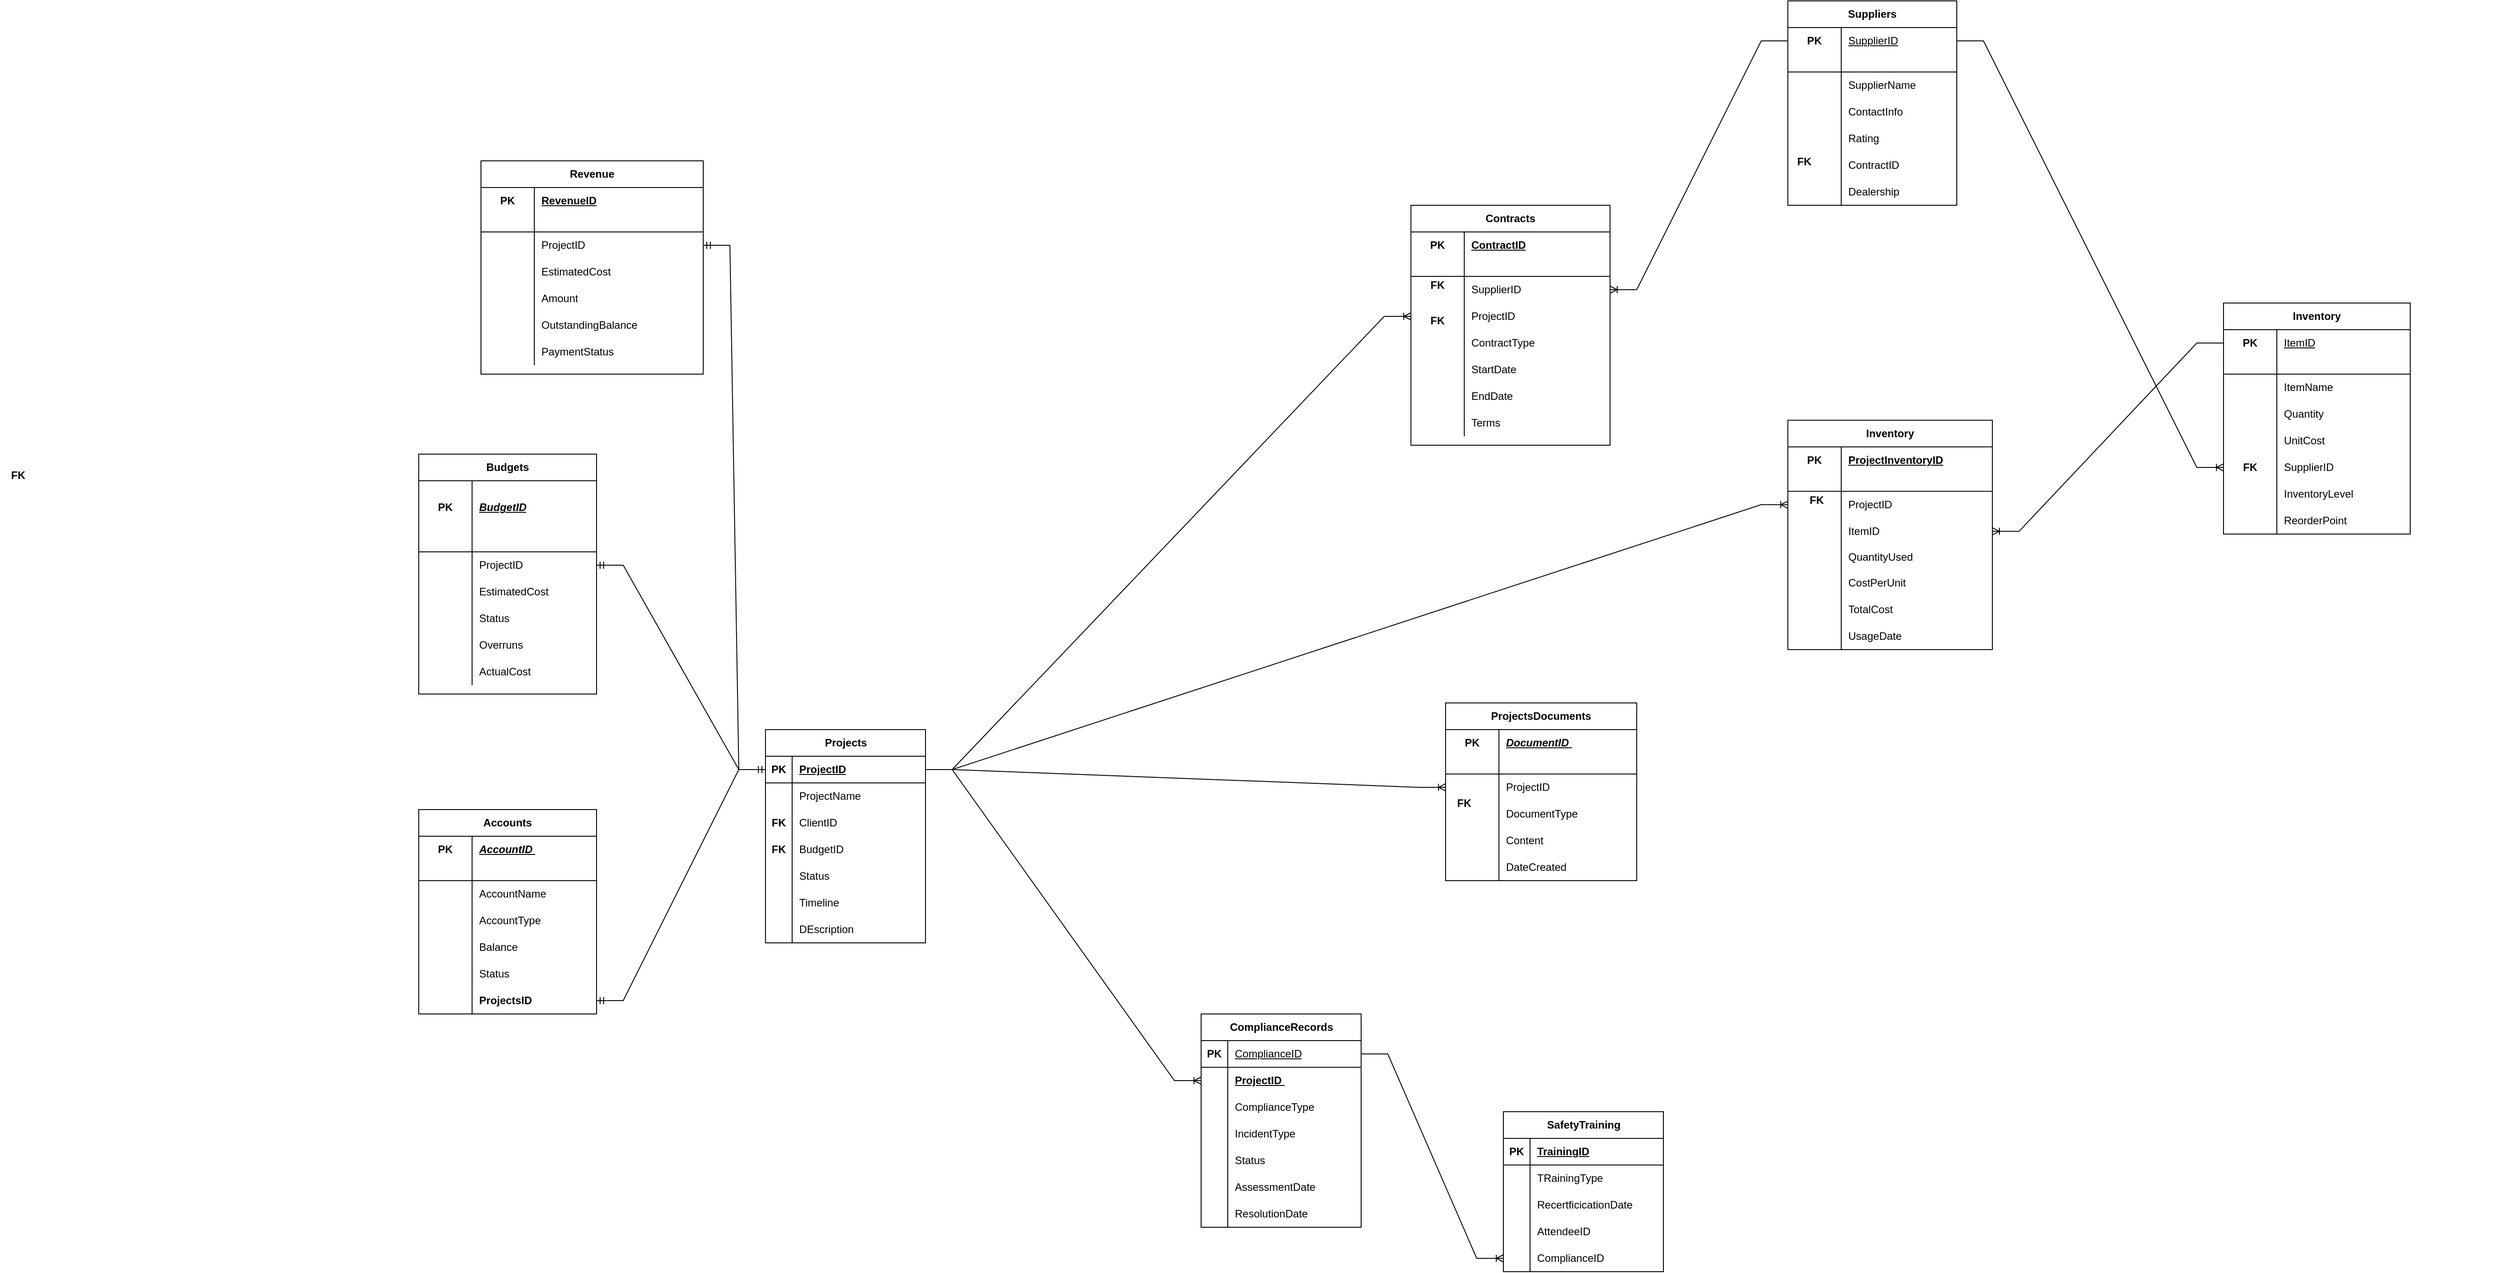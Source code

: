 <mxfile version="24.8.6" pages="4">
  <diagram id="R2lEEEUBdFMjLlhIrx00" name="Solar">
    <mxGraphModel dx="1643" dy="700" grid="1" gridSize="10" guides="1" tooltips="1" connect="1" arrows="1" fold="1" page="1" pageScale="1" pageWidth="4681" pageHeight="3300" math="0" shadow="0" extFonts="Permanent Marker^https://fonts.googleapis.com/css?family=Permanent+Marker">
      <root>
        <mxCell id="0" />
        <mxCell id="1" parent="0" />
        <mxCell id="rwc94eEoI99FtsaOUKw9-41" value="" style="group" parent="1" vertex="1" connectable="0">
          <mxGeometry x="2225" y="1060" width="215" height="200" as="geometry" />
        </mxCell>
        <mxCell id="rwc94eEoI99FtsaOUKw9-42" value="ProjectsDocuments" style="shape=table;startSize=30;container=1;collapsible=1;childLayout=tableLayout;fixedRows=1;rowLines=0;fontStyle=1;align=center;resizeLast=1;html=1;whiteSpace=wrap;" parent="rwc94eEoI99FtsaOUKw9-41" vertex="1">
          <mxGeometry width="215" height="200" as="geometry" />
        </mxCell>
        <mxCell id="rwc94eEoI99FtsaOUKw9-43" value="" style="shape=tableRow;horizontal=0;startSize=0;swimlaneHead=0;swimlaneBody=0;fillColor=none;collapsible=0;dropTarget=0;points=[[0,0.5],[1,0.5]];portConstraint=eastwest;top=0;left=0;right=0;bottom=0;html=1;" parent="rwc94eEoI99FtsaOUKw9-42" vertex="1">
          <mxGeometry y="30" width="215" height="30" as="geometry" />
        </mxCell>
        <mxCell id="rwc94eEoI99FtsaOUKw9-44" value="PK" style="shape=partialRectangle;connectable=0;fillColor=none;top=0;left=0;bottom=0;right=0;fontStyle=1;overflow=hidden;html=1;whiteSpace=wrap;" parent="rwc94eEoI99FtsaOUKw9-43" vertex="1">
          <mxGeometry width="60" height="30" as="geometry">
            <mxRectangle width="60" height="30" as="alternateBounds" />
          </mxGeometry>
        </mxCell>
        <mxCell id="rwc94eEoI99FtsaOUKw9-45" value="&lt;em&gt;DocumentID&lt;/em&gt;&amp;nbsp;" style="shape=partialRectangle;connectable=0;fillColor=none;top=0;left=0;bottom=0;right=0;align=left;spacingLeft=6;fontStyle=5;overflow=hidden;html=1;whiteSpace=wrap;" parent="rwc94eEoI99FtsaOUKw9-43" vertex="1">
          <mxGeometry x="60" width="155" height="30" as="geometry">
            <mxRectangle width="155" height="30" as="alternateBounds" />
          </mxGeometry>
        </mxCell>
        <mxCell id="rwc94eEoI99FtsaOUKw9-46" value="" style="shape=tableRow;horizontal=0;startSize=0;swimlaneHead=0;swimlaneBody=0;fillColor=none;collapsible=0;dropTarget=0;points=[[0,0.5],[1,0.5]];portConstraint=eastwest;top=0;left=0;right=0;bottom=1;html=1;" parent="rwc94eEoI99FtsaOUKw9-42" vertex="1">
          <mxGeometry y="60" width="215" height="20" as="geometry" />
        </mxCell>
        <mxCell id="rwc94eEoI99FtsaOUKw9-47" value="" style="shape=partialRectangle;connectable=0;fillColor=none;top=0;left=0;bottom=0;right=0;fontStyle=1;overflow=hidden;html=1;whiteSpace=wrap;" parent="rwc94eEoI99FtsaOUKw9-46" vertex="1">
          <mxGeometry width="60" height="20" as="geometry">
            <mxRectangle width="60" height="20" as="alternateBounds" />
          </mxGeometry>
        </mxCell>
        <mxCell id="rwc94eEoI99FtsaOUKw9-48" value="" style="shape=partialRectangle;connectable=0;fillColor=none;top=0;left=0;bottom=0;right=0;align=left;spacingLeft=6;fontStyle=5;overflow=hidden;html=1;whiteSpace=wrap;" parent="rwc94eEoI99FtsaOUKw9-46" vertex="1">
          <mxGeometry x="60" width="155" height="20" as="geometry">
            <mxRectangle width="155" height="20" as="alternateBounds" />
          </mxGeometry>
        </mxCell>
        <mxCell id="rwc94eEoI99FtsaOUKw9-49" value="" style="shape=tableRow;horizontal=0;startSize=0;swimlaneHead=0;swimlaneBody=0;fillColor=none;collapsible=0;dropTarget=0;points=[[0,0.5],[1,0.5]];portConstraint=eastwest;top=0;left=0;right=0;bottom=0;html=1;" parent="rwc94eEoI99FtsaOUKw9-42" vertex="1">
          <mxGeometry y="80" width="215" height="30" as="geometry" />
        </mxCell>
        <mxCell id="rwc94eEoI99FtsaOUKw9-50" value="" style="shape=partialRectangle;connectable=0;fillColor=none;top=0;left=0;bottom=0;right=0;editable=1;overflow=hidden;html=1;whiteSpace=wrap;" parent="rwc94eEoI99FtsaOUKw9-49" vertex="1">
          <mxGeometry width="60" height="30" as="geometry">
            <mxRectangle width="60" height="30" as="alternateBounds" />
          </mxGeometry>
        </mxCell>
        <mxCell id="rwc94eEoI99FtsaOUKw9-51" value="ProjectID " style="shape=partialRectangle;connectable=0;fillColor=none;top=0;left=0;bottom=0;right=0;align=left;spacingLeft=6;overflow=hidden;html=1;whiteSpace=wrap;" parent="rwc94eEoI99FtsaOUKw9-49" vertex="1">
          <mxGeometry x="60" width="155" height="30" as="geometry">
            <mxRectangle width="155" height="30" as="alternateBounds" />
          </mxGeometry>
        </mxCell>
        <mxCell id="rwc94eEoI99FtsaOUKw9-52" value="" style="shape=tableRow;horizontal=0;startSize=0;swimlaneHead=0;swimlaneBody=0;fillColor=none;collapsible=0;dropTarget=0;points=[[0,0.5],[1,0.5]];portConstraint=eastwest;top=0;left=0;right=0;bottom=0;html=1;" parent="rwc94eEoI99FtsaOUKw9-42" vertex="1">
          <mxGeometry y="110" width="215" height="30" as="geometry" />
        </mxCell>
        <mxCell id="rwc94eEoI99FtsaOUKw9-53" value="" style="shape=partialRectangle;connectable=0;fillColor=none;top=0;left=0;bottom=0;right=0;editable=1;overflow=hidden;html=1;whiteSpace=wrap;" parent="rwc94eEoI99FtsaOUKw9-52" vertex="1">
          <mxGeometry width="60" height="30" as="geometry">
            <mxRectangle width="60" height="30" as="alternateBounds" />
          </mxGeometry>
        </mxCell>
        <mxCell id="rwc94eEoI99FtsaOUKw9-54" value="DocumentType" style="shape=partialRectangle;connectable=0;fillColor=none;top=0;left=0;bottom=0;right=0;align=left;spacingLeft=6;overflow=hidden;html=1;whiteSpace=wrap;" parent="rwc94eEoI99FtsaOUKw9-52" vertex="1">
          <mxGeometry x="60" width="155" height="30" as="geometry">
            <mxRectangle width="155" height="30" as="alternateBounds" />
          </mxGeometry>
        </mxCell>
        <mxCell id="EZid1K_Gtpf3QT8a4otd-68" value="" style="shape=tableRow;horizontal=0;startSize=0;swimlaneHead=0;swimlaneBody=0;fillColor=none;collapsible=0;dropTarget=0;points=[[0,0.5],[1,0.5]];portConstraint=eastwest;top=0;left=0;right=0;bottom=0;html=1;" vertex="1" parent="rwc94eEoI99FtsaOUKw9-42">
          <mxGeometry y="140" width="215" height="30" as="geometry" />
        </mxCell>
        <mxCell id="EZid1K_Gtpf3QT8a4otd-69" value="" style="shape=partialRectangle;connectable=0;fillColor=none;top=0;left=0;bottom=0;right=0;editable=1;overflow=hidden;html=1;whiteSpace=wrap;" vertex="1" parent="EZid1K_Gtpf3QT8a4otd-68">
          <mxGeometry width="60" height="30" as="geometry">
            <mxRectangle width="60" height="30" as="alternateBounds" />
          </mxGeometry>
        </mxCell>
        <mxCell id="EZid1K_Gtpf3QT8a4otd-70" value="Content" style="shape=partialRectangle;connectable=0;fillColor=none;top=0;left=0;bottom=0;right=0;align=left;spacingLeft=6;overflow=hidden;html=1;whiteSpace=wrap;" vertex="1" parent="EZid1K_Gtpf3QT8a4otd-68">
          <mxGeometry x="60" width="155" height="30" as="geometry">
            <mxRectangle width="155" height="30" as="alternateBounds" />
          </mxGeometry>
        </mxCell>
        <mxCell id="EZid1K_Gtpf3QT8a4otd-71" value="" style="shape=tableRow;horizontal=0;startSize=0;swimlaneHead=0;swimlaneBody=0;fillColor=none;collapsible=0;dropTarget=0;points=[[0,0.5],[1,0.5]];portConstraint=eastwest;top=0;left=0;right=0;bottom=0;html=1;" vertex="1" parent="rwc94eEoI99FtsaOUKw9-42">
          <mxGeometry y="170" width="215" height="30" as="geometry" />
        </mxCell>
        <mxCell id="EZid1K_Gtpf3QT8a4otd-72" value="" style="shape=partialRectangle;connectable=0;fillColor=none;top=0;left=0;bottom=0;right=0;editable=1;overflow=hidden;html=1;whiteSpace=wrap;" vertex="1" parent="EZid1K_Gtpf3QT8a4otd-71">
          <mxGeometry width="60" height="30" as="geometry">
            <mxRectangle width="60" height="30" as="alternateBounds" />
          </mxGeometry>
        </mxCell>
        <mxCell id="EZid1K_Gtpf3QT8a4otd-73" value="DateCreated" style="shape=partialRectangle;connectable=0;fillColor=none;top=0;left=0;bottom=0;right=0;align=left;spacingLeft=6;overflow=hidden;html=1;whiteSpace=wrap;" vertex="1" parent="EZid1K_Gtpf3QT8a4otd-71">
          <mxGeometry x="60" width="155" height="30" as="geometry">
            <mxRectangle width="155" height="30" as="alternateBounds" />
          </mxGeometry>
        </mxCell>
        <mxCell id="rwc94eEoI99FtsaOUKw9-61" value="FK" style="shape=partialRectangle;connectable=0;fillColor=none;top=0;left=0;bottom=0;right=0;fontStyle=1;overflow=hidden;html=1;whiteSpace=wrap;" parent="rwc94eEoI99FtsaOUKw9-41" vertex="1">
          <mxGeometry y="103.029" width="41.613" height="18.182" as="geometry">
            <mxRectangle width="60" height="30" as="alternateBounds" />
          </mxGeometry>
        </mxCell>
        <mxCell id="rwc94eEoI99FtsaOUKw9-84" value="" style="edgeStyle=entityRelationEdgeStyle;fontSize=12;html=1;endArrow=ERoneToMany;rounded=0;" parent="1" source="EZid1K_Gtpf3QT8a4otd-42" target="rwc94eEoI99FtsaOUKw9-49" edge="1">
          <mxGeometry width="100" height="100" relative="1" as="geometry">
            <mxPoint x="1730" y="1135.0" as="sourcePoint" />
            <mxPoint x="1830" y="1040" as="targetPoint" />
          </mxGeometry>
        </mxCell>
        <mxCell id="rwc94eEoI99FtsaOUKw9-103" value="" style="group" parent="1" vertex="1" connectable="0">
          <mxGeometry x="1070" y="1180" width="210" height="310" as="geometry" />
        </mxCell>
        <mxCell id="rwc94eEoI99FtsaOUKw9-104" value="Accounts" style="shape=table;startSize=30;container=1;collapsible=1;childLayout=tableLayout;fixedRows=1;rowLines=0;fontStyle=1;align=center;resizeLast=1;html=1;whiteSpace=wrap;" parent="rwc94eEoI99FtsaOUKw9-103" vertex="1">
          <mxGeometry width="200" height="230" as="geometry" />
        </mxCell>
        <mxCell id="rwc94eEoI99FtsaOUKw9-105" value="" style="shape=tableRow;horizontal=0;startSize=0;swimlaneHead=0;swimlaneBody=0;fillColor=none;collapsible=0;dropTarget=0;points=[[0,0.5],[1,0.5]];portConstraint=eastwest;top=0;left=0;right=0;bottom=0;html=1;" parent="rwc94eEoI99FtsaOUKw9-104" vertex="1">
          <mxGeometry y="30" width="200" height="30" as="geometry" />
        </mxCell>
        <mxCell id="rwc94eEoI99FtsaOUKw9-106" value="PK" style="shape=partialRectangle;connectable=0;fillColor=none;top=0;left=0;bottom=0;right=0;fontStyle=1;overflow=hidden;html=1;whiteSpace=wrap;" parent="rwc94eEoI99FtsaOUKw9-105" vertex="1">
          <mxGeometry width="60" height="30" as="geometry">
            <mxRectangle width="60" height="30" as="alternateBounds" />
          </mxGeometry>
        </mxCell>
        <mxCell id="rwc94eEoI99FtsaOUKw9-107" value="&lt;em&gt;AccountID&lt;/em&gt;&amp;nbsp;" style="shape=partialRectangle;connectable=0;fillColor=none;top=0;left=0;bottom=0;right=0;align=left;spacingLeft=6;fontStyle=5;overflow=hidden;html=1;whiteSpace=wrap;" parent="rwc94eEoI99FtsaOUKw9-105" vertex="1">
          <mxGeometry x="60" width="140" height="30" as="geometry">
            <mxRectangle width="140" height="30" as="alternateBounds" />
          </mxGeometry>
        </mxCell>
        <mxCell id="rwc94eEoI99FtsaOUKw9-108" value="" style="shape=tableRow;horizontal=0;startSize=0;swimlaneHead=0;swimlaneBody=0;fillColor=none;collapsible=0;dropTarget=0;points=[[0,0.5],[1,0.5]];portConstraint=eastwest;top=0;left=0;right=0;bottom=1;html=1;" parent="rwc94eEoI99FtsaOUKw9-104" vertex="1">
          <mxGeometry y="60" width="200" height="20" as="geometry" />
        </mxCell>
        <mxCell id="rwc94eEoI99FtsaOUKw9-109" value="" style="shape=partialRectangle;connectable=0;fillColor=none;top=0;left=0;bottom=0;right=0;fontStyle=1;overflow=hidden;html=1;whiteSpace=wrap;" parent="rwc94eEoI99FtsaOUKw9-108" vertex="1">
          <mxGeometry width="60" height="20" as="geometry">
            <mxRectangle width="60" height="20" as="alternateBounds" />
          </mxGeometry>
        </mxCell>
        <mxCell id="rwc94eEoI99FtsaOUKw9-110" value="" style="shape=partialRectangle;connectable=0;fillColor=none;top=0;left=0;bottom=0;right=0;align=left;spacingLeft=6;fontStyle=5;overflow=hidden;html=1;whiteSpace=wrap;" parent="rwc94eEoI99FtsaOUKw9-108" vertex="1">
          <mxGeometry x="60" width="140" height="20" as="geometry">
            <mxRectangle width="140" height="20" as="alternateBounds" />
          </mxGeometry>
        </mxCell>
        <mxCell id="rwc94eEoI99FtsaOUKw9-111" value="" style="shape=tableRow;horizontal=0;startSize=0;swimlaneHead=0;swimlaneBody=0;fillColor=none;collapsible=0;dropTarget=0;points=[[0,0.5],[1,0.5]];portConstraint=eastwest;top=0;left=0;right=0;bottom=0;html=1;" parent="rwc94eEoI99FtsaOUKw9-104" vertex="1">
          <mxGeometry y="80" width="200" height="30" as="geometry" />
        </mxCell>
        <mxCell id="rwc94eEoI99FtsaOUKw9-112" value="" style="shape=partialRectangle;connectable=0;fillColor=none;top=0;left=0;bottom=0;right=0;editable=1;overflow=hidden;html=1;whiteSpace=wrap;" parent="rwc94eEoI99FtsaOUKw9-111" vertex="1">
          <mxGeometry width="60" height="30" as="geometry">
            <mxRectangle width="60" height="30" as="alternateBounds" />
          </mxGeometry>
        </mxCell>
        <mxCell id="rwc94eEoI99FtsaOUKw9-113" value="AccountName" style="shape=partialRectangle;connectable=0;fillColor=none;top=0;left=0;bottom=0;right=0;align=left;spacingLeft=6;overflow=hidden;html=1;whiteSpace=wrap;" parent="rwc94eEoI99FtsaOUKw9-111" vertex="1">
          <mxGeometry x="60" width="140" height="30" as="geometry">
            <mxRectangle width="140" height="30" as="alternateBounds" />
          </mxGeometry>
        </mxCell>
        <mxCell id="rwc94eEoI99FtsaOUKw9-114" value="" style="shape=tableRow;horizontal=0;startSize=0;swimlaneHead=0;swimlaneBody=0;fillColor=none;collapsible=0;dropTarget=0;points=[[0,0.5],[1,0.5]];portConstraint=eastwest;top=0;left=0;right=0;bottom=0;html=1;" parent="rwc94eEoI99FtsaOUKw9-104" vertex="1">
          <mxGeometry y="110" width="200" height="30" as="geometry" />
        </mxCell>
        <mxCell id="rwc94eEoI99FtsaOUKw9-115" value="" style="shape=partialRectangle;connectable=0;fillColor=none;top=0;left=0;bottom=0;right=0;editable=1;overflow=hidden;html=1;whiteSpace=wrap;" parent="rwc94eEoI99FtsaOUKw9-114" vertex="1">
          <mxGeometry width="60" height="30" as="geometry">
            <mxRectangle width="60" height="30" as="alternateBounds" />
          </mxGeometry>
        </mxCell>
        <mxCell id="rwc94eEoI99FtsaOUKw9-116" value="AccountType" style="shape=partialRectangle;connectable=0;fillColor=none;top=0;left=0;bottom=0;right=0;align=left;spacingLeft=6;overflow=hidden;html=1;whiteSpace=wrap;" parent="rwc94eEoI99FtsaOUKw9-114" vertex="1">
          <mxGeometry x="60" width="140" height="30" as="geometry">
            <mxRectangle width="140" height="30" as="alternateBounds" />
          </mxGeometry>
        </mxCell>
        <mxCell id="EZid1K_Gtpf3QT8a4otd-75" value="" style="shape=tableRow;horizontal=0;startSize=0;swimlaneHead=0;swimlaneBody=0;fillColor=none;collapsible=0;dropTarget=0;points=[[0,0.5],[1,0.5]];portConstraint=eastwest;top=0;left=0;right=0;bottom=0;html=1;" vertex="1" parent="rwc94eEoI99FtsaOUKw9-104">
          <mxGeometry y="140" width="200" height="30" as="geometry" />
        </mxCell>
        <mxCell id="EZid1K_Gtpf3QT8a4otd-76" value="" style="shape=partialRectangle;connectable=0;fillColor=none;top=0;left=0;bottom=0;right=0;editable=1;overflow=hidden;html=1;whiteSpace=wrap;" vertex="1" parent="EZid1K_Gtpf3QT8a4otd-75">
          <mxGeometry width="60" height="30" as="geometry">
            <mxRectangle width="60" height="30" as="alternateBounds" />
          </mxGeometry>
        </mxCell>
        <mxCell id="EZid1K_Gtpf3QT8a4otd-77" value="Balance" style="shape=partialRectangle;connectable=0;fillColor=none;top=0;left=0;bottom=0;right=0;align=left;spacingLeft=6;overflow=hidden;html=1;whiteSpace=wrap;" vertex="1" parent="EZid1K_Gtpf3QT8a4otd-75">
          <mxGeometry x="60" width="140" height="30" as="geometry">
            <mxRectangle width="140" height="30" as="alternateBounds" />
          </mxGeometry>
        </mxCell>
        <mxCell id="EZid1K_Gtpf3QT8a4otd-78" value="" style="shape=tableRow;horizontal=0;startSize=0;swimlaneHead=0;swimlaneBody=0;fillColor=none;collapsible=0;dropTarget=0;points=[[0,0.5],[1,0.5]];portConstraint=eastwest;top=0;left=0;right=0;bottom=0;html=1;" vertex="1" parent="rwc94eEoI99FtsaOUKw9-104">
          <mxGeometry y="170" width="200" height="30" as="geometry" />
        </mxCell>
        <mxCell id="EZid1K_Gtpf3QT8a4otd-79" value="" style="shape=partialRectangle;connectable=0;fillColor=none;top=0;left=0;bottom=0;right=0;editable=1;overflow=hidden;html=1;whiteSpace=wrap;" vertex="1" parent="EZid1K_Gtpf3QT8a4otd-78">
          <mxGeometry width="60" height="30" as="geometry">
            <mxRectangle width="60" height="30" as="alternateBounds" />
          </mxGeometry>
        </mxCell>
        <mxCell id="EZid1K_Gtpf3QT8a4otd-80" value="Status" style="shape=partialRectangle;connectable=0;fillColor=none;top=0;left=0;bottom=0;right=0;align=left;spacingLeft=6;overflow=hidden;html=1;whiteSpace=wrap;" vertex="1" parent="EZid1K_Gtpf3QT8a4otd-78">
          <mxGeometry x="60" width="140" height="30" as="geometry">
            <mxRectangle width="140" height="30" as="alternateBounds" />
          </mxGeometry>
        </mxCell>
        <mxCell id="EZid1K_Gtpf3QT8a4otd-81" value="" style="shape=tableRow;horizontal=0;startSize=0;swimlaneHead=0;swimlaneBody=0;fillColor=none;collapsible=0;dropTarget=0;points=[[0,0.5],[1,0.5]];portConstraint=eastwest;top=0;left=0;right=0;bottom=0;html=1;" vertex="1" parent="rwc94eEoI99FtsaOUKw9-104">
          <mxGeometry y="200" width="200" height="30" as="geometry" />
        </mxCell>
        <mxCell id="EZid1K_Gtpf3QT8a4otd-82" value="" style="shape=partialRectangle;connectable=0;fillColor=none;top=0;left=0;bottom=0;right=0;editable=1;overflow=hidden;html=1;whiteSpace=wrap;" vertex="1" parent="EZid1K_Gtpf3QT8a4otd-81">
          <mxGeometry width="60" height="30" as="geometry">
            <mxRectangle width="60" height="30" as="alternateBounds" />
          </mxGeometry>
        </mxCell>
        <mxCell id="EZid1K_Gtpf3QT8a4otd-83" value="&lt;b&gt;ProjectsID&lt;/b&gt;" style="shape=partialRectangle;connectable=0;fillColor=none;top=0;left=0;bottom=0;right=0;align=left;spacingLeft=6;overflow=hidden;html=1;whiteSpace=wrap;" vertex="1" parent="EZid1K_Gtpf3QT8a4otd-81">
          <mxGeometry x="60" width="140" height="30" as="geometry">
            <mxRectangle width="140" height="30" as="alternateBounds" />
          </mxGeometry>
        </mxCell>
        <mxCell id="rwc94eEoI99FtsaOUKw9-124" value="" style="edgeStyle=entityRelationEdgeStyle;fontSize=12;html=1;endArrow=ERmandOne;startArrow=ERmandOne;rounded=0;" parent="1" target="EZid1K_Gtpf3QT8a4otd-42" edge="1" source="EZid1K_Gtpf3QT8a4otd-81">
          <mxGeometry width="100" height="100" relative="1" as="geometry">
            <mxPoint x="1280" y="1430" as="sourcePoint" />
            <mxPoint x="1430" y="1170.0" as="targetPoint" />
            <Array as="points">
              <mxPoint x="1270" y="1380" />
              <mxPoint x="1490" y="1170" />
            </Array>
          </mxGeometry>
        </mxCell>
        <mxCell id="rwc94eEoI99FtsaOUKw9-125" value="" style="group" parent="1" vertex="1" connectable="0">
          <mxGeometry x="600" y="730" width="200" height="240" as="geometry" />
        </mxCell>
        <mxCell id="rwc94eEoI99FtsaOUKw9-142" value="FK" style="shape=partialRectangle;connectable=0;fillColor=none;top=0;left=0;bottom=0;right=0;fontStyle=1;overflow=hidden;html=1;whiteSpace=wrap;" parent="rwc94eEoI99FtsaOUKw9-125" vertex="1">
          <mxGeometry y="61.935" width="38.71" height="23.226" as="geometry">
            <mxRectangle width="60" height="30" as="alternateBounds" />
          </mxGeometry>
        </mxCell>
        <mxCell id="rwc94eEoI99FtsaOUKw9-144" value="" style="edgeStyle=entityRelationEdgeStyle;fontSize=12;html=1;endArrow=ERmandOne;startArrow=ERmandOne;rounded=0;entryX=0;entryY=0.5;entryDx=0;entryDy=0;" parent="1" source="rwc94eEoI99FtsaOUKw9-133" target="EZid1K_Gtpf3QT8a4otd-42" edge="1">
          <mxGeometry width="100" height="100" relative="1" as="geometry">
            <mxPoint x="1290" y="1400" as="sourcePoint" />
            <mxPoint x="1420" y="1135.0" as="targetPoint" />
            <Array as="points">
              <mxPoint x="1310" y="770" />
            </Array>
          </mxGeometry>
        </mxCell>
        <mxCell id="rwc94eEoI99FtsaOUKw9-166" value="" style="group" parent="1" vertex="1" connectable="0">
          <mxGeometry x="2610" y="270" width="190" height="230" as="geometry" />
        </mxCell>
        <mxCell id="rwc94eEoI99FtsaOUKw9-167" value="Suppliers" style="shape=table;startSize=30;container=1;collapsible=1;childLayout=tableLayout;fixedRows=1;rowLines=0;fontStyle=1;align=center;resizeLast=1;html=1;whiteSpace=wrap;" parent="rwc94eEoI99FtsaOUKw9-166" vertex="1">
          <mxGeometry width="190" height="230" as="geometry" />
        </mxCell>
        <mxCell id="rwc94eEoI99FtsaOUKw9-168" value="" style="shape=tableRow;horizontal=0;startSize=0;swimlaneHead=0;swimlaneBody=0;fillColor=none;collapsible=0;dropTarget=0;points=[[0,0.5],[1,0.5]];portConstraint=eastwest;top=0;left=0;right=0;bottom=0;html=1;" parent="rwc94eEoI99FtsaOUKw9-167" vertex="1">
          <mxGeometry y="30" width="190" height="30" as="geometry" />
        </mxCell>
        <mxCell id="rwc94eEoI99FtsaOUKw9-169" value="PK" style="shape=partialRectangle;connectable=0;fillColor=none;top=0;left=0;bottom=0;right=0;fontStyle=1;overflow=hidden;html=1;whiteSpace=wrap;" parent="rwc94eEoI99FtsaOUKw9-168" vertex="1">
          <mxGeometry width="60" height="30" as="geometry">
            <mxRectangle width="60" height="30" as="alternateBounds" />
          </mxGeometry>
        </mxCell>
        <mxCell id="rwc94eEoI99FtsaOUKw9-170" value="&lt;span style=&quot;font-weight: 400;&quot;&gt;SupplierID&lt;/span&gt;" style="shape=partialRectangle;connectable=0;fillColor=none;top=0;left=0;bottom=0;right=0;align=left;spacingLeft=6;fontStyle=5;overflow=hidden;html=1;whiteSpace=wrap;" parent="rwc94eEoI99FtsaOUKw9-168" vertex="1">
          <mxGeometry x="60" width="130" height="30" as="geometry">
            <mxRectangle width="130" height="30" as="alternateBounds" />
          </mxGeometry>
        </mxCell>
        <mxCell id="rwc94eEoI99FtsaOUKw9-171" value="" style="shape=tableRow;horizontal=0;startSize=0;swimlaneHead=0;swimlaneBody=0;fillColor=none;collapsible=0;dropTarget=0;points=[[0,0.5],[1,0.5]];portConstraint=eastwest;top=0;left=0;right=0;bottom=1;html=1;" parent="rwc94eEoI99FtsaOUKw9-167" vertex="1">
          <mxGeometry y="60" width="190" height="20" as="geometry" />
        </mxCell>
        <mxCell id="rwc94eEoI99FtsaOUKw9-172" value="" style="shape=partialRectangle;connectable=0;fillColor=none;top=0;left=0;bottom=0;right=0;fontStyle=1;overflow=hidden;html=1;whiteSpace=wrap;" parent="rwc94eEoI99FtsaOUKw9-171" vertex="1">
          <mxGeometry width="60" height="20" as="geometry">
            <mxRectangle width="60" height="20" as="alternateBounds" />
          </mxGeometry>
        </mxCell>
        <mxCell id="rwc94eEoI99FtsaOUKw9-173" value="" style="shape=partialRectangle;connectable=0;fillColor=none;top=0;left=0;bottom=0;right=0;align=left;spacingLeft=6;fontStyle=5;overflow=hidden;html=1;whiteSpace=wrap;" parent="rwc94eEoI99FtsaOUKw9-171" vertex="1">
          <mxGeometry x="60" width="130" height="20" as="geometry">
            <mxRectangle width="130" height="20" as="alternateBounds" />
          </mxGeometry>
        </mxCell>
        <mxCell id="rwc94eEoI99FtsaOUKw9-174" value="" style="shape=tableRow;horizontal=0;startSize=0;swimlaneHead=0;swimlaneBody=0;fillColor=none;collapsible=0;dropTarget=0;points=[[0,0.5],[1,0.5]];portConstraint=eastwest;top=0;left=0;right=0;bottom=0;html=1;" parent="rwc94eEoI99FtsaOUKw9-167" vertex="1">
          <mxGeometry y="80" width="190" height="30" as="geometry" />
        </mxCell>
        <mxCell id="rwc94eEoI99FtsaOUKw9-175" value="" style="shape=partialRectangle;connectable=0;fillColor=none;top=0;left=0;bottom=0;right=0;editable=1;overflow=hidden;html=1;whiteSpace=wrap;" parent="rwc94eEoI99FtsaOUKw9-174" vertex="1">
          <mxGeometry width="60" height="30" as="geometry">
            <mxRectangle width="60" height="30" as="alternateBounds" />
          </mxGeometry>
        </mxCell>
        <mxCell id="rwc94eEoI99FtsaOUKw9-176" value="SupplierName" style="shape=partialRectangle;connectable=0;fillColor=none;top=0;left=0;bottom=0;right=0;align=left;spacingLeft=6;overflow=hidden;html=1;whiteSpace=wrap;" parent="rwc94eEoI99FtsaOUKw9-174" vertex="1">
          <mxGeometry x="60" width="130" height="30" as="geometry">
            <mxRectangle width="130" height="30" as="alternateBounds" />
          </mxGeometry>
        </mxCell>
        <mxCell id="rwc94eEoI99FtsaOUKw9-177" value="" style="shape=tableRow;horizontal=0;startSize=0;swimlaneHead=0;swimlaneBody=0;fillColor=none;collapsible=0;dropTarget=0;points=[[0,0.5],[1,0.5]];portConstraint=eastwest;top=0;left=0;right=0;bottom=0;html=1;" parent="rwc94eEoI99FtsaOUKw9-167" vertex="1">
          <mxGeometry y="110" width="190" height="30" as="geometry" />
        </mxCell>
        <mxCell id="rwc94eEoI99FtsaOUKw9-178" value="" style="shape=partialRectangle;connectable=0;fillColor=none;top=0;left=0;bottom=0;right=0;editable=1;overflow=hidden;html=1;whiteSpace=wrap;" parent="rwc94eEoI99FtsaOUKw9-177" vertex="1">
          <mxGeometry width="60" height="30" as="geometry">
            <mxRectangle width="60" height="30" as="alternateBounds" />
          </mxGeometry>
        </mxCell>
        <mxCell id="rwc94eEoI99FtsaOUKw9-179" value="ContactInfo" style="shape=partialRectangle;connectable=0;fillColor=none;top=0;left=0;bottom=0;right=0;align=left;spacingLeft=6;overflow=hidden;html=1;whiteSpace=wrap;" parent="rwc94eEoI99FtsaOUKw9-177" vertex="1">
          <mxGeometry x="60" width="130" height="30" as="geometry">
            <mxRectangle width="130" height="30" as="alternateBounds" />
          </mxGeometry>
        </mxCell>
        <mxCell id="EZid1K_Gtpf3QT8a4otd-130" value="" style="shape=tableRow;horizontal=0;startSize=0;swimlaneHead=0;swimlaneBody=0;fillColor=none;collapsible=0;dropTarget=0;points=[[0,0.5],[1,0.5]];portConstraint=eastwest;top=0;left=0;right=0;bottom=0;html=1;" vertex="1" parent="rwc94eEoI99FtsaOUKw9-167">
          <mxGeometry y="140" width="190" height="30" as="geometry" />
        </mxCell>
        <mxCell id="EZid1K_Gtpf3QT8a4otd-131" value="" style="shape=partialRectangle;connectable=0;fillColor=none;top=0;left=0;bottom=0;right=0;editable=1;overflow=hidden;html=1;whiteSpace=wrap;" vertex="1" parent="EZid1K_Gtpf3QT8a4otd-130">
          <mxGeometry width="60" height="30" as="geometry">
            <mxRectangle width="60" height="30" as="alternateBounds" />
          </mxGeometry>
        </mxCell>
        <mxCell id="EZid1K_Gtpf3QT8a4otd-132" value="Rating" style="shape=partialRectangle;connectable=0;fillColor=none;top=0;left=0;bottom=0;right=0;align=left;spacingLeft=6;overflow=hidden;html=1;whiteSpace=wrap;" vertex="1" parent="EZid1K_Gtpf3QT8a4otd-130">
          <mxGeometry x="60" width="130" height="30" as="geometry">
            <mxRectangle width="130" height="30" as="alternateBounds" />
          </mxGeometry>
        </mxCell>
        <mxCell id="EZid1K_Gtpf3QT8a4otd-133" value="" style="shape=tableRow;horizontal=0;startSize=0;swimlaneHead=0;swimlaneBody=0;fillColor=none;collapsible=0;dropTarget=0;points=[[0,0.5],[1,0.5]];portConstraint=eastwest;top=0;left=0;right=0;bottom=0;html=1;" vertex="1" parent="rwc94eEoI99FtsaOUKw9-167">
          <mxGeometry y="170" width="190" height="30" as="geometry" />
        </mxCell>
        <mxCell id="EZid1K_Gtpf3QT8a4otd-134" value="" style="shape=partialRectangle;connectable=0;fillColor=none;top=0;left=0;bottom=0;right=0;editable=1;overflow=hidden;html=1;whiteSpace=wrap;" vertex="1" parent="EZid1K_Gtpf3QT8a4otd-133">
          <mxGeometry width="60" height="30" as="geometry">
            <mxRectangle width="60" height="30" as="alternateBounds" />
          </mxGeometry>
        </mxCell>
        <mxCell id="EZid1K_Gtpf3QT8a4otd-135" value="ContractID" style="shape=partialRectangle;connectable=0;fillColor=none;top=0;left=0;bottom=0;right=0;align=left;spacingLeft=6;overflow=hidden;html=1;whiteSpace=wrap;" vertex="1" parent="EZid1K_Gtpf3QT8a4otd-133">
          <mxGeometry x="60" width="130" height="30" as="geometry">
            <mxRectangle width="130" height="30" as="alternateBounds" />
          </mxGeometry>
        </mxCell>
        <mxCell id="EZid1K_Gtpf3QT8a4otd-136" value="" style="shape=tableRow;horizontal=0;startSize=0;swimlaneHead=0;swimlaneBody=0;fillColor=none;collapsible=0;dropTarget=0;points=[[0,0.5],[1,0.5]];portConstraint=eastwest;top=0;left=0;right=0;bottom=0;html=1;" vertex="1" parent="rwc94eEoI99FtsaOUKw9-167">
          <mxGeometry y="200" width="190" height="30" as="geometry" />
        </mxCell>
        <mxCell id="EZid1K_Gtpf3QT8a4otd-137" value="" style="shape=partialRectangle;connectable=0;fillColor=none;top=0;left=0;bottom=0;right=0;editable=1;overflow=hidden;html=1;whiteSpace=wrap;" vertex="1" parent="EZid1K_Gtpf3QT8a4otd-136">
          <mxGeometry width="60" height="30" as="geometry">
            <mxRectangle width="60" height="30" as="alternateBounds" />
          </mxGeometry>
        </mxCell>
        <mxCell id="EZid1K_Gtpf3QT8a4otd-138" value="Dealership" style="shape=partialRectangle;connectable=0;fillColor=none;top=0;left=0;bottom=0;right=0;align=left;spacingLeft=6;overflow=hidden;html=1;whiteSpace=wrap;" vertex="1" parent="EZid1K_Gtpf3QT8a4otd-136">
          <mxGeometry x="60" width="130" height="30" as="geometry">
            <mxRectangle width="130" height="30" as="alternateBounds" />
          </mxGeometry>
        </mxCell>
        <mxCell id="rwc94eEoI99FtsaOUKw9-231" value="FK" style="shape=partialRectangle;connectable=0;fillColor=none;top=0;left=0;bottom=0;right=0;fontStyle=1;overflow=hidden;html=1;whiteSpace=wrap;" parent="rwc94eEoI99FtsaOUKw9-166" vertex="1">
          <mxGeometry y="169.999" width="36.774" height="22.258" as="geometry">
            <mxRectangle width="60" height="30" as="alternateBounds" />
          </mxGeometry>
        </mxCell>
        <mxCell id="rwc94eEoI99FtsaOUKw9-207" value="" style="edgeStyle=entityRelationEdgeStyle;fontSize=12;html=1;endArrow=ERoneToMany;rounded=0;exitX=1;exitY=0.5;exitDx=0;exitDy=0;" parent="1" source="EZid1K_Gtpf3QT8a4otd-42" target="rwc94eEoI99FtsaOUKw9-196" edge="1">
          <mxGeometry width="100" height="100" relative="1" as="geometry">
            <mxPoint x="1730" y="1135.0" as="sourcePoint" />
            <mxPoint x="1880" y="1020" as="targetPoint" />
            <Array as="points">
              <mxPoint x="1830" y="1100" />
              <mxPoint x="1810" y="1120" />
              <mxPoint x="1810" y="1120" />
            </Array>
          </mxGeometry>
        </mxCell>
        <mxCell id="rwc94eEoI99FtsaOUKw9-208" value="" style="edgeStyle=entityRelationEdgeStyle;fontSize=12;html=1;endArrow=ERoneToMany;rounded=0;" parent="1" source="rwc94eEoI99FtsaOUKw9-168" target="rwc94eEoI99FtsaOUKw9-193" edge="1">
          <mxGeometry width="100" height="100" relative="1" as="geometry">
            <mxPoint x="2200" y="680" as="sourcePoint" />
            <mxPoint x="2300" y="580" as="targetPoint" />
          </mxGeometry>
        </mxCell>
        <mxCell id="rwc94eEoI99FtsaOUKw9-209" value="" style="group" parent="1" vertex="1" connectable="0">
          <mxGeometry x="3100" y="610" width="310" height="310" as="geometry" />
        </mxCell>
        <mxCell id="rwc94eEoI99FtsaOUKw9-210" value="Inventory" style="shape=table;startSize=30;container=1;collapsible=1;childLayout=tableLayout;fixedRows=1;rowLines=0;fontStyle=1;align=center;resizeLast=1;html=1;whiteSpace=wrap;" parent="rwc94eEoI99FtsaOUKw9-209" vertex="1">
          <mxGeometry width="210" height="260" as="geometry" />
        </mxCell>
        <mxCell id="rwc94eEoI99FtsaOUKw9-211" value="" style="shape=tableRow;horizontal=0;startSize=0;swimlaneHead=0;swimlaneBody=0;fillColor=none;collapsible=0;dropTarget=0;points=[[0,0.5],[1,0.5]];portConstraint=eastwest;top=0;left=0;right=0;bottom=0;html=1;" parent="rwc94eEoI99FtsaOUKw9-210" vertex="1">
          <mxGeometry y="30" width="210" height="30" as="geometry" />
        </mxCell>
        <mxCell id="rwc94eEoI99FtsaOUKw9-212" value="PK" style="shape=partialRectangle;connectable=0;fillColor=none;top=0;left=0;bottom=0;right=0;fontStyle=1;overflow=hidden;html=1;whiteSpace=wrap;" parent="rwc94eEoI99FtsaOUKw9-211" vertex="1">
          <mxGeometry width="60" height="30" as="geometry">
            <mxRectangle width="60" height="30" as="alternateBounds" />
          </mxGeometry>
        </mxCell>
        <mxCell id="rwc94eEoI99FtsaOUKw9-213" value="&lt;span style=&quot;font-weight: 400;&quot;&gt;ItemID&lt;/span&gt;" style="shape=partialRectangle;connectable=0;fillColor=none;top=0;left=0;bottom=0;right=0;align=left;spacingLeft=6;fontStyle=5;overflow=hidden;html=1;whiteSpace=wrap;" parent="rwc94eEoI99FtsaOUKw9-211" vertex="1">
          <mxGeometry x="60" width="150" height="30" as="geometry">
            <mxRectangle width="150" height="30" as="alternateBounds" />
          </mxGeometry>
        </mxCell>
        <mxCell id="rwc94eEoI99FtsaOUKw9-214" value="" style="shape=tableRow;horizontal=0;startSize=0;swimlaneHead=0;swimlaneBody=0;fillColor=none;collapsible=0;dropTarget=0;points=[[0,0.5],[1,0.5]];portConstraint=eastwest;top=0;left=0;right=0;bottom=1;html=1;" parent="rwc94eEoI99FtsaOUKw9-210" vertex="1">
          <mxGeometry y="60" width="210" height="20" as="geometry" />
        </mxCell>
        <mxCell id="rwc94eEoI99FtsaOUKw9-215" value="" style="shape=partialRectangle;connectable=0;fillColor=none;top=0;left=0;bottom=0;right=0;fontStyle=1;overflow=hidden;html=1;whiteSpace=wrap;" parent="rwc94eEoI99FtsaOUKw9-214" vertex="1">
          <mxGeometry width="60" height="20" as="geometry">
            <mxRectangle width="60" height="20" as="alternateBounds" />
          </mxGeometry>
        </mxCell>
        <mxCell id="rwc94eEoI99FtsaOUKw9-216" value="" style="shape=partialRectangle;connectable=0;fillColor=none;top=0;left=0;bottom=0;right=0;align=left;spacingLeft=6;fontStyle=5;overflow=hidden;html=1;whiteSpace=wrap;" parent="rwc94eEoI99FtsaOUKw9-214" vertex="1">
          <mxGeometry x="60" width="150" height="20" as="geometry">
            <mxRectangle width="150" height="20" as="alternateBounds" />
          </mxGeometry>
        </mxCell>
        <mxCell id="rwc94eEoI99FtsaOUKw9-217" value="" style="shape=tableRow;horizontal=0;startSize=0;swimlaneHead=0;swimlaneBody=0;fillColor=none;collapsible=0;dropTarget=0;points=[[0,0.5],[1,0.5]];portConstraint=eastwest;top=0;left=0;right=0;bottom=0;html=1;" parent="rwc94eEoI99FtsaOUKw9-210" vertex="1">
          <mxGeometry y="80" width="210" height="30" as="geometry" />
        </mxCell>
        <mxCell id="rwc94eEoI99FtsaOUKw9-218" value="" style="shape=partialRectangle;connectable=0;fillColor=none;top=0;left=0;bottom=0;right=0;editable=1;overflow=hidden;html=1;whiteSpace=wrap;" parent="rwc94eEoI99FtsaOUKw9-217" vertex="1">
          <mxGeometry width="60" height="30" as="geometry">
            <mxRectangle width="60" height="30" as="alternateBounds" />
          </mxGeometry>
        </mxCell>
        <mxCell id="rwc94eEoI99FtsaOUKw9-219" value="ItemName&amp;nbsp;" style="shape=partialRectangle;connectable=0;fillColor=none;top=0;left=0;bottom=0;right=0;align=left;spacingLeft=6;overflow=hidden;html=1;whiteSpace=wrap;" parent="rwc94eEoI99FtsaOUKw9-217" vertex="1">
          <mxGeometry x="60" width="150" height="30" as="geometry">
            <mxRectangle width="150" height="30" as="alternateBounds" />
          </mxGeometry>
        </mxCell>
        <mxCell id="rwc94eEoI99FtsaOUKw9-220" value="" style="shape=tableRow;horizontal=0;startSize=0;swimlaneHead=0;swimlaneBody=0;fillColor=none;collapsible=0;dropTarget=0;points=[[0,0.5],[1,0.5]];portConstraint=eastwest;top=0;left=0;right=0;bottom=0;html=1;" parent="rwc94eEoI99FtsaOUKw9-210" vertex="1">
          <mxGeometry y="110" width="210" height="30" as="geometry" />
        </mxCell>
        <mxCell id="rwc94eEoI99FtsaOUKw9-221" value="" style="shape=partialRectangle;connectable=0;fillColor=none;top=0;left=0;bottom=0;right=0;editable=1;overflow=hidden;html=1;whiteSpace=wrap;" parent="rwc94eEoI99FtsaOUKw9-220" vertex="1">
          <mxGeometry width="60" height="30" as="geometry">
            <mxRectangle width="60" height="30" as="alternateBounds" />
          </mxGeometry>
        </mxCell>
        <mxCell id="rwc94eEoI99FtsaOUKw9-222" value="Quantity" style="shape=partialRectangle;connectable=0;fillColor=none;top=0;left=0;bottom=0;right=0;align=left;spacingLeft=6;overflow=hidden;html=1;whiteSpace=wrap;" parent="rwc94eEoI99FtsaOUKw9-220" vertex="1">
          <mxGeometry x="60" width="150" height="30" as="geometry">
            <mxRectangle width="150" height="30" as="alternateBounds" />
          </mxGeometry>
        </mxCell>
        <mxCell id="EZid1K_Gtpf3QT8a4otd-115" value="" style="shape=tableRow;horizontal=0;startSize=0;swimlaneHead=0;swimlaneBody=0;fillColor=none;collapsible=0;dropTarget=0;points=[[0,0.5],[1,0.5]];portConstraint=eastwest;top=0;left=0;right=0;bottom=0;html=1;" vertex="1" parent="rwc94eEoI99FtsaOUKw9-210">
          <mxGeometry y="140" width="210" height="30" as="geometry" />
        </mxCell>
        <mxCell id="EZid1K_Gtpf3QT8a4otd-116" value="" style="shape=partialRectangle;connectable=0;fillColor=none;top=0;left=0;bottom=0;right=0;editable=1;overflow=hidden;html=1;whiteSpace=wrap;" vertex="1" parent="EZid1K_Gtpf3QT8a4otd-115">
          <mxGeometry width="60" height="30" as="geometry">
            <mxRectangle width="60" height="30" as="alternateBounds" />
          </mxGeometry>
        </mxCell>
        <mxCell id="EZid1K_Gtpf3QT8a4otd-117" value="UnitCost" style="shape=partialRectangle;connectable=0;fillColor=none;top=0;left=0;bottom=0;right=0;align=left;spacingLeft=6;overflow=hidden;html=1;whiteSpace=wrap;" vertex="1" parent="EZid1K_Gtpf3QT8a4otd-115">
          <mxGeometry x="60" width="150" height="30" as="geometry">
            <mxRectangle width="150" height="30" as="alternateBounds" />
          </mxGeometry>
        </mxCell>
        <mxCell id="EZid1K_Gtpf3QT8a4otd-118" value="" style="shape=tableRow;horizontal=0;startSize=0;swimlaneHead=0;swimlaneBody=0;fillColor=none;collapsible=0;dropTarget=0;points=[[0,0.5],[1,0.5]];portConstraint=eastwest;top=0;left=0;right=0;bottom=0;html=1;" vertex="1" parent="rwc94eEoI99FtsaOUKw9-210">
          <mxGeometry y="170" width="210" height="30" as="geometry" />
        </mxCell>
        <mxCell id="EZid1K_Gtpf3QT8a4otd-119" value="" style="shape=partialRectangle;connectable=0;fillColor=none;top=0;left=0;bottom=0;right=0;editable=1;overflow=hidden;html=1;whiteSpace=wrap;" vertex="1" parent="EZid1K_Gtpf3QT8a4otd-118">
          <mxGeometry width="60" height="30" as="geometry">
            <mxRectangle width="60" height="30" as="alternateBounds" />
          </mxGeometry>
        </mxCell>
        <mxCell id="EZid1K_Gtpf3QT8a4otd-120" value="SupplierID" style="shape=partialRectangle;connectable=0;fillColor=none;top=0;left=0;bottom=0;right=0;align=left;spacingLeft=6;overflow=hidden;html=1;whiteSpace=wrap;" vertex="1" parent="EZid1K_Gtpf3QT8a4otd-118">
          <mxGeometry x="60" width="150" height="30" as="geometry">
            <mxRectangle width="150" height="30" as="alternateBounds" />
          </mxGeometry>
        </mxCell>
        <mxCell id="EZid1K_Gtpf3QT8a4otd-124" value="" style="shape=tableRow;horizontal=0;startSize=0;swimlaneHead=0;swimlaneBody=0;fillColor=none;collapsible=0;dropTarget=0;points=[[0,0.5],[1,0.5]];portConstraint=eastwest;top=0;left=0;right=0;bottom=0;html=1;" vertex="1" parent="rwc94eEoI99FtsaOUKw9-210">
          <mxGeometry y="200" width="210" height="30" as="geometry" />
        </mxCell>
        <mxCell id="EZid1K_Gtpf3QT8a4otd-125" value="" style="shape=partialRectangle;connectable=0;fillColor=none;top=0;left=0;bottom=0;right=0;editable=1;overflow=hidden;html=1;whiteSpace=wrap;" vertex="1" parent="EZid1K_Gtpf3QT8a4otd-124">
          <mxGeometry width="60" height="30" as="geometry">
            <mxRectangle width="60" height="30" as="alternateBounds" />
          </mxGeometry>
        </mxCell>
        <mxCell id="EZid1K_Gtpf3QT8a4otd-126" value="InventoryLevel" style="shape=partialRectangle;connectable=0;fillColor=none;top=0;left=0;bottom=0;right=0;align=left;spacingLeft=6;overflow=hidden;html=1;whiteSpace=wrap;" vertex="1" parent="EZid1K_Gtpf3QT8a4otd-124">
          <mxGeometry x="60" width="150" height="30" as="geometry">
            <mxRectangle width="150" height="30" as="alternateBounds" />
          </mxGeometry>
        </mxCell>
        <mxCell id="EZid1K_Gtpf3QT8a4otd-127" value="" style="shape=tableRow;horizontal=0;startSize=0;swimlaneHead=0;swimlaneBody=0;fillColor=none;collapsible=0;dropTarget=0;points=[[0,0.5],[1,0.5]];portConstraint=eastwest;top=0;left=0;right=0;bottom=0;html=1;" vertex="1" parent="rwc94eEoI99FtsaOUKw9-210">
          <mxGeometry y="230" width="210" height="30" as="geometry" />
        </mxCell>
        <mxCell id="EZid1K_Gtpf3QT8a4otd-128" value="" style="shape=partialRectangle;connectable=0;fillColor=none;top=0;left=0;bottom=0;right=0;editable=1;overflow=hidden;html=1;whiteSpace=wrap;" vertex="1" parent="EZid1K_Gtpf3QT8a4otd-127">
          <mxGeometry width="60" height="30" as="geometry">
            <mxRectangle width="60" height="30" as="alternateBounds" />
          </mxGeometry>
        </mxCell>
        <mxCell id="EZid1K_Gtpf3QT8a4otd-129" value="ReorderPoint" style="shape=partialRectangle;connectable=0;fillColor=none;top=0;left=0;bottom=0;right=0;align=left;spacingLeft=6;overflow=hidden;html=1;whiteSpace=wrap;" vertex="1" parent="EZid1K_Gtpf3QT8a4otd-127">
          <mxGeometry x="60" width="150" height="30" as="geometry">
            <mxRectangle width="150" height="30" as="alternateBounds" />
          </mxGeometry>
        </mxCell>
        <mxCell id="rwc94eEoI99FtsaOUKw9-228" value="FK" style="shape=partialRectangle;connectable=0;fillColor=none;top=0;left=0;bottom=0;right=0;fontStyle=1;overflow=hidden;html=1;whiteSpace=wrap;" parent="rwc94eEoI99FtsaOUKw9-209" vertex="1">
          <mxGeometry y="170" width="60" height="30" as="geometry">
            <mxRectangle width="60" height="30" as="alternateBounds" />
          </mxGeometry>
        </mxCell>
        <mxCell id="rwc94eEoI99FtsaOUKw9-229" value="" style="edgeStyle=entityRelationEdgeStyle;fontSize=12;html=1;endArrow=ERoneToMany;rounded=0;" parent="1" source="rwc94eEoI99FtsaOUKw9-168" edge="1" target="EZid1K_Gtpf3QT8a4otd-118">
          <mxGeometry width="100" height="100" relative="1" as="geometry">
            <mxPoint x="2910" y="300.0" as="sourcePoint" />
            <mxPoint x="3219" y="575" as="targetPoint" />
          </mxGeometry>
        </mxCell>
        <mxCell id="rwc94eEoI99FtsaOUKw9-232" value="" style="group" parent="1" vertex="1" connectable="0">
          <mxGeometry x="2610" y="750" width="230" height="250" as="geometry" />
        </mxCell>
        <mxCell id="rwc94eEoI99FtsaOUKw9-233" value="Inventory" style="shape=table;startSize=30;container=1;collapsible=1;childLayout=tableLayout;fixedRows=1;rowLines=0;fontStyle=1;align=center;resizeLast=1;html=1;whiteSpace=wrap;" parent="rwc94eEoI99FtsaOUKw9-232" vertex="1">
          <mxGeometry y="-8.065" width="230" height="258.065" as="geometry" />
        </mxCell>
        <mxCell id="rwc94eEoI99FtsaOUKw9-234" value="" style="shape=tableRow;horizontal=0;startSize=0;swimlaneHead=0;swimlaneBody=0;fillColor=none;collapsible=0;dropTarget=0;points=[[0,0.5],[1,0.5]];portConstraint=eastwest;top=0;left=0;right=0;bottom=0;html=1;" parent="rwc94eEoI99FtsaOUKw9-233" vertex="1">
          <mxGeometry y="30" width="230" height="30" as="geometry" />
        </mxCell>
        <mxCell id="rwc94eEoI99FtsaOUKw9-235" value="PK" style="shape=partialRectangle;connectable=0;fillColor=none;top=0;left=0;bottom=0;right=0;fontStyle=1;overflow=hidden;html=1;whiteSpace=wrap;" parent="rwc94eEoI99FtsaOUKw9-234" vertex="1">
          <mxGeometry width="60" height="30" as="geometry">
            <mxRectangle width="60" height="30" as="alternateBounds" />
          </mxGeometry>
        </mxCell>
        <mxCell id="rwc94eEoI99FtsaOUKw9-236" value="ProjectInventoryID" style="shape=partialRectangle;connectable=0;fillColor=none;top=0;left=0;bottom=0;right=0;align=left;spacingLeft=6;fontStyle=5;overflow=hidden;html=1;whiteSpace=wrap;" parent="rwc94eEoI99FtsaOUKw9-234" vertex="1">
          <mxGeometry x="60" width="170" height="30" as="geometry">
            <mxRectangle width="170" height="30" as="alternateBounds" />
          </mxGeometry>
        </mxCell>
        <mxCell id="rwc94eEoI99FtsaOUKw9-237" value="" style="shape=tableRow;horizontal=0;startSize=0;swimlaneHead=0;swimlaneBody=0;fillColor=none;collapsible=0;dropTarget=0;points=[[0,0.5],[1,0.5]];portConstraint=eastwest;top=0;left=0;right=0;bottom=1;html=1;" parent="rwc94eEoI99FtsaOUKw9-233" vertex="1">
          <mxGeometry y="60" width="230" height="20" as="geometry" />
        </mxCell>
        <mxCell id="rwc94eEoI99FtsaOUKw9-238" value="" style="shape=partialRectangle;connectable=0;fillColor=none;top=0;left=0;bottom=0;right=0;fontStyle=1;overflow=hidden;html=1;whiteSpace=wrap;" parent="rwc94eEoI99FtsaOUKw9-237" vertex="1">
          <mxGeometry width="60" height="20" as="geometry">
            <mxRectangle width="60" height="20" as="alternateBounds" />
          </mxGeometry>
        </mxCell>
        <mxCell id="rwc94eEoI99FtsaOUKw9-239" value="" style="shape=partialRectangle;connectable=0;fillColor=none;top=0;left=0;bottom=0;right=0;align=left;spacingLeft=6;fontStyle=5;overflow=hidden;html=1;whiteSpace=wrap;" parent="rwc94eEoI99FtsaOUKw9-237" vertex="1">
          <mxGeometry x="60" width="170" height="20" as="geometry">
            <mxRectangle width="170" height="20" as="alternateBounds" />
          </mxGeometry>
        </mxCell>
        <mxCell id="rwc94eEoI99FtsaOUKw9-240" value="" style="shape=tableRow;horizontal=0;startSize=0;swimlaneHead=0;swimlaneBody=0;fillColor=none;collapsible=0;dropTarget=0;points=[[0,0.5],[1,0.5]];portConstraint=eastwest;top=0;left=0;right=0;bottom=0;html=1;" parent="rwc94eEoI99FtsaOUKw9-233" vertex="1">
          <mxGeometry y="80" width="230" height="30" as="geometry" />
        </mxCell>
        <mxCell id="rwc94eEoI99FtsaOUKw9-241" value="" style="shape=partialRectangle;connectable=0;fillColor=none;top=0;left=0;bottom=0;right=0;editable=1;overflow=hidden;html=1;whiteSpace=wrap;" parent="rwc94eEoI99FtsaOUKw9-240" vertex="1">
          <mxGeometry width="60" height="30" as="geometry">
            <mxRectangle width="60" height="30" as="alternateBounds" />
          </mxGeometry>
        </mxCell>
        <mxCell id="rwc94eEoI99FtsaOUKw9-242" value="ProjectID" style="shape=partialRectangle;connectable=0;fillColor=none;top=0;left=0;bottom=0;right=0;align=left;spacingLeft=6;overflow=hidden;html=1;whiteSpace=wrap;" parent="rwc94eEoI99FtsaOUKw9-240" vertex="1">
          <mxGeometry x="60" width="170" height="30" as="geometry">
            <mxRectangle width="170" height="30" as="alternateBounds" />
          </mxGeometry>
        </mxCell>
        <mxCell id="rwc94eEoI99FtsaOUKw9-243" value="" style="shape=tableRow;horizontal=0;startSize=0;swimlaneHead=0;swimlaneBody=0;fillColor=none;collapsible=0;dropTarget=0;points=[[0,0.5],[1,0.5]];portConstraint=eastwest;top=0;left=0;right=0;bottom=0;html=1;" parent="rwc94eEoI99FtsaOUKw9-233" vertex="1">
          <mxGeometry y="110" width="230" height="30" as="geometry" />
        </mxCell>
        <mxCell id="rwc94eEoI99FtsaOUKw9-244" value="" style="shape=partialRectangle;connectable=0;fillColor=none;top=0;left=0;bottom=0;right=0;editable=1;overflow=hidden;html=1;whiteSpace=wrap;" parent="rwc94eEoI99FtsaOUKw9-243" vertex="1">
          <mxGeometry width="60" height="30" as="geometry">
            <mxRectangle width="60" height="30" as="alternateBounds" />
          </mxGeometry>
        </mxCell>
        <mxCell id="rwc94eEoI99FtsaOUKw9-245" value="ItemID" style="shape=partialRectangle;connectable=0;fillColor=none;top=0;left=0;bottom=0;right=0;align=left;spacingLeft=6;overflow=hidden;html=1;whiteSpace=wrap;" parent="rwc94eEoI99FtsaOUKw9-243" vertex="1">
          <mxGeometry x="60" width="170" height="30" as="geometry">
            <mxRectangle width="170" height="30" as="alternateBounds" />
          </mxGeometry>
        </mxCell>
        <mxCell id="EZid1K_Gtpf3QT8a4otd-175" value="" style="shape=tableRow;horizontal=0;startSize=0;swimlaneHead=0;swimlaneBody=0;fillColor=none;collapsible=0;dropTarget=0;points=[[0,0.5],[1,0.5]];portConstraint=eastwest;top=0;left=0;right=0;bottom=0;html=1;" vertex="1" parent="rwc94eEoI99FtsaOUKw9-233">
          <mxGeometry y="140" width="230" height="28" as="geometry" />
        </mxCell>
        <mxCell id="EZid1K_Gtpf3QT8a4otd-176" value="" style="shape=partialRectangle;connectable=0;fillColor=none;top=0;left=0;bottom=0;right=0;editable=1;overflow=hidden;html=1;whiteSpace=wrap;" vertex="1" parent="EZid1K_Gtpf3QT8a4otd-175">
          <mxGeometry width="60" height="28" as="geometry">
            <mxRectangle width="60" height="28" as="alternateBounds" />
          </mxGeometry>
        </mxCell>
        <mxCell id="EZid1K_Gtpf3QT8a4otd-177" value="QuantityUsed" style="shape=partialRectangle;connectable=0;fillColor=none;top=0;left=0;bottom=0;right=0;align=left;spacingLeft=6;overflow=hidden;html=1;whiteSpace=wrap;" vertex="1" parent="EZid1K_Gtpf3QT8a4otd-175">
          <mxGeometry x="60" width="170" height="28" as="geometry">
            <mxRectangle width="170" height="28" as="alternateBounds" />
          </mxGeometry>
        </mxCell>
        <mxCell id="EZid1K_Gtpf3QT8a4otd-178" value="" style="shape=tableRow;horizontal=0;startSize=0;swimlaneHead=0;swimlaneBody=0;fillColor=none;collapsible=0;dropTarget=0;points=[[0,0.5],[1,0.5]];portConstraint=eastwest;top=0;left=0;right=0;bottom=0;html=1;" vertex="1" parent="rwc94eEoI99FtsaOUKw9-233">
          <mxGeometry y="168" width="230" height="30" as="geometry" />
        </mxCell>
        <mxCell id="EZid1K_Gtpf3QT8a4otd-179" value="" style="shape=partialRectangle;connectable=0;fillColor=none;top=0;left=0;bottom=0;right=0;editable=1;overflow=hidden;html=1;whiteSpace=wrap;" vertex="1" parent="EZid1K_Gtpf3QT8a4otd-178">
          <mxGeometry width="60" height="30" as="geometry">
            <mxRectangle width="60" height="30" as="alternateBounds" />
          </mxGeometry>
        </mxCell>
        <mxCell id="EZid1K_Gtpf3QT8a4otd-180" value="CostPerUnit" style="shape=partialRectangle;connectable=0;fillColor=none;top=0;left=0;bottom=0;right=0;align=left;spacingLeft=6;overflow=hidden;html=1;whiteSpace=wrap;" vertex="1" parent="EZid1K_Gtpf3QT8a4otd-178">
          <mxGeometry x="60" width="170" height="30" as="geometry">
            <mxRectangle width="170" height="30" as="alternateBounds" />
          </mxGeometry>
        </mxCell>
        <mxCell id="EZid1K_Gtpf3QT8a4otd-181" value="" style="shape=tableRow;horizontal=0;startSize=0;swimlaneHead=0;swimlaneBody=0;fillColor=none;collapsible=0;dropTarget=0;points=[[0,0.5],[1,0.5]];portConstraint=eastwest;top=0;left=0;right=0;bottom=0;html=1;" vertex="1" parent="rwc94eEoI99FtsaOUKw9-233">
          <mxGeometry y="198" width="230" height="30" as="geometry" />
        </mxCell>
        <mxCell id="EZid1K_Gtpf3QT8a4otd-182" value="" style="shape=partialRectangle;connectable=0;fillColor=none;top=0;left=0;bottom=0;right=0;editable=1;overflow=hidden;html=1;whiteSpace=wrap;" vertex="1" parent="EZid1K_Gtpf3QT8a4otd-181">
          <mxGeometry width="60" height="30" as="geometry">
            <mxRectangle width="60" height="30" as="alternateBounds" />
          </mxGeometry>
        </mxCell>
        <mxCell id="EZid1K_Gtpf3QT8a4otd-183" value="TotalCost" style="shape=partialRectangle;connectable=0;fillColor=none;top=0;left=0;bottom=0;right=0;align=left;spacingLeft=6;overflow=hidden;html=1;whiteSpace=wrap;" vertex="1" parent="EZid1K_Gtpf3QT8a4otd-181">
          <mxGeometry x="60" width="170" height="30" as="geometry">
            <mxRectangle width="170" height="30" as="alternateBounds" />
          </mxGeometry>
        </mxCell>
        <mxCell id="EZid1K_Gtpf3QT8a4otd-184" value="" style="shape=tableRow;horizontal=0;startSize=0;swimlaneHead=0;swimlaneBody=0;fillColor=none;collapsible=0;dropTarget=0;points=[[0,0.5],[1,0.5]];portConstraint=eastwest;top=0;left=0;right=0;bottom=0;html=1;" vertex="1" parent="rwc94eEoI99FtsaOUKw9-233">
          <mxGeometry y="228" width="230" height="30" as="geometry" />
        </mxCell>
        <mxCell id="EZid1K_Gtpf3QT8a4otd-185" value="" style="shape=partialRectangle;connectable=0;fillColor=none;top=0;left=0;bottom=0;right=0;editable=1;overflow=hidden;html=1;whiteSpace=wrap;" vertex="1" parent="EZid1K_Gtpf3QT8a4otd-184">
          <mxGeometry width="60" height="30" as="geometry">
            <mxRectangle width="60" height="30" as="alternateBounds" />
          </mxGeometry>
        </mxCell>
        <mxCell id="EZid1K_Gtpf3QT8a4otd-186" value="UsageDate" style="shape=partialRectangle;connectable=0;fillColor=none;top=0;left=0;bottom=0;right=0;align=left;spacingLeft=6;overflow=hidden;html=1;whiteSpace=wrap;" vertex="1" parent="EZid1K_Gtpf3QT8a4otd-184">
          <mxGeometry x="60" width="170" height="30" as="geometry">
            <mxRectangle width="170" height="30" as="alternateBounds" />
          </mxGeometry>
        </mxCell>
        <mxCell id="rwc94eEoI99FtsaOUKw9-261" value="FK" style="shape=partialRectangle;connectable=0;fillColor=none;top=0;left=0;bottom=0;right=0;fontStyle=1;overflow=hidden;html=1;whiteSpace=wrap;" parent="rwc94eEoI99FtsaOUKw9-232" vertex="1">
          <mxGeometry x="10" y="70.002" width="44.516" height="24.194" as="geometry">
            <mxRectangle width="60" height="30" as="alternateBounds" />
          </mxGeometry>
        </mxCell>
        <mxCell id="rwc94eEoI99FtsaOUKw9-260" value="" style="edgeStyle=entityRelationEdgeStyle;fontSize=12;html=1;endArrow=ERoneToMany;rounded=0;" parent="1" source="EZid1K_Gtpf3QT8a4otd-42" target="rwc94eEoI99FtsaOUKw9-240" edge="1">
          <mxGeometry width="100" height="100" relative="1" as="geometry">
            <mxPoint x="1730" y="1135.0" as="sourcePoint" />
            <mxPoint x="1880" y="1020" as="targetPoint" />
            <Array as="points">
              <mxPoint x="2340" y="880" />
              <mxPoint x="2420" y="860" />
              <mxPoint x="1990" y="1000" />
            </Array>
          </mxGeometry>
        </mxCell>
        <mxCell id="rwc94eEoI99FtsaOUKw9-263" value="" style="edgeStyle=entityRelationEdgeStyle;fontSize=12;html=1;endArrow=ERoneToMany;rounded=0;entryX=1;entryY=0.5;entryDx=0;entryDy=0;" parent="1" source="rwc94eEoI99FtsaOUKw9-211" target="rwc94eEoI99FtsaOUKw9-243" edge="1">
          <mxGeometry width="100" height="100" relative="1" as="geometry">
            <mxPoint x="2909" y="680" as="sourcePoint" />
            <mxPoint x="3009" y="580" as="targetPoint" />
          </mxGeometry>
        </mxCell>
        <mxCell id="rwc94eEoI99FtsaOUKw9-264" value="" style="edgeStyle=entityRelationEdgeStyle;fontSize=12;html=1;endArrow=ERmandOne;startArrow=ERmandOne;rounded=0;entryX=0;entryY=0.5;entryDx=0;entryDy=0;" parent="1" source="rwc94eEoI99FtsaOUKw9-153" edge="1" target="EZid1K_Gtpf3QT8a4otd-42">
          <mxGeometry width="100" height="100" relative="1" as="geometry">
            <mxPoint x="1600" y="450" as="sourcePoint" />
            <mxPoint x="1260" y="1155" as="targetPoint" />
            <Array as="points">
              <mxPoint x="1240" y="560" />
              <mxPoint x="1250" y="560" />
            </Array>
          </mxGeometry>
        </mxCell>
        <mxCell id="rwc94eEoI99FtsaOUKw9-287" value="" style="edgeStyle=entityRelationEdgeStyle;fontSize=12;html=1;endArrow=ERoneToMany;rounded=0;exitX=1;exitY=0.5;exitDx=0;exitDy=0;" parent="1" source="EZid1K_Gtpf3QT8a4otd-42" target="EZid1K_Gtpf3QT8a4otd-21" edge="1">
          <mxGeometry width="100" height="100" relative="1" as="geometry">
            <mxPoint x="1730" y="1135.0" as="sourcePoint" />
            <mxPoint x="1850" y="1445" as="targetPoint" />
          </mxGeometry>
        </mxCell>
        <mxCell id="rwc94eEoI99FtsaOUKw9-325" value="" style="edgeStyle=entityRelationEdgeStyle;fontSize=12;html=1;endArrow=ERoneToMany;rounded=0;" parent="1" source="EZid1K_Gtpf3QT8a4otd-18" edge="1" target="EZid1K_Gtpf3QT8a4otd-14">
          <mxGeometry width="100" height="100" relative="1" as="geometry">
            <mxPoint x="2100" y="1450" as="sourcePoint" />
            <mxPoint x="2230" y="1690" as="targetPoint" />
          </mxGeometry>
        </mxCell>
        <mxCell id="EZid1K_Gtpf3QT8a4otd-1" value="SafetyTraining" style="shape=table;startSize=30;container=1;collapsible=1;childLayout=tableLayout;fixedRows=1;rowLines=0;fontStyle=1;align=center;resizeLast=1;html=1;" vertex="1" parent="1">
          <mxGeometry x="2290" y="1520" width="180" height="180" as="geometry" />
        </mxCell>
        <mxCell id="EZid1K_Gtpf3QT8a4otd-2" value="" style="shape=tableRow;horizontal=0;startSize=0;swimlaneHead=0;swimlaneBody=0;fillColor=none;collapsible=0;dropTarget=0;points=[[0,0.5],[1,0.5]];portConstraint=eastwest;top=0;left=0;right=0;bottom=1;" vertex="1" parent="EZid1K_Gtpf3QT8a4otd-1">
          <mxGeometry y="30" width="180" height="30" as="geometry" />
        </mxCell>
        <mxCell id="EZid1K_Gtpf3QT8a4otd-3" value="PK" style="shape=partialRectangle;connectable=0;fillColor=none;top=0;left=0;bottom=0;right=0;fontStyle=1;overflow=hidden;whiteSpace=wrap;html=1;" vertex="1" parent="EZid1K_Gtpf3QT8a4otd-2">
          <mxGeometry width="30" height="30" as="geometry">
            <mxRectangle width="30" height="30" as="alternateBounds" />
          </mxGeometry>
        </mxCell>
        <mxCell id="EZid1K_Gtpf3QT8a4otd-4" value="TrainingID" style="shape=partialRectangle;connectable=0;fillColor=none;top=0;left=0;bottom=0;right=0;align=left;spacingLeft=6;fontStyle=5;overflow=hidden;whiteSpace=wrap;html=1;" vertex="1" parent="EZid1K_Gtpf3QT8a4otd-2">
          <mxGeometry x="30" width="150" height="30" as="geometry">
            <mxRectangle width="150" height="30" as="alternateBounds" />
          </mxGeometry>
        </mxCell>
        <mxCell id="EZid1K_Gtpf3QT8a4otd-5" value="" style="shape=tableRow;horizontal=0;startSize=0;swimlaneHead=0;swimlaneBody=0;fillColor=none;collapsible=0;dropTarget=0;points=[[0,0.5],[1,0.5]];portConstraint=eastwest;top=0;left=0;right=0;bottom=0;" vertex="1" parent="EZid1K_Gtpf3QT8a4otd-1">
          <mxGeometry y="60" width="180" height="30" as="geometry" />
        </mxCell>
        <mxCell id="EZid1K_Gtpf3QT8a4otd-6" value="" style="shape=partialRectangle;connectable=0;fillColor=none;top=0;left=0;bottom=0;right=0;editable=1;overflow=hidden;whiteSpace=wrap;html=1;" vertex="1" parent="EZid1K_Gtpf3QT8a4otd-5">
          <mxGeometry width="30" height="30" as="geometry">
            <mxRectangle width="30" height="30" as="alternateBounds" />
          </mxGeometry>
        </mxCell>
        <mxCell id="EZid1K_Gtpf3QT8a4otd-7" value="TRainingType" style="shape=partialRectangle;connectable=0;fillColor=none;top=0;left=0;bottom=0;right=0;align=left;spacingLeft=6;overflow=hidden;whiteSpace=wrap;html=1;" vertex="1" parent="EZid1K_Gtpf3QT8a4otd-5">
          <mxGeometry x="30" width="150" height="30" as="geometry">
            <mxRectangle width="150" height="30" as="alternateBounds" />
          </mxGeometry>
        </mxCell>
        <mxCell id="EZid1K_Gtpf3QT8a4otd-8" value="" style="shape=tableRow;horizontal=0;startSize=0;swimlaneHead=0;swimlaneBody=0;fillColor=none;collapsible=0;dropTarget=0;points=[[0,0.5],[1,0.5]];portConstraint=eastwest;top=0;left=0;right=0;bottom=0;" vertex="1" parent="EZid1K_Gtpf3QT8a4otd-1">
          <mxGeometry y="90" width="180" height="30" as="geometry" />
        </mxCell>
        <mxCell id="EZid1K_Gtpf3QT8a4otd-9" value="" style="shape=partialRectangle;connectable=0;fillColor=none;top=0;left=0;bottom=0;right=0;editable=1;overflow=hidden;whiteSpace=wrap;html=1;" vertex="1" parent="EZid1K_Gtpf3QT8a4otd-8">
          <mxGeometry width="30" height="30" as="geometry">
            <mxRectangle width="30" height="30" as="alternateBounds" />
          </mxGeometry>
        </mxCell>
        <mxCell id="EZid1K_Gtpf3QT8a4otd-10" value="RecertficicationDate" style="shape=partialRectangle;connectable=0;fillColor=none;top=0;left=0;bottom=0;right=0;align=left;spacingLeft=6;overflow=hidden;whiteSpace=wrap;html=1;" vertex="1" parent="EZid1K_Gtpf3QT8a4otd-8">
          <mxGeometry x="30" width="150" height="30" as="geometry">
            <mxRectangle width="150" height="30" as="alternateBounds" />
          </mxGeometry>
        </mxCell>
        <mxCell id="EZid1K_Gtpf3QT8a4otd-11" value="" style="shape=tableRow;horizontal=0;startSize=0;swimlaneHead=0;swimlaneBody=0;fillColor=none;collapsible=0;dropTarget=0;points=[[0,0.5],[1,0.5]];portConstraint=eastwest;top=0;left=0;right=0;bottom=0;" vertex="1" parent="EZid1K_Gtpf3QT8a4otd-1">
          <mxGeometry y="120" width="180" height="30" as="geometry" />
        </mxCell>
        <mxCell id="EZid1K_Gtpf3QT8a4otd-12" value="" style="shape=partialRectangle;connectable=0;fillColor=none;top=0;left=0;bottom=0;right=0;editable=1;overflow=hidden;whiteSpace=wrap;html=1;" vertex="1" parent="EZid1K_Gtpf3QT8a4otd-11">
          <mxGeometry width="30" height="30" as="geometry">
            <mxRectangle width="30" height="30" as="alternateBounds" />
          </mxGeometry>
        </mxCell>
        <mxCell id="EZid1K_Gtpf3QT8a4otd-13" value="AttendeeID" style="shape=partialRectangle;connectable=0;fillColor=none;top=0;left=0;bottom=0;right=0;align=left;spacingLeft=6;overflow=hidden;whiteSpace=wrap;html=1;" vertex="1" parent="EZid1K_Gtpf3QT8a4otd-11">
          <mxGeometry x="30" width="150" height="30" as="geometry">
            <mxRectangle width="150" height="30" as="alternateBounds" />
          </mxGeometry>
        </mxCell>
        <mxCell id="EZid1K_Gtpf3QT8a4otd-14" value="" style="shape=tableRow;horizontal=0;startSize=0;swimlaneHead=0;swimlaneBody=0;fillColor=none;collapsible=0;dropTarget=0;points=[[0,0.5],[1,0.5]];portConstraint=eastwest;top=0;left=0;right=0;bottom=0;" vertex="1" parent="EZid1K_Gtpf3QT8a4otd-1">
          <mxGeometry y="150" width="180" height="30" as="geometry" />
        </mxCell>
        <mxCell id="EZid1K_Gtpf3QT8a4otd-15" value="" style="shape=partialRectangle;connectable=0;fillColor=none;top=0;left=0;bottom=0;right=0;editable=1;overflow=hidden;whiteSpace=wrap;html=1;" vertex="1" parent="EZid1K_Gtpf3QT8a4otd-14">
          <mxGeometry width="30" height="30" as="geometry">
            <mxRectangle width="30" height="30" as="alternateBounds" />
          </mxGeometry>
        </mxCell>
        <mxCell id="EZid1K_Gtpf3QT8a4otd-16" value="ComplianceID" style="shape=partialRectangle;connectable=0;fillColor=none;top=0;left=0;bottom=0;right=0;align=left;spacingLeft=6;overflow=hidden;whiteSpace=wrap;html=1;" vertex="1" parent="EZid1K_Gtpf3QT8a4otd-14">
          <mxGeometry x="30" width="150" height="30" as="geometry">
            <mxRectangle width="150" height="30" as="alternateBounds" />
          </mxGeometry>
        </mxCell>
        <mxCell id="EZid1K_Gtpf3QT8a4otd-17" value="ComplianceRecords" style="shape=table;startSize=30;container=1;collapsible=1;childLayout=tableLayout;fixedRows=1;rowLines=0;fontStyle=1;align=center;resizeLast=1;html=1;" vertex="1" parent="1">
          <mxGeometry x="1950" y="1410" width="180" height="240" as="geometry" />
        </mxCell>
        <mxCell id="EZid1K_Gtpf3QT8a4otd-18" value="" style="shape=tableRow;horizontal=0;startSize=0;swimlaneHead=0;swimlaneBody=0;fillColor=none;collapsible=0;dropTarget=0;points=[[0,0.5],[1,0.5]];portConstraint=eastwest;top=0;left=0;right=0;bottom=1;" vertex="1" parent="EZid1K_Gtpf3QT8a4otd-17">
          <mxGeometry y="30" width="180" height="30" as="geometry" />
        </mxCell>
        <mxCell id="EZid1K_Gtpf3QT8a4otd-19" value="PK" style="shape=partialRectangle;connectable=0;fillColor=none;top=0;left=0;bottom=0;right=0;fontStyle=1;overflow=hidden;whiteSpace=wrap;html=1;" vertex="1" parent="EZid1K_Gtpf3QT8a4otd-18">
          <mxGeometry width="30" height="30" as="geometry">
            <mxRectangle width="30" height="30" as="alternateBounds" />
          </mxGeometry>
        </mxCell>
        <mxCell id="EZid1K_Gtpf3QT8a4otd-20" value="&lt;span style=&quot;&quot;&gt;ComplianceID&lt;/span&gt;" style="shape=partialRectangle;connectable=0;fillColor=none;top=0;left=0;bottom=0;right=0;align=left;spacingLeft=6;fontStyle=4;overflow=hidden;whiteSpace=wrap;html=1;" vertex="1" parent="EZid1K_Gtpf3QT8a4otd-18">
          <mxGeometry x="30" width="150" height="30" as="geometry">
            <mxRectangle width="150" height="30" as="alternateBounds" />
          </mxGeometry>
        </mxCell>
        <mxCell id="EZid1K_Gtpf3QT8a4otd-21" value="" style="shape=tableRow;horizontal=0;startSize=0;swimlaneHead=0;swimlaneBody=0;fillColor=none;collapsible=0;dropTarget=0;points=[[0,0.5],[1,0.5]];portConstraint=eastwest;top=0;left=0;right=0;bottom=0;" vertex="1" parent="EZid1K_Gtpf3QT8a4otd-17">
          <mxGeometry y="60" width="180" height="30" as="geometry" />
        </mxCell>
        <mxCell id="EZid1K_Gtpf3QT8a4otd-22" value="" style="shape=partialRectangle;connectable=0;fillColor=none;top=0;left=0;bottom=0;right=0;editable=1;overflow=hidden;whiteSpace=wrap;html=1;" vertex="1" parent="EZid1K_Gtpf3QT8a4otd-21">
          <mxGeometry width="30" height="30" as="geometry">
            <mxRectangle width="30" height="30" as="alternateBounds" />
          </mxGeometry>
        </mxCell>
        <mxCell id="EZid1K_Gtpf3QT8a4otd-23" value="&lt;span style=&quot;font-weight: 700; text-decoration-line: underline;&quot;&gt;ProjectID&amp;nbsp;&lt;/span&gt;" style="shape=partialRectangle;connectable=0;fillColor=none;top=0;left=0;bottom=0;right=0;align=left;spacingLeft=6;overflow=hidden;whiteSpace=wrap;html=1;" vertex="1" parent="EZid1K_Gtpf3QT8a4otd-21">
          <mxGeometry x="30" width="150" height="30" as="geometry">
            <mxRectangle width="150" height="30" as="alternateBounds" />
          </mxGeometry>
        </mxCell>
        <mxCell id="EZid1K_Gtpf3QT8a4otd-38" value="" style="shape=tableRow;horizontal=0;startSize=0;swimlaneHead=0;swimlaneBody=0;fillColor=none;collapsible=0;dropTarget=0;points=[[0,0.5],[1,0.5]];portConstraint=eastwest;top=0;left=0;right=0;bottom=0;" vertex="1" parent="EZid1K_Gtpf3QT8a4otd-17">
          <mxGeometry y="90" width="180" height="30" as="geometry" />
        </mxCell>
        <mxCell id="EZid1K_Gtpf3QT8a4otd-39" value="" style="shape=partialRectangle;connectable=0;fillColor=none;top=0;left=0;bottom=0;right=0;editable=1;overflow=hidden;whiteSpace=wrap;html=1;" vertex="1" parent="EZid1K_Gtpf3QT8a4otd-38">
          <mxGeometry width="30" height="30" as="geometry">
            <mxRectangle width="30" height="30" as="alternateBounds" />
          </mxGeometry>
        </mxCell>
        <mxCell id="EZid1K_Gtpf3QT8a4otd-40" value="ComplianceType" style="shape=partialRectangle;connectable=0;fillColor=none;top=0;left=0;bottom=0;right=0;align=left;spacingLeft=6;overflow=hidden;whiteSpace=wrap;html=1;" vertex="1" parent="EZid1K_Gtpf3QT8a4otd-38">
          <mxGeometry x="30" width="150" height="30" as="geometry">
            <mxRectangle width="150" height="30" as="alternateBounds" />
          </mxGeometry>
        </mxCell>
        <mxCell id="EZid1K_Gtpf3QT8a4otd-24" value="" style="shape=tableRow;horizontal=0;startSize=0;swimlaneHead=0;swimlaneBody=0;fillColor=none;collapsible=0;dropTarget=0;points=[[0,0.5],[1,0.5]];portConstraint=eastwest;top=0;left=0;right=0;bottom=0;" vertex="1" parent="EZid1K_Gtpf3QT8a4otd-17">
          <mxGeometry y="120" width="180" height="30" as="geometry" />
        </mxCell>
        <mxCell id="EZid1K_Gtpf3QT8a4otd-25" value="" style="shape=partialRectangle;connectable=0;fillColor=none;top=0;left=0;bottom=0;right=0;editable=1;overflow=hidden;whiteSpace=wrap;html=1;" vertex="1" parent="EZid1K_Gtpf3QT8a4otd-24">
          <mxGeometry width="30" height="30" as="geometry">
            <mxRectangle width="30" height="30" as="alternateBounds" />
          </mxGeometry>
        </mxCell>
        <mxCell id="EZid1K_Gtpf3QT8a4otd-26" value="IncidentType" style="shape=partialRectangle;connectable=0;fillColor=none;top=0;left=0;bottom=0;right=0;align=left;spacingLeft=6;overflow=hidden;whiteSpace=wrap;html=1;" vertex="1" parent="EZid1K_Gtpf3QT8a4otd-24">
          <mxGeometry x="30" width="150" height="30" as="geometry">
            <mxRectangle width="150" height="30" as="alternateBounds" />
          </mxGeometry>
        </mxCell>
        <mxCell id="EZid1K_Gtpf3QT8a4otd-27" value="" style="shape=tableRow;horizontal=0;startSize=0;swimlaneHead=0;swimlaneBody=0;fillColor=none;collapsible=0;dropTarget=0;points=[[0,0.5],[1,0.5]];portConstraint=eastwest;top=0;left=0;right=0;bottom=0;" vertex="1" parent="EZid1K_Gtpf3QT8a4otd-17">
          <mxGeometry y="150" width="180" height="30" as="geometry" />
        </mxCell>
        <mxCell id="EZid1K_Gtpf3QT8a4otd-28" value="" style="shape=partialRectangle;connectable=0;fillColor=none;top=0;left=0;bottom=0;right=0;editable=1;overflow=hidden;whiteSpace=wrap;html=1;" vertex="1" parent="EZid1K_Gtpf3QT8a4otd-27">
          <mxGeometry width="30" height="30" as="geometry">
            <mxRectangle width="30" height="30" as="alternateBounds" />
          </mxGeometry>
        </mxCell>
        <mxCell id="EZid1K_Gtpf3QT8a4otd-29" value="Status" style="shape=partialRectangle;connectable=0;fillColor=none;top=0;left=0;bottom=0;right=0;align=left;spacingLeft=6;overflow=hidden;whiteSpace=wrap;html=1;" vertex="1" parent="EZid1K_Gtpf3QT8a4otd-27">
          <mxGeometry x="30" width="150" height="30" as="geometry">
            <mxRectangle width="150" height="30" as="alternateBounds" />
          </mxGeometry>
        </mxCell>
        <mxCell id="EZid1K_Gtpf3QT8a4otd-30" value="" style="shape=tableRow;horizontal=0;startSize=0;swimlaneHead=0;swimlaneBody=0;fillColor=none;collapsible=0;dropTarget=0;points=[[0,0.5],[1,0.5]];portConstraint=eastwest;top=0;left=0;right=0;bottom=0;" vertex="1" parent="EZid1K_Gtpf3QT8a4otd-17">
          <mxGeometry y="180" width="180" height="30" as="geometry" />
        </mxCell>
        <mxCell id="EZid1K_Gtpf3QT8a4otd-31" value="" style="shape=partialRectangle;connectable=0;fillColor=none;top=0;left=0;bottom=0;right=0;editable=1;overflow=hidden;whiteSpace=wrap;html=1;" vertex="1" parent="EZid1K_Gtpf3QT8a4otd-30">
          <mxGeometry width="30" height="30" as="geometry">
            <mxRectangle width="30" height="30" as="alternateBounds" />
          </mxGeometry>
        </mxCell>
        <mxCell id="EZid1K_Gtpf3QT8a4otd-32" value="AssessmentDate" style="shape=partialRectangle;connectable=0;fillColor=none;top=0;left=0;bottom=0;right=0;align=left;spacingLeft=6;overflow=hidden;whiteSpace=wrap;html=1;" vertex="1" parent="EZid1K_Gtpf3QT8a4otd-30">
          <mxGeometry x="30" width="150" height="30" as="geometry">
            <mxRectangle width="150" height="30" as="alternateBounds" />
          </mxGeometry>
        </mxCell>
        <mxCell id="EZid1K_Gtpf3QT8a4otd-33" value="" style="shape=tableRow;horizontal=0;startSize=0;swimlaneHead=0;swimlaneBody=0;fillColor=none;collapsible=0;dropTarget=0;points=[[0,0.5],[1,0.5]];portConstraint=eastwest;top=0;left=0;right=0;bottom=0;" vertex="1" parent="EZid1K_Gtpf3QT8a4otd-17">
          <mxGeometry y="210" width="180" height="30" as="geometry" />
        </mxCell>
        <mxCell id="EZid1K_Gtpf3QT8a4otd-34" value="" style="shape=partialRectangle;connectable=0;fillColor=none;top=0;left=0;bottom=0;right=0;editable=1;overflow=hidden;whiteSpace=wrap;html=1;" vertex="1" parent="EZid1K_Gtpf3QT8a4otd-33">
          <mxGeometry width="30" height="30" as="geometry">
            <mxRectangle width="30" height="30" as="alternateBounds" />
          </mxGeometry>
        </mxCell>
        <mxCell id="EZid1K_Gtpf3QT8a4otd-35" value="ResolutionDate" style="shape=partialRectangle;connectable=0;fillColor=none;top=0;left=0;bottom=0;right=0;align=left;spacingLeft=6;overflow=hidden;whiteSpace=wrap;html=1;" vertex="1" parent="EZid1K_Gtpf3QT8a4otd-33">
          <mxGeometry x="30" width="150" height="30" as="geometry">
            <mxRectangle width="150" height="30" as="alternateBounds" />
          </mxGeometry>
        </mxCell>
        <mxCell id="EZid1K_Gtpf3QT8a4otd-41" value="Projects" style="shape=table;startSize=30;container=1;collapsible=1;childLayout=tableLayout;fixedRows=1;rowLines=0;fontStyle=1;align=center;resizeLast=1;html=1;" vertex="1" parent="1">
          <mxGeometry x="1460" y="1090" width="180" height="240" as="geometry" />
        </mxCell>
        <mxCell id="EZid1K_Gtpf3QT8a4otd-42" value="" style="shape=tableRow;horizontal=0;startSize=0;swimlaneHead=0;swimlaneBody=0;fillColor=none;collapsible=0;dropTarget=0;points=[[0,0.5],[1,0.5]];portConstraint=eastwest;top=0;left=0;right=0;bottom=1;" vertex="1" parent="EZid1K_Gtpf3QT8a4otd-41">
          <mxGeometry y="30" width="180" height="30" as="geometry" />
        </mxCell>
        <mxCell id="EZid1K_Gtpf3QT8a4otd-43" value="PK" style="shape=partialRectangle;connectable=0;fillColor=none;top=0;left=0;bottom=0;right=0;fontStyle=1;overflow=hidden;whiteSpace=wrap;html=1;" vertex="1" parent="EZid1K_Gtpf3QT8a4otd-42">
          <mxGeometry width="30" height="30" as="geometry">
            <mxRectangle width="30" height="30" as="alternateBounds" />
          </mxGeometry>
        </mxCell>
        <mxCell id="EZid1K_Gtpf3QT8a4otd-44" value="ProjectID" style="shape=partialRectangle;connectable=0;fillColor=none;top=0;left=0;bottom=0;right=0;align=left;spacingLeft=6;fontStyle=5;overflow=hidden;whiteSpace=wrap;html=1;" vertex="1" parent="EZid1K_Gtpf3QT8a4otd-42">
          <mxGeometry x="30" width="150" height="30" as="geometry">
            <mxRectangle width="150" height="30" as="alternateBounds" />
          </mxGeometry>
        </mxCell>
        <mxCell id="EZid1K_Gtpf3QT8a4otd-45" value="" style="shape=tableRow;horizontal=0;startSize=0;swimlaneHead=0;swimlaneBody=0;fillColor=none;collapsible=0;dropTarget=0;points=[[0,0.5],[1,0.5]];portConstraint=eastwest;top=0;left=0;right=0;bottom=0;" vertex="1" parent="EZid1K_Gtpf3QT8a4otd-41">
          <mxGeometry y="60" width="180" height="30" as="geometry" />
        </mxCell>
        <mxCell id="EZid1K_Gtpf3QT8a4otd-46" value="" style="shape=partialRectangle;connectable=0;fillColor=none;top=0;left=0;bottom=0;right=0;editable=1;overflow=hidden;whiteSpace=wrap;html=1;" vertex="1" parent="EZid1K_Gtpf3QT8a4otd-45">
          <mxGeometry width="30" height="30" as="geometry">
            <mxRectangle width="30" height="30" as="alternateBounds" />
          </mxGeometry>
        </mxCell>
        <mxCell id="EZid1K_Gtpf3QT8a4otd-47" value="ProjectName" style="shape=partialRectangle;connectable=0;fillColor=none;top=0;left=0;bottom=0;right=0;align=left;spacingLeft=6;overflow=hidden;whiteSpace=wrap;html=1;" vertex="1" parent="EZid1K_Gtpf3QT8a4otd-45">
          <mxGeometry x="30" width="150" height="30" as="geometry">
            <mxRectangle width="150" height="30" as="alternateBounds" />
          </mxGeometry>
        </mxCell>
        <mxCell id="EZid1K_Gtpf3QT8a4otd-48" value="" style="shape=tableRow;horizontal=0;startSize=0;swimlaneHead=0;swimlaneBody=0;fillColor=none;collapsible=0;dropTarget=0;points=[[0,0.5],[1,0.5]];portConstraint=eastwest;top=0;left=0;right=0;bottom=0;" vertex="1" parent="EZid1K_Gtpf3QT8a4otd-41">
          <mxGeometry y="90" width="180" height="30" as="geometry" />
        </mxCell>
        <mxCell id="EZid1K_Gtpf3QT8a4otd-49" value="" style="shape=partialRectangle;connectable=0;fillColor=none;top=0;left=0;bottom=0;right=0;editable=1;overflow=hidden;whiteSpace=wrap;html=1;" vertex="1" parent="EZid1K_Gtpf3QT8a4otd-48">
          <mxGeometry width="30" height="30" as="geometry">
            <mxRectangle width="30" height="30" as="alternateBounds" />
          </mxGeometry>
        </mxCell>
        <mxCell id="EZid1K_Gtpf3QT8a4otd-50" value="ClientID" style="shape=partialRectangle;connectable=0;fillColor=none;top=0;left=0;bottom=0;right=0;align=left;spacingLeft=6;overflow=hidden;whiteSpace=wrap;html=1;" vertex="1" parent="EZid1K_Gtpf3QT8a4otd-48">
          <mxGeometry x="30" width="150" height="30" as="geometry">
            <mxRectangle width="150" height="30" as="alternateBounds" />
          </mxGeometry>
        </mxCell>
        <mxCell id="EZid1K_Gtpf3QT8a4otd-51" value="" style="shape=tableRow;horizontal=0;startSize=0;swimlaneHead=0;swimlaneBody=0;fillColor=none;collapsible=0;dropTarget=0;points=[[0,0.5],[1,0.5]];portConstraint=eastwest;top=0;left=0;right=0;bottom=0;" vertex="1" parent="EZid1K_Gtpf3QT8a4otd-41">
          <mxGeometry y="120" width="180" height="30" as="geometry" />
        </mxCell>
        <mxCell id="EZid1K_Gtpf3QT8a4otd-52" value="" style="shape=partialRectangle;connectable=0;fillColor=none;top=0;left=0;bottom=0;right=0;editable=1;overflow=hidden;whiteSpace=wrap;html=1;" vertex="1" parent="EZid1K_Gtpf3QT8a4otd-51">
          <mxGeometry width="30" height="30" as="geometry">
            <mxRectangle width="30" height="30" as="alternateBounds" />
          </mxGeometry>
        </mxCell>
        <mxCell id="EZid1K_Gtpf3QT8a4otd-53" value="BudgetID" style="shape=partialRectangle;connectable=0;fillColor=none;top=0;left=0;bottom=0;right=0;align=left;spacingLeft=6;overflow=hidden;whiteSpace=wrap;html=1;" vertex="1" parent="EZid1K_Gtpf3QT8a4otd-51">
          <mxGeometry x="30" width="150" height="30" as="geometry">
            <mxRectangle width="150" height="30" as="alternateBounds" />
          </mxGeometry>
        </mxCell>
        <mxCell id="EZid1K_Gtpf3QT8a4otd-54" value="" style="shape=tableRow;horizontal=0;startSize=0;swimlaneHead=0;swimlaneBody=0;fillColor=none;collapsible=0;dropTarget=0;points=[[0,0.5],[1,0.5]];portConstraint=eastwest;top=0;left=0;right=0;bottom=0;" vertex="1" parent="EZid1K_Gtpf3QT8a4otd-41">
          <mxGeometry y="150" width="180" height="30" as="geometry" />
        </mxCell>
        <mxCell id="EZid1K_Gtpf3QT8a4otd-55" value="" style="shape=partialRectangle;connectable=0;fillColor=none;top=0;left=0;bottom=0;right=0;editable=1;overflow=hidden;whiteSpace=wrap;html=1;" vertex="1" parent="EZid1K_Gtpf3QT8a4otd-54">
          <mxGeometry width="30" height="30" as="geometry">
            <mxRectangle width="30" height="30" as="alternateBounds" />
          </mxGeometry>
        </mxCell>
        <mxCell id="EZid1K_Gtpf3QT8a4otd-56" value="Status" style="shape=partialRectangle;connectable=0;fillColor=none;top=0;left=0;bottom=0;right=0;align=left;spacingLeft=6;overflow=hidden;whiteSpace=wrap;html=1;" vertex="1" parent="EZid1K_Gtpf3QT8a4otd-54">
          <mxGeometry x="30" width="150" height="30" as="geometry">
            <mxRectangle width="150" height="30" as="alternateBounds" />
          </mxGeometry>
        </mxCell>
        <mxCell id="EZid1K_Gtpf3QT8a4otd-57" value="" style="shape=tableRow;horizontal=0;startSize=0;swimlaneHead=0;swimlaneBody=0;fillColor=none;collapsible=0;dropTarget=0;points=[[0,0.5],[1,0.5]];portConstraint=eastwest;top=0;left=0;right=0;bottom=0;" vertex="1" parent="EZid1K_Gtpf3QT8a4otd-41">
          <mxGeometry y="180" width="180" height="30" as="geometry" />
        </mxCell>
        <mxCell id="EZid1K_Gtpf3QT8a4otd-58" value="" style="shape=partialRectangle;connectable=0;fillColor=none;top=0;left=0;bottom=0;right=0;editable=1;overflow=hidden;whiteSpace=wrap;html=1;" vertex="1" parent="EZid1K_Gtpf3QT8a4otd-57">
          <mxGeometry width="30" height="30" as="geometry">
            <mxRectangle width="30" height="30" as="alternateBounds" />
          </mxGeometry>
        </mxCell>
        <mxCell id="EZid1K_Gtpf3QT8a4otd-59" value="Timeline" style="shape=partialRectangle;connectable=0;fillColor=none;top=0;left=0;bottom=0;right=0;align=left;spacingLeft=6;overflow=hidden;whiteSpace=wrap;html=1;" vertex="1" parent="EZid1K_Gtpf3QT8a4otd-57">
          <mxGeometry x="30" width="150" height="30" as="geometry">
            <mxRectangle width="150" height="30" as="alternateBounds" />
          </mxGeometry>
        </mxCell>
        <mxCell id="EZid1K_Gtpf3QT8a4otd-60" value="" style="shape=tableRow;horizontal=0;startSize=0;swimlaneHead=0;swimlaneBody=0;fillColor=none;collapsible=0;dropTarget=0;points=[[0,0.5],[1,0.5]];portConstraint=eastwest;top=0;left=0;right=0;bottom=0;" vertex="1" parent="EZid1K_Gtpf3QT8a4otd-41">
          <mxGeometry y="210" width="180" height="30" as="geometry" />
        </mxCell>
        <mxCell id="EZid1K_Gtpf3QT8a4otd-61" value="" style="shape=partialRectangle;connectable=0;fillColor=none;top=0;left=0;bottom=0;right=0;editable=1;overflow=hidden;whiteSpace=wrap;html=1;" vertex="1" parent="EZid1K_Gtpf3QT8a4otd-60">
          <mxGeometry width="30" height="30" as="geometry">
            <mxRectangle width="30" height="30" as="alternateBounds" />
          </mxGeometry>
        </mxCell>
        <mxCell id="EZid1K_Gtpf3QT8a4otd-62" value="DEscription" style="shape=partialRectangle;connectable=0;fillColor=none;top=0;left=0;bottom=0;right=0;align=left;spacingLeft=6;overflow=hidden;whiteSpace=wrap;html=1;" vertex="1" parent="EZid1K_Gtpf3QT8a4otd-60">
          <mxGeometry x="30" width="150" height="30" as="geometry">
            <mxRectangle width="150" height="30" as="alternateBounds" />
          </mxGeometry>
        </mxCell>
        <mxCell id="EZid1K_Gtpf3QT8a4otd-63" value="FK" style="shape=partialRectangle;connectable=0;fillColor=none;top=0;left=0;bottom=0;right=0;fontStyle=1;overflow=hidden;whiteSpace=wrap;html=1;" vertex="1" parent="1">
          <mxGeometry x="1460" y="1180" width="30" height="30" as="geometry">
            <mxRectangle width="30" height="30" as="alternateBounds" />
          </mxGeometry>
        </mxCell>
        <mxCell id="EZid1K_Gtpf3QT8a4otd-64" value="FK" style="shape=partialRectangle;connectable=0;fillColor=none;top=0;left=0;bottom=0;right=0;fontStyle=1;overflow=hidden;whiteSpace=wrap;html=1;" vertex="1" parent="1">
          <mxGeometry x="1460" y="1210" width="30" height="30" as="geometry">
            <mxRectangle width="30" height="30" as="alternateBounds" />
          </mxGeometry>
        </mxCell>
        <mxCell id="rwc94eEoI99FtsaOUKw9-118" value="" style="shape=partialRectangle;connectable=0;fillColor=none;top=0;left=0;bottom=0;right=0;align=left;spacingLeft=6;overflow=hidden;html=1;whiteSpace=wrap;" parent="1" vertex="1">
          <mxGeometry x="729.995" y="1320" width="169.355" height="30" as="geometry">
            <mxRectangle width="250" height="30" as="alternateBounds" />
          </mxGeometry>
        </mxCell>
        <mxCell id="rwc94eEoI99FtsaOUKw9-126" value="Budgets" style="shape=table;startSize=30;container=1;collapsible=1;childLayout=tableLayout;fixedRows=1;rowLines=0;fontStyle=1;align=center;resizeLast=1;html=1;whiteSpace=wrap;" parent="1" vertex="1">
          <mxGeometry x="1070" y="780" width="200" height="270" as="geometry" />
        </mxCell>
        <mxCell id="rwc94eEoI99FtsaOUKw9-127" value="" style="shape=tableRow;horizontal=0;startSize=0;swimlaneHead=0;swimlaneBody=0;fillColor=none;collapsible=0;dropTarget=0;points=[[0,0.5],[1,0.5]];portConstraint=eastwest;top=0;left=0;right=0;bottom=0;html=1;" parent="rwc94eEoI99FtsaOUKw9-126" vertex="1">
          <mxGeometry y="30" width="200" height="60" as="geometry" />
        </mxCell>
        <mxCell id="rwc94eEoI99FtsaOUKw9-128" value="PK" style="shape=partialRectangle;connectable=0;fillColor=none;top=0;left=0;bottom=0;right=0;fontStyle=1;overflow=hidden;html=1;whiteSpace=wrap;" parent="rwc94eEoI99FtsaOUKw9-127" vertex="1">
          <mxGeometry width="60" height="60" as="geometry">
            <mxRectangle width="60" height="60" as="alternateBounds" />
          </mxGeometry>
        </mxCell>
        <mxCell id="rwc94eEoI99FtsaOUKw9-129" value="&lt;i&gt;BudgetID&lt;/i&gt;" style="shape=partialRectangle;connectable=0;fillColor=none;top=0;left=0;bottom=0;right=0;align=left;spacingLeft=6;fontStyle=5;overflow=hidden;html=1;whiteSpace=wrap;" parent="rwc94eEoI99FtsaOUKw9-127" vertex="1">
          <mxGeometry x="60" width="140" height="60" as="geometry">
            <mxRectangle width="140" height="60" as="alternateBounds" />
          </mxGeometry>
        </mxCell>
        <mxCell id="rwc94eEoI99FtsaOUKw9-130" value="" style="shape=tableRow;horizontal=0;startSize=0;swimlaneHead=0;swimlaneBody=0;fillColor=none;collapsible=0;dropTarget=0;points=[[0,0.5],[1,0.5]];portConstraint=eastwest;top=0;left=0;right=0;bottom=1;html=1;" parent="rwc94eEoI99FtsaOUKw9-126" vertex="1">
          <mxGeometry y="90" width="200" height="20" as="geometry" />
        </mxCell>
        <mxCell id="rwc94eEoI99FtsaOUKw9-131" value="" style="shape=partialRectangle;connectable=0;fillColor=none;top=0;left=0;bottom=0;right=0;fontStyle=1;overflow=hidden;html=1;whiteSpace=wrap;" parent="rwc94eEoI99FtsaOUKw9-130" vertex="1">
          <mxGeometry width="60" height="20" as="geometry">
            <mxRectangle width="60" height="20" as="alternateBounds" />
          </mxGeometry>
        </mxCell>
        <mxCell id="rwc94eEoI99FtsaOUKw9-132" value="" style="shape=partialRectangle;connectable=0;fillColor=none;top=0;left=0;bottom=0;right=0;align=left;spacingLeft=6;fontStyle=5;overflow=hidden;html=1;whiteSpace=wrap;" parent="rwc94eEoI99FtsaOUKw9-130" vertex="1">
          <mxGeometry x="60" width="140" height="20" as="geometry">
            <mxRectangle width="140" height="20" as="alternateBounds" />
          </mxGeometry>
        </mxCell>
        <mxCell id="rwc94eEoI99FtsaOUKw9-133" value="" style="shape=tableRow;horizontal=0;startSize=0;swimlaneHead=0;swimlaneBody=0;fillColor=none;collapsible=0;dropTarget=0;points=[[0,0.5],[1,0.5]];portConstraint=eastwest;top=0;left=0;right=0;bottom=0;html=1;" parent="rwc94eEoI99FtsaOUKw9-126" vertex="1">
          <mxGeometry y="110" width="200" height="30" as="geometry" />
        </mxCell>
        <mxCell id="rwc94eEoI99FtsaOUKw9-134" value="" style="shape=partialRectangle;connectable=0;fillColor=none;top=0;left=0;bottom=0;right=0;editable=1;overflow=hidden;html=1;whiteSpace=wrap;" parent="rwc94eEoI99FtsaOUKw9-133" vertex="1">
          <mxGeometry width="60" height="30" as="geometry">
            <mxRectangle width="60" height="30" as="alternateBounds" />
          </mxGeometry>
        </mxCell>
        <mxCell id="rwc94eEoI99FtsaOUKw9-135" value="ProjectID " style="shape=partialRectangle;connectable=0;fillColor=none;top=0;left=0;bottom=0;right=0;align=left;spacingLeft=6;overflow=hidden;html=1;whiteSpace=wrap;" parent="rwc94eEoI99FtsaOUKw9-133" vertex="1">
          <mxGeometry x="60" width="140" height="30" as="geometry">
            <mxRectangle width="140" height="30" as="alternateBounds" />
          </mxGeometry>
        </mxCell>
        <mxCell id="rwc94eEoI99FtsaOUKw9-136" value="" style="shape=tableRow;horizontal=0;startSize=0;swimlaneHead=0;swimlaneBody=0;fillColor=none;collapsible=0;dropTarget=0;points=[[0,0.5],[1,0.5]];portConstraint=eastwest;top=0;left=0;right=0;bottom=0;html=1;" parent="rwc94eEoI99FtsaOUKw9-126" vertex="1">
          <mxGeometry y="140" width="200" height="30" as="geometry" />
        </mxCell>
        <mxCell id="rwc94eEoI99FtsaOUKw9-137" value="" style="shape=partialRectangle;connectable=0;fillColor=none;top=0;left=0;bottom=0;right=0;editable=1;overflow=hidden;html=1;whiteSpace=wrap;" parent="rwc94eEoI99FtsaOUKw9-136" vertex="1">
          <mxGeometry width="60" height="30" as="geometry">
            <mxRectangle width="60" height="30" as="alternateBounds" />
          </mxGeometry>
        </mxCell>
        <mxCell id="rwc94eEoI99FtsaOUKw9-138" value="EstimatedCost" style="shape=partialRectangle;connectable=0;fillColor=none;top=0;left=0;bottom=0;right=0;align=left;spacingLeft=6;overflow=hidden;html=1;whiteSpace=wrap;" parent="rwc94eEoI99FtsaOUKw9-136" vertex="1">
          <mxGeometry x="60" width="140" height="30" as="geometry">
            <mxRectangle width="140" height="30" as="alternateBounds" />
          </mxGeometry>
        </mxCell>
        <mxCell id="EZid1K_Gtpf3QT8a4otd-97" value="" style="shape=tableRow;horizontal=0;startSize=0;swimlaneHead=0;swimlaneBody=0;fillColor=none;collapsible=0;dropTarget=0;points=[[0,0.5],[1,0.5]];portConstraint=eastwest;top=0;left=0;right=0;bottom=0;html=1;" vertex="1" parent="rwc94eEoI99FtsaOUKw9-126">
          <mxGeometry y="170" width="200" height="30" as="geometry" />
        </mxCell>
        <mxCell id="EZid1K_Gtpf3QT8a4otd-98" value="" style="shape=partialRectangle;connectable=0;fillColor=none;top=0;left=0;bottom=0;right=0;editable=1;overflow=hidden;html=1;whiteSpace=wrap;" vertex="1" parent="EZid1K_Gtpf3QT8a4otd-97">
          <mxGeometry width="60" height="30" as="geometry">
            <mxRectangle width="60" height="30" as="alternateBounds" />
          </mxGeometry>
        </mxCell>
        <mxCell id="EZid1K_Gtpf3QT8a4otd-99" value="Status" style="shape=partialRectangle;connectable=0;fillColor=none;top=0;left=0;bottom=0;right=0;align=left;spacingLeft=6;overflow=hidden;html=1;whiteSpace=wrap;" vertex="1" parent="EZid1K_Gtpf3QT8a4otd-97">
          <mxGeometry x="60" width="140" height="30" as="geometry">
            <mxRectangle width="140" height="30" as="alternateBounds" />
          </mxGeometry>
        </mxCell>
        <mxCell id="EZid1K_Gtpf3QT8a4otd-100" value="" style="shape=tableRow;horizontal=0;startSize=0;swimlaneHead=0;swimlaneBody=0;fillColor=none;collapsible=0;dropTarget=0;points=[[0,0.5],[1,0.5]];portConstraint=eastwest;top=0;left=0;right=0;bottom=0;html=1;" vertex="1" parent="rwc94eEoI99FtsaOUKw9-126">
          <mxGeometry y="200" width="200" height="30" as="geometry" />
        </mxCell>
        <mxCell id="EZid1K_Gtpf3QT8a4otd-101" value="" style="shape=partialRectangle;connectable=0;fillColor=none;top=0;left=0;bottom=0;right=0;editable=1;overflow=hidden;html=1;whiteSpace=wrap;" vertex="1" parent="EZid1K_Gtpf3QT8a4otd-100">
          <mxGeometry width="60" height="30" as="geometry">
            <mxRectangle width="60" height="30" as="alternateBounds" />
          </mxGeometry>
        </mxCell>
        <mxCell id="EZid1K_Gtpf3QT8a4otd-102" value="Overruns" style="shape=partialRectangle;connectable=0;fillColor=none;top=0;left=0;bottom=0;right=0;align=left;spacingLeft=6;overflow=hidden;html=1;whiteSpace=wrap;" vertex="1" parent="EZid1K_Gtpf3QT8a4otd-100">
          <mxGeometry x="60" width="140" height="30" as="geometry">
            <mxRectangle width="140" height="30" as="alternateBounds" />
          </mxGeometry>
        </mxCell>
        <mxCell id="EZid1K_Gtpf3QT8a4otd-103" value="" style="shape=tableRow;horizontal=0;startSize=0;swimlaneHead=0;swimlaneBody=0;fillColor=none;collapsible=0;dropTarget=0;points=[[0,0.5],[1,0.5]];portConstraint=eastwest;top=0;left=0;right=0;bottom=0;html=1;" vertex="1" parent="rwc94eEoI99FtsaOUKw9-126">
          <mxGeometry y="230" width="200" height="30" as="geometry" />
        </mxCell>
        <mxCell id="EZid1K_Gtpf3QT8a4otd-104" value="" style="shape=partialRectangle;connectable=0;fillColor=none;top=0;left=0;bottom=0;right=0;editable=1;overflow=hidden;html=1;whiteSpace=wrap;" vertex="1" parent="EZid1K_Gtpf3QT8a4otd-103">
          <mxGeometry width="60" height="30" as="geometry">
            <mxRectangle width="60" height="30" as="alternateBounds" />
          </mxGeometry>
        </mxCell>
        <mxCell id="EZid1K_Gtpf3QT8a4otd-105" value="ActualCost" style="shape=partialRectangle;connectable=0;fillColor=none;top=0;left=0;bottom=0;right=0;align=left;spacingLeft=6;overflow=hidden;html=1;whiteSpace=wrap;" vertex="1" parent="EZid1K_Gtpf3QT8a4otd-103">
          <mxGeometry x="60" width="140" height="30" as="geometry">
            <mxRectangle width="140" height="30" as="alternateBounds" />
          </mxGeometry>
        </mxCell>
        <mxCell id="rwc94eEoI99FtsaOUKw9-146" value="Revenue" style="shape=table;startSize=30;container=1;collapsible=1;childLayout=tableLayout;fixedRows=1;rowLines=0;fontStyle=1;align=center;resizeLast=1;html=1;whiteSpace=wrap;" parent="1" vertex="1">
          <mxGeometry x="1140" y="450" width="250" height="240" as="geometry" />
        </mxCell>
        <mxCell id="rwc94eEoI99FtsaOUKw9-147" value="" style="shape=tableRow;horizontal=0;startSize=0;swimlaneHead=0;swimlaneBody=0;fillColor=none;collapsible=0;dropTarget=0;points=[[0,0.5],[1,0.5]];portConstraint=eastwest;top=0;left=0;right=0;bottom=0;html=1;" parent="rwc94eEoI99FtsaOUKw9-146" vertex="1">
          <mxGeometry y="30" width="250" height="30" as="geometry" />
        </mxCell>
        <mxCell id="rwc94eEoI99FtsaOUKw9-148" value="PK" style="shape=partialRectangle;connectable=0;fillColor=none;top=0;left=0;bottom=0;right=0;fontStyle=1;overflow=hidden;html=1;whiteSpace=wrap;" parent="rwc94eEoI99FtsaOUKw9-147" vertex="1">
          <mxGeometry width="60" height="30" as="geometry">
            <mxRectangle width="60" height="30" as="alternateBounds" />
          </mxGeometry>
        </mxCell>
        <mxCell id="rwc94eEoI99FtsaOUKw9-149" value="RevenueID" style="shape=partialRectangle;connectable=0;fillColor=none;top=0;left=0;bottom=0;right=0;align=left;spacingLeft=6;fontStyle=5;overflow=hidden;html=1;whiteSpace=wrap;" parent="rwc94eEoI99FtsaOUKw9-147" vertex="1">
          <mxGeometry x="60" width="190" height="30" as="geometry">
            <mxRectangle width="190" height="30" as="alternateBounds" />
          </mxGeometry>
        </mxCell>
        <mxCell id="rwc94eEoI99FtsaOUKw9-150" value="" style="shape=tableRow;horizontal=0;startSize=0;swimlaneHead=0;swimlaneBody=0;fillColor=none;collapsible=0;dropTarget=0;points=[[0,0.5],[1,0.5]];portConstraint=eastwest;top=0;left=0;right=0;bottom=1;html=1;" parent="rwc94eEoI99FtsaOUKw9-146" vertex="1">
          <mxGeometry y="60" width="250" height="20" as="geometry" />
        </mxCell>
        <mxCell id="rwc94eEoI99FtsaOUKw9-151" value="" style="shape=partialRectangle;connectable=0;fillColor=none;top=0;left=0;bottom=0;right=0;fontStyle=1;overflow=hidden;html=1;whiteSpace=wrap;" parent="rwc94eEoI99FtsaOUKw9-150" vertex="1">
          <mxGeometry width="60" height="20" as="geometry">
            <mxRectangle width="60" height="20" as="alternateBounds" />
          </mxGeometry>
        </mxCell>
        <mxCell id="rwc94eEoI99FtsaOUKw9-152" value="" style="shape=partialRectangle;connectable=0;fillColor=none;top=0;left=0;bottom=0;right=0;align=left;spacingLeft=6;fontStyle=5;overflow=hidden;html=1;whiteSpace=wrap;" parent="rwc94eEoI99FtsaOUKw9-150" vertex="1">
          <mxGeometry x="60" width="190" height="20" as="geometry">
            <mxRectangle width="190" height="20" as="alternateBounds" />
          </mxGeometry>
        </mxCell>
        <mxCell id="rwc94eEoI99FtsaOUKw9-153" value="" style="shape=tableRow;horizontal=0;startSize=0;swimlaneHead=0;swimlaneBody=0;fillColor=none;collapsible=0;dropTarget=0;points=[[0,0.5],[1,0.5]];portConstraint=eastwest;top=0;left=0;right=0;bottom=0;html=1;" parent="rwc94eEoI99FtsaOUKw9-146" vertex="1">
          <mxGeometry y="80" width="250" height="30" as="geometry" />
        </mxCell>
        <mxCell id="rwc94eEoI99FtsaOUKw9-154" value="" style="shape=partialRectangle;connectable=0;fillColor=none;top=0;left=0;bottom=0;right=0;editable=1;overflow=hidden;html=1;whiteSpace=wrap;" parent="rwc94eEoI99FtsaOUKw9-153" vertex="1">
          <mxGeometry width="60" height="30" as="geometry">
            <mxRectangle width="60" height="30" as="alternateBounds" />
          </mxGeometry>
        </mxCell>
        <mxCell id="rwc94eEoI99FtsaOUKw9-155" value="ProjectID " style="shape=partialRectangle;connectable=0;fillColor=none;top=0;left=0;bottom=0;right=0;align=left;spacingLeft=6;overflow=hidden;html=1;whiteSpace=wrap;" parent="rwc94eEoI99FtsaOUKw9-153" vertex="1">
          <mxGeometry x="60" width="190" height="30" as="geometry">
            <mxRectangle width="190" height="30" as="alternateBounds" />
          </mxGeometry>
        </mxCell>
        <mxCell id="rwc94eEoI99FtsaOUKw9-156" value="" style="shape=tableRow;horizontal=0;startSize=0;swimlaneHead=0;swimlaneBody=0;fillColor=none;collapsible=0;dropTarget=0;points=[[0,0.5],[1,0.5]];portConstraint=eastwest;top=0;left=0;right=0;bottom=0;html=1;" parent="rwc94eEoI99FtsaOUKw9-146" vertex="1">
          <mxGeometry y="110" width="250" height="30" as="geometry" />
        </mxCell>
        <mxCell id="rwc94eEoI99FtsaOUKw9-157" value="" style="shape=partialRectangle;connectable=0;fillColor=none;top=0;left=0;bottom=0;right=0;editable=1;overflow=hidden;html=1;whiteSpace=wrap;" parent="rwc94eEoI99FtsaOUKw9-156" vertex="1">
          <mxGeometry width="60" height="30" as="geometry">
            <mxRectangle width="60" height="30" as="alternateBounds" />
          </mxGeometry>
        </mxCell>
        <mxCell id="rwc94eEoI99FtsaOUKw9-158" value="EstimatedCost" style="shape=partialRectangle;connectable=0;fillColor=none;top=0;left=0;bottom=0;right=0;align=left;spacingLeft=6;overflow=hidden;html=1;whiteSpace=wrap;" parent="rwc94eEoI99FtsaOUKw9-156" vertex="1">
          <mxGeometry x="60" width="190" height="30" as="geometry">
            <mxRectangle width="190" height="30" as="alternateBounds" />
          </mxGeometry>
        </mxCell>
        <mxCell id="EZid1K_Gtpf3QT8a4otd-106" value="" style="shape=tableRow;horizontal=0;startSize=0;swimlaneHead=0;swimlaneBody=0;fillColor=none;collapsible=0;dropTarget=0;points=[[0,0.5],[1,0.5]];portConstraint=eastwest;top=0;left=0;right=0;bottom=0;html=1;" vertex="1" parent="rwc94eEoI99FtsaOUKw9-146">
          <mxGeometry y="140" width="250" height="30" as="geometry" />
        </mxCell>
        <mxCell id="EZid1K_Gtpf3QT8a4otd-107" value="" style="shape=partialRectangle;connectable=0;fillColor=none;top=0;left=0;bottom=0;right=0;editable=1;overflow=hidden;html=1;whiteSpace=wrap;" vertex="1" parent="EZid1K_Gtpf3QT8a4otd-106">
          <mxGeometry width="60" height="30" as="geometry">
            <mxRectangle width="60" height="30" as="alternateBounds" />
          </mxGeometry>
        </mxCell>
        <mxCell id="EZid1K_Gtpf3QT8a4otd-108" value="Amount" style="shape=partialRectangle;connectable=0;fillColor=none;top=0;left=0;bottom=0;right=0;align=left;spacingLeft=6;overflow=hidden;html=1;whiteSpace=wrap;" vertex="1" parent="EZid1K_Gtpf3QT8a4otd-106">
          <mxGeometry x="60" width="190" height="30" as="geometry">
            <mxRectangle width="190" height="30" as="alternateBounds" />
          </mxGeometry>
        </mxCell>
        <mxCell id="EZid1K_Gtpf3QT8a4otd-109" value="" style="shape=tableRow;horizontal=0;startSize=0;swimlaneHead=0;swimlaneBody=0;fillColor=none;collapsible=0;dropTarget=0;points=[[0,0.5],[1,0.5]];portConstraint=eastwest;top=0;left=0;right=0;bottom=0;html=1;" vertex="1" parent="rwc94eEoI99FtsaOUKw9-146">
          <mxGeometry y="170" width="250" height="30" as="geometry" />
        </mxCell>
        <mxCell id="EZid1K_Gtpf3QT8a4otd-110" value="" style="shape=partialRectangle;connectable=0;fillColor=none;top=0;left=0;bottom=0;right=0;editable=1;overflow=hidden;html=1;whiteSpace=wrap;" vertex="1" parent="EZid1K_Gtpf3QT8a4otd-109">
          <mxGeometry width="60" height="30" as="geometry">
            <mxRectangle width="60" height="30" as="alternateBounds" />
          </mxGeometry>
        </mxCell>
        <mxCell id="EZid1K_Gtpf3QT8a4otd-111" value="OutstandingBalance" style="shape=partialRectangle;connectable=0;fillColor=none;top=0;left=0;bottom=0;right=0;align=left;spacingLeft=6;overflow=hidden;html=1;whiteSpace=wrap;" vertex="1" parent="EZid1K_Gtpf3QT8a4otd-109">
          <mxGeometry x="60" width="190" height="30" as="geometry">
            <mxRectangle width="190" height="30" as="alternateBounds" />
          </mxGeometry>
        </mxCell>
        <mxCell id="EZid1K_Gtpf3QT8a4otd-112" value="" style="shape=tableRow;horizontal=0;startSize=0;swimlaneHead=0;swimlaneBody=0;fillColor=none;collapsible=0;dropTarget=0;points=[[0,0.5],[1,0.5]];portConstraint=eastwest;top=0;left=0;right=0;bottom=0;html=1;" vertex="1" parent="rwc94eEoI99FtsaOUKw9-146">
          <mxGeometry y="200" width="250" height="30" as="geometry" />
        </mxCell>
        <mxCell id="EZid1K_Gtpf3QT8a4otd-113" value="" style="shape=partialRectangle;connectable=0;fillColor=none;top=0;left=0;bottom=0;right=0;editable=1;overflow=hidden;html=1;whiteSpace=wrap;" vertex="1" parent="EZid1K_Gtpf3QT8a4otd-112">
          <mxGeometry width="60" height="30" as="geometry">
            <mxRectangle width="60" height="30" as="alternateBounds" />
          </mxGeometry>
        </mxCell>
        <mxCell id="EZid1K_Gtpf3QT8a4otd-114" value="PaymentStatus" style="shape=partialRectangle;connectable=0;fillColor=none;top=0;left=0;bottom=0;right=0;align=left;spacingLeft=6;overflow=hidden;html=1;whiteSpace=wrap;" vertex="1" parent="EZid1K_Gtpf3QT8a4otd-112">
          <mxGeometry x="60" width="190" height="30" as="geometry">
            <mxRectangle width="190" height="30" as="alternateBounds" />
          </mxGeometry>
        </mxCell>
        <mxCell id="rwc94eEoI99FtsaOUKw9-186" value="Contracts" style="shape=table;startSize=30;container=1;collapsible=1;childLayout=tableLayout;fixedRows=1;rowLines=0;fontStyle=1;align=center;resizeLast=1;html=1;whiteSpace=wrap;" parent="1" vertex="1">
          <mxGeometry x="2186" y="500" width="224" height="270" as="geometry" />
        </mxCell>
        <mxCell id="rwc94eEoI99FtsaOUKw9-187" value="" style="shape=tableRow;horizontal=0;startSize=0;swimlaneHead=0;swimlaneBody=0;fillColor=none;collapsible=0;dropTarget=0;points=[[0,0.5],[1,0.5]];portConstraint=eastwest;top=0;left=0;right=0;bottom=0;html=1;" parent="rwc94eEoI99FtsaOUKw9-186" vertex="1">
          <mxGeometry y="30" width="224" height="30" as="geometry" />
        </mxCell>
        <mxCell id="rwc94eEoI99FtsaOUKw9-188" value="PK" style="shape=partialRectangle;connectable=0;fillColor=none;top=0;left=0;bottom=0;right=0;fontStyle=1;overflow=hidden;html=1;whiteSpace=wrap;" parent="rwc94eEoI99FtsaOUKw9-187" vertex="1">
          <mxGeometry width="60" height="30" as="geometry">
            <mxRectangle width="60" height="30" as="alternateBounds" />
          </mxGeometry>
        </mxCell>
        <mxCell id="rwc94eEoI99FtsaOUKw9-189" value="ContractID" style="shape=partialRectangle;connectable=0;fillColor=none;top=0;left=0;bottom=0;right=0;align=left;spacingLeft=6;fontStyle=5;overflow=hidden;html=1;whiteSpace=wrap;" parent="rwc94eEoI99FtsaOUKw9-187" vertex="1">
          <mxGeometry x="60" width="164" height="30" as="geometry">
            <mxRectangle width="164" height="30" as="alternateBounds" />
          </mxGeometry>
        </mxCell>
        <mxCell id="rwc94eEoI99FtsaOUKw9-190" value="" style="shape=tableRow;horizontal=0;startSize=0;swimlaneHead=0;swimlaneBody=0;fillColor=none;collapsible=0;dropTarget=0;points=[[0,0.5],[1,0.5]];portConstraint=eastwest;top=0;left=0;right=0;bottom=1;html=1;" parent="rwc94eEoI99FtsaOUKw9-186" vertex="1">
          <mxGeometry y="60" width="224" height="20" as="geometry" />
        </mxCell>
        <mxCell id="rwc94eEoI99FtsaOUKw9-191" value="" style="shape=partialRectangle;connectable=0;fillColor=none;top=0;left=0;bottom=0;right=0;fontStyle=1;overflow=hidden;html=1;whiteSpace=wrap;" parent="rwc94eEoI99FtsaOUKw9-190" vertex="1">
          <mxGeometry width="60" height="20" as="geometry">
            <mxRectangle width="60" height="20" as="alternateBounds" />
          </mxGeometry>
        </mxCell>
        <mxCell id="rwc94eEoI99FtsaOUKw9-192" value="" style="shape=partialRectangle;connectable=0;fillColor=none;top=0;left=0;bottom=0;right=0;align=left;spacingLeft=6;fontStyle=5;overflow=hidden;html=1;whiteSpace=wrap;" parent="rwc94eEoI99FtsaOUKw9-190" vertex="1">
          <mxGeometry x="60" width="164" height="20" as="geometry">
            <mxRectangle width="164" height="20" as="alternateBounds" />
          </mxGeometry>
        </mxCell>
        <mxCell id="rwc94eEoI99FtsaOUKw9-193" value="" style="shape=tableRow;horizontal=0;startSize=0;swimlaneHead=0;swimlaneBody=0;fillColor=none;collapsible=0;dropTarget=0;points=[[0,0.5],[1,0.5]];portConstraint=eastwest;top=0;left=0;right=0;bottom=0;html=1;" parent="rwc94eEoI99FtsaOUKw9-186" vertex="1">
          <mxGeometry y="80" width="224" height="30" as="geometry" />
        </mxCell>
        <mxCell id="rwc94eEoI99FtsaOUKw9-194" value="" style="shape=partialRectangle;connectable=0;fillColor=none;top=0;left=0;bottom=0;right=0;editable=1;overflow=hidden;html=1;whiteSpace=wrap;" parent="rwc94eEoI99FtsaOUKw9-193" vertex="1">
          <mxGeometry width="60" height="30" as="geometry">
            <mxRectangle width="60" height="30" as="alternateBounds" />
          </mxGeometry>
        </mxCell>
        <mxCell id="rwc94eEoI99FtsaOUKw9-195" value="SupplierID" style="shape=partialRectangle;connectable=0;fillColor=none;top=0;left=0;bottom=0;right=0;align=left;spacingLeft=6;overflow=hidden;html=1;whiteSpace=wrap;" parent="rwc94eEoI99FtsaOUKw9-193" vertex="1">
          <mxGeometry x="60" width="164" height="30" as="geometry">
            <mxRectangle width="164" height="30" as="alternateBounds" />
          </mxGeometry>
        </mxCell>
        <mxCell id="rwc94eEoI99FtsaOUKw9-196" value="" style="shape=tableRow;horizontal=0;startSize=0;swimlaneHead=0;swimlaneBody=0;fillColor=none;collapsible=0;dropTarget=0;points=[[0,0.5],[1,0.5]];portConstraint=eastwest;top=0;left=0;right=0;bottom=0;html=1;" parent="rwc94eEoI99FtsaOUKw9-186" vertex="1">
          <mxGeometry y="110" width="224" height="30" as="geometry" />
        </mxCell>
        <mxCell id="rwc94eEoI99FtsaOUKw9-197" value="" style="shape=partialRectangle;connectable=0;fillColor=none;top=0;left=0;bottom=0;right=0;editable=1;overflow=hidden;html=1;whiteSpace=wrap;" parent="rwc94eEoI99FtsaOUKw9-196" vertex="1">
          <mxGeometry width="60" height="30" as="geometry">
            <mxRectangle width="60" height="30" as="alternateBounds" />
          </mxGeometry>
        </mxCell>
        <mxCell id="rwc94eEoI99FtsaOUKw9-198" value="ProjectID" style="shape=partialRectangle;connectable=0;fillColor=none;top=0;left=0;bottom=0;right=0;align=left;spacingLeft=6;overflow=hidden;html=1;whiteSpace=wrap;" parent="rwc94eEoI99FtsaOUKw9-196" vertex="1">
          <mxGeometry x="60" width="164" height="30" as="geometry">
            <mxRectangle width="164" height="30" as="alternateBounds" />
          </mxGeometry>
        </mxCell>
        <mxCell id="EZid1K_Gtpf3QT8a4otd-139" value="" style="shape=tableRow;horizontal=0;startSize=0;swimlaneHead=0;swimlaneBody=0;fillColor=none;collapsible=0;dropTarget=0;points=[[0,0.5],[1,0.5]];portConstraint=eastwest;top=0;left=0;right=0;bottom=0;html=1;" vertex="1" parent="rwc94eEoI99FtsaOUKw9-186">
          <mxGeometry y="140" width="224" height="30" as="geometry" />
        </mxCell>
        <mxCell id="EZid1K_Gtpf3QT8a4otd-140" value="" style="shape=partialRectangle;connectable=0;fillColor=none;top=0;left=0;bottom=0;right=0;editable=1;overflow=hidden;html=1;whiteSpace=wrap;" vertex="1" parent="EZid1K_Gtpf3QT8a4otd-139">
          <mxGeometry width="60" height="30" as="geometry">
            <mxRectangle width="60" height="30" as="alternateBounds" />
          </mxGeometry>
        </mxCell>
        <mxCell id="EZid1K_Gtpf3QT8a4otd-141" value="ContractType" style="shape=partialRectangle;connectable=0;fillColor=none;top=0;left=0;bottom=0;right=0;align=left;spacingLeft=6;overflow=hidden;html=1;whiteSpace=wrap;" vertex="1" parent="EZid1K_Gtpf3QT8a4otd-139">
          <mxGeometry x="60" width="164" height="30" as="geometry">
            <mxRectangle width="164" height="30" as="alternateBounds" />
          </mxGeometry>
        </mxCell>
        <mxCell id="EZid1K_Gtpf3QT8a4otd-142" value="" style="shape=tableRow;horizontal=0;startSize=0;swimlaneHead=0;swimlaneBody=0;fillColor=none;collapsible=0;dropTarget=0;points=[[0,0.5],[1,0.5]];portConstraint=eastwest;top=0;left=0;right=0;bottom=0;html=1;" vertex="1" parent="rwc94eEoI99FtsaOUKw9-186">
          <mxGeometry y="170" width="224" height="30" as="geometry" />
        </mxCell>
        <mxCell id="EZid1K_Gtpf3QT8a4otd-143" value="" style="shape=partialRectangle;connectable=0;fillColor=none;top=0;left=0;bottom=0;right=0;editable=1;overflow=hidden;html=1;whiteSpace=wrap;" vertex="1" parent="EZid1K_Gtpf3QT8a4otd-142">
          <mxGeometry width="60" height="30" as="geometry">
            <mxRectangle width="60" height="30" as="alternateBounds" />
          </mxGeometry>
        </mxCell>
        <mxCell id="EZid1K_Gtpf3QT8a4otd-144" value="StartDate" style="shape=partialRectangle;connectable=0;fillColor=none;top=0;left=0;bottom=0;right=0;align=left;spacingLeft=6;overflow=hidden;html=1;whiteSpace=wrap;" vertex="1" parent="EZid1K_Gtpf3QT8a4otd-142">
          <mxGeometry x="60" width="164" height="30" as="geometry">
            <mxRectangle width="164" height="30" as="alternateBounds" />
          </mxGeometry>
        </mxCell>
        <mxCell id="EZid1K_Gtpf3QT8a4otd-172" value="" style="shape=tableRow;horizontal=0;startSize=0;swimlaneHead=0;swimlaneBody=0;fillColor=none;collapsible=0;dropTarget=0;points=[[0,0.5],[1,0.5]];portConstraint=eastwest;top=0;left=0;right=0;bottom=0;html=1;" vertex="1" parent="rwc94eEoI99FtsaOUKw9-186">
          <mxGeometry y="200" width="224" height="30" as="geometry" />
        </mxCell>
        <mxCell id="EZid1K_Gtpf3QT8a4otd-173" value="" style="shape=partialRectangle;connectable=0;fillColor=none;top=0;left=0;bottom=0;right=0;editable=1;overflow=hidden;html=1;whiteSpace=wrap;" vertex="1" parent="EZid1K_Gtpf3QT8a4otd-172">
          <mxGeometry width="60" height="30" as="geometry">
            <mxRectangle width="60" height="30" as="alternateBounds" />
          </mxGeometry>
        </mxCell>
        <mxCell id="EZid1K_Gtpf3QT8a4otd-174" value="EndDate" style="shape=partialRectangle;connectable=0;fillColor=none;top=0;left=0;bottom=0;right=0;align=left;spacingLeft=6;overflow=hidden;html=1;whiteSpace=wrap;" vertex="1" parent="EZid1K_Gtpf3QT8a4otd-172">
          <mxGeometry x="60" width="164" height="30" as="geometry">
            <mxRectangle width="164" height="30" as="alternateBounds" />
          </mxGeometry>
        </mxCell>
        <mxCell id="EZid1K_Gtpf3QT8a4otd-145" value="" style="shape=tableRow;horizontal=0;startSize=0;swimlaneHead=0;swimlaneBody=0;fillColor=none;collapsible=0;dropTarget=0;points=[[0,0.5],[1,0.5]];portConstraint=eastwest;top=0;left=0;right=0;bottom=0;html=1;" vertex="1" parent="rwc94eEoI99FtsaOUKw9-186">
          <mxGeometry y="230" width="224" height="30" as="geometry" />
        </mxCell>
        <mxCell id="EZid1K_Gtpf3QT8a4otd-146" value="" style="shape=partialRectangle;connectable=0;fillColor=none;top=0;left=0;bottom=0;right=0;editable=1;overflow=hidden;html=1;whiteSpace=wrap;" vertex="1" parent="EZid1K_Gtpf3QT8a4otd-145">
          <mxGeometry width="60" height="30" as="geometry">
            <mxRectangle width="60" height="30" as="alternateBounds" />
          </mxGeometry>
        </mxCell>
        <mxCell id="EZid1K_Gtpf3QT8a4otd-147" value="Terms" style="shape=partialRectangle;connectable=0;fillColor=none;top=0;left=0;bottom=0;right=0;align=left;spacingLeft=6;overflow=hidden;html=1;whiteSpace=wrap;" vertex="1" parent="EZid1K_Gtpf3QT8a4otd-145">
          <mxGeometry x="60" width="164" height="30" as="geometry">
            <mxRectangle width="164" height="30" as="alternateBounds" />
          </mxGeometry>
        </mxCell>
        <mxCell id="rwc94eEoI99FtsaOUKw9-205" value="FK" style="shape=partialRectangle;connectable=0;fillColor=none;top=0;left=0;bottom=0;right=0;fontStyle=1;overflow=hidden;html=1;whiteSpace=wrap;" parent="1" vertex="1">
          <mxGeometry x="2186" y="580" width="60" height="20" as="geometry">
            <mxRectangle width="60" height="30" as="alternateBounds" />
          </mxGeometry>
        </mxCell>
        <mxCell id="rwc94eEoI99FtsaOUKw9-206" value="FK" style="shape=partialRectangle;connectable=0;fillColor=none;top=0;left=0;bottom=0;right=0;fontStyle=1;overflow=hidden;html=1;whiteSpace=wrap;" parent="1" vertex="1">
          <mxGeometry x="2186" y="620" width="60" height="20" as="geometry">
            <mxRectangle width="60" height="30" as="alternateBounds" />
          </mxGeometry>
        </mxCell>
      </root>
    </mxGraphModel>
  </diagram>
  <diagram id="4KrZiUOtpjY0bOhhx1rd" name="Drivelectric">
    <mxGraphModel dx="1643" dy="700" grid="1" gridSize="5" guides="1" tooltips="1" connect="1" arrows="1" fold="1" page="1" pageScale="1" pageWidth="4681" pageHeight="3300" math="0" shadow="0">
      <root>
        <mxCell id="0" />
        <mxCell id="1" parent="0" />
        <mxCell id="zuWw9W6T0Ps3mVlho1w0-260" value="Accidents" style="shape=table;startSize=30;container=1;collapsible=1;childLayout=tableLayout;fixedRows=1;rowLines=0;fontStyle=1;align=center;resizeLast=1;html=1;" vertex="1" parent="1">
          <mxGeometry x="1125" y="1030" width="180" height="300" as="geometry" />
        </mxCell>
        <mxCell id="zuWw9W6T0Ps3mVlho1w0-261" value="" style="shape=tableRow;horizontal=0;startSize=0;swimlaneHead=0;swimlaneBody=0;fillColor=none;collapsible=0;dropTarget=0;points=[[0,0.5],[1,0.5]];portConstraint=eastwest;top=0;left=0;right=0;bottom=1;" vertex="1" parent="zuWw9W6T0Ps3mVlho1w0-260">
          <mxGeometry y="30" width="180" height="30" as="geometry" />
        </mxCell>
        <mxCell id="zuWw9W6T0Ps3mVlho1w0-262" value="FK" style="shape=partialRectangle;connectable=0;fillColor=none;top=0;left=0;bottom=0;right=0;fontStyle=1;overflow=hidden;whiteSpace=wrap;html=1;" vertex="1" parent="zuWw9W6T0Ps3mVlho1w0-261">
          <mxGeometry width="30" height="30" as="geometry">
            <mxRectangle width="30" height="30" as="alternateBounds" />
          </mxGeometry>
        </mxCell>
        <mxCell id="zuWw9W6T0Ps3mVlho1w0-263" value="VRN" style="shape=partialRectangle;connectable=0;fillColor=none;top=0;left=0;bottom=0;right=0;align=left;spacingLeft=6;fontStyle=5;overflow=hidden;whiteSpace=wrap;html=1;" vertex="1" parent="zuWw9W6T0Ps3mVlho1w0-261">
          <mxGeometry x="30" width="150" height="30" as="geometry">
            <mxRectangle width="150" height="30" as="alternateBounds" />
          </mxGeometry>
        </mxCell>
        <mxCell id="zuWw9W6T0Ps3mVlho1w0-264" value="" style="shape=tableRow;horizontal=0;startSize=0;swimlaneHead=0;swimlaneBody=0;fillColor=none;collapsible=0;dropTarget=0;points=[[0,0.5],[1,0.5]];portConstraint=eastwest;top=0;left=0;right=0;bottom=0;" vertex="1" parent="zuWw9W6T0Ps3mVlho1w0-260">
          <mxGeometry y="60" width="180" height="30" as="geometry" />
        </mxCell>
        <mxCell id="zuWw9W6T0Ps3mVlho1w0-265" value="" style="shape=partialRectangle;connectable=0;fillColor=none;top=0;left=0;bottom=0;right=0;editable=1;overflow=hidden;whiteSpace=wrap;html=1;" vertex="1" parent="zuWw9W6T0Ps3mVlho1w0-264">
          <mxGeometry width="30" height="30" as="geometry">
            <mxRectangle width="30" height="30" as="alternateBounds" />
          </mxGeometry>
        </mxCell>
        <mxCell id="zuWw9W6T0Ps3mVlho1w0-266" value="Date" style="shape=partialRectangle;connectable=0;fillColor=none;top=0;left=0;bottom=0;right=0;align=left;spacingLeft=6;overflow=hidden;whiteSpace=wrap;html=1;" vertex="1" parent="zuWw9W6T0Ps3mVlho1w0-264">
          <mxGeometry x="30" width="150" height="30" as="geometry">
            <mxRectangle width="150" height="30" as="alternateBounds" />
          </mxGeometry>
        </mxCell>
        <mxCell id="zuWw9W6T0Ps3mVlho1w0-267" value="" style="shape=tableRow;horizontal=0;startSize=0;swimlaneHead=0;swimlaneBody=0;fillColor=none;collapsible=0;dropTarget=0;points=[[0,0.5],[1,0.5]];portConstraint=eastwest;top=0;left=0;right=0;bottom=0;" vertex="1" parent="zuWw9W6T0Ps3mVlho1w0-260">
          <mxGeometry y="90" width="180" height="30" as="geometry" />
        </mxCell>
        <mxCell id="zuWw9W6T0Ps3mVlho1w0-268" value="" style="shape=partialRectangle;connectable=0;fillColor=none;top=0;left=0;bottom=0;right=0;editable=1;overflow=hidden;whiteSpace=wrap;html=1;" vertex="1" parent="zuWw9W6T0Ps3mVlho1w0-267">
          <mxGeometry width="30" height="30" as="geometry">
            <mxRectangle width="30" height="30" as="alternateBounds" />
          </mxGeometry>
        </mxCell>
        <mxCell id="zuWw9W6T0Ps3mVlho1w0-269" value="DriverName" style="shape=partialRectangle;connectable=0;fillColor=none;top=0;left=0;bottom=0;right=0;align=left;spacingLeft=6;overflow=hidden;whiteSpace=wrap;html=1;" vertex="1" parent="zuWw9W6T0Ps3mVlho1w0-267">
          <mxGeometry x="30" width="150" height="30" as="geometry">
            <mxRectangle width="150" height="30" as="alternateBounds" />
          </mxGeometry>
        </mxCell>
        <mxCell id="zuWw9W6T0Ps3mVlho1w0-270" value="" style="shape=tableRow;horizontal=0;startSize=0;swimlaneHead=0;swimlaneBody=0;fillColor=none;collapsible=0;dropTarget=0;points=[[0,0.5],[1,0.5]];portConstraint=eastwest;top=0;left=0;right=0;bottom=0;" vertex="1" parent="zuWw9W6T0Ps3mVlho1w0-260">
          <mxGeometry y="120" width="180" height="30" as="geometry" />
        </mxCell>
        <mxCell id="zuWw9W6T0Ps3mVlho1w0-271" value="" style="shape=partialRectangle;connectable=0;fillColor=none;top=0;left=0;bottom=0;right=0;editable=1;overflow=hidden;whiteSpace=wrap;html=1;" vertex="1" parent="zuWw9W6T0Ps3mVlho1w0-270">
          <mxGeometry width="30" height="30" as="geometry">
            <mxRectangle width="30" height="30" as="alternateBounds" />
          </mxGeometry>
        </mxCell>
        <mxCell id="zuWw9W6T0Ps3mVlho1w0-272" value="Place" style="shape=partialRectangle;connectable=0;fillColor=none;top=0;left=0;bottom=0;right=0;align=left;spacingLeft=6;overflow=hidden;whiteSpace=wrap;html=1;" vertex="1" parent="zuWw9W6T0Ps3mVlho1w0-270">
          <mxGeometry x="30" width="150" height="30" as="geometry">
            <mxRectangle width="150" height="30" as="alternateBounds" />
          </mxGeometry>
        </mxCell>
        <mxCell id="zuWw9W6T0Ps3mVlho1w0-274" value="" style="shape=tableRow;horizontal=0;startSize=0;swimlaneHead=0;swimlaneBody=0;fillColor=none;collapsible=0;dropTarget=0;points=[[0,0.5],[1,0.5]];portConstraint=eastwest;top=0;left=0;right=0;bottom=0;" vertex="1" parent="zuWw9W6T0Ps3mVlho1w0-260">
          <mxGeometry y="150" width="180" height="30" as="geometry" />
        </mxCell>
        <mxCell id="zuWw9W6T0Ps3mVlho1w0-275" value="" style="shape=partialRectangle;connectable=0;fillColor=none;top=0;left=0;bottom=0;right=0;editable=1;overflow=hidden;whiteSpace=wrap;html=1;" vertex="1" parent="zuWw9W6T0Ps3mVlho1w0-274">
          <mxGeometry width="30" height="30" as="geometry">
            <mxRectangle width="30" height="30" as="alternateBounds" />
          </mxGeometry>
        </mxCell>
        <mxCell id="zuWw9W6T0Ps3mVlho1w0-276" value="AccidentDescription" style="shape=partialRectangle;connectable=0;fillColor=none;top=0;left=0;bottom=0;right=0;align=left;spacingLeft=6;overflow=hidden;whiteSpace=wrap;html=1;" vertex="1" parent="zuWw9W6T0Ps3mVlho1w0-274">
          <mxGeometry x="30" width="150" height="30" as="geometry">
            <mxRectangle width="150" height="30" as="alternateBounds" />
          </mxGeometry>
        </mxCell>
        <mxCell id="zuWw9W6T0Ps3mVlho1w0-277" value="" style="shape=tableRow;horizontal=0;startSize=0;swimlaneHead=0;swimlaneBody=0;fillColor=none;collapsible=0;dropTarget=0;points=[[0,0.5],[1,0.5]];portConstraint=eastwest;top=0;left=0;right=0;bottom=0;" vertex="1" parent="zuWw9W6T0Ps3mVlho1w0-260">
          <mxGeometry y="180" width="180" height="30" as="geometry" />
        </mxCell>
        <mxCell id="zuWw9W6T0Ps3mVlho1w0-278" value="" style="shape=partialRectangle;connectable=0;fillColor=none;top=0;left=0;bottom=0;right=0;editable=1;overflow=hidden;whiteSpace=wrap;html=1;" vertex="1" parent="zuWw9W6T0Ps3mVlho1w0-277">
          <mxGeometry width="30" height="30" as="geometry">
            <mxRectangle width="30" height="30" as="alternateBounds" />
          </mxGeometry>
        </mxCell>
        <mxCell id="zuWw9W6T0Ps3mVlho1w0-279" value="ActionTaken" style="shape=partialRectangle;connectable=0;fillColor=none;top=0;left=0;bottom=0;right=0;align=left;spacingLeft=6;overflow=hidden;whiteSpace=wrap;html=1;" vertex="1" parent="zuWw9W6T0Ps3mVlho1w0-277">
          <mxGeometry x="30" width="150" height="30" as="geometry">
            <mxRectangle width="150" height="30" as="alternateBounds" />
          </mxGeometry>
        </mxCell>
        <mxCell id="zuWw9W6T0Ps3mVlho1w0-280" value="" style="shape=tableRow;horizontal=0;startSize=0;swimlaneHead=0;swimlaneBody=0;fillColor=none;collapsible=0;dropTarget=0;points=[[0,0.5],[1,0.5]];portConstraint=eastwest;top=0;left=0;right=0;bottom=0;" vertex="1" parent="zuWw9W6T0Ps3mVlho1w0-260">
          <mxGeometry y="210" width="180" height="30" as="geometry" />
        </mxCell>
        <mxCell id="zuWw9W6T0Ps3mVlho1w0-281" value="" style="shape=partialRectangle;connectable=0;fillColor=none;top=0;left=0;bottom=0;right=0;editable=1;overflow=hidden;whiteSpace=wrap;html=1;" vertex="1" parent="zuWw9W6T0Ps3mVlho1w0-280">
          <mxGeometry width="30" height="30" as="geometry">
            <mxRectangle width="30" height="30" as="alternateBounds" />
          </mxGeometry>
        </mxCell>
        <mxCell id="zuWw9W6T0Ps3mVlho1w0-282" value="PeriodAffected" style="shape=partialRectangle;connectable=0;fillColor=none;top=0;left=0;bottom=0;right=0;align=left;spacingLeft=6;overflow=hidden;whiteSpace=wrap;html=1;" vertex="1" parent="zuWw9W6T0Ps3mVlho1w0-280">
          <mxGeometry x="30" width="150" height="30" as="geometry">
            <mxRectangle width="150" height="30" as="alternateBounds" />
          </mxGeometry>
        </mxCell>
        <mxCell id="zuWw9W6T0Ps3mVlho1w0-283" value="" style="shape=tableRow;horizontal=0;startSize=0;swimlaneHead=0;swimlaneBody=0;fillColor=none;collapsible=0;dropTarget=0;points=[[0,0.5],[1,0.5]];portConstraint=eastwest;top=0;left=0;right=0;bottom=0;" vertex="1" parent="zuWw9W6T0Ps3mVlho1w0-260">
          <mxGeometry y="240" width="180" height="30" as="geometry" />
        </mxCell>
        <mxCell id="zuWw9W6T0Ps3mVlho1w0-284" value="" style="shape=partialRectangle;connectable=0;fillColor=none;top=0;left=0;bottom=0;right=0;editable=1;overflow=hidden;whiteSpace=wrap;html=1;" vertex="1" parent="zuWw9W6T0Ps3mVlho1w0-283">
          <mxGeometry width="30" height="30" as="geometry">
            <mxRectangle width="30" height="30" as="alternateBounds" />
          </mxGeometry>
        </mxCell>
        <mxCell id="zuWw9W6T0Ps3mVlho1w0-285" value="TotalRebates" style="shape=partialRectangle;connectable=0;fillColor=none;top=0;left=0;bottom=0;right=0;align=left;spacingLeft=6;overflow=hidden;whiteSpace=wrap;html=1;" vertex="1" parent="zuWw9W6T0Ps3mVlho1w0-283">
          <mxGeometry x="30" width="150" height="30" as="geometry">
            <mxRectangle width="150" height="30" as="alternateBounds" />
          </mxGeometry>
        </mxCell>
        <mxCell id="zuWw9W6T0Ps3mVlho1w0-286" value="" style="shape=tableRow;horizontal=0;startSize=0;swimlaneHead=0;swimlaneBody=0;fillColor=none;collapsible=0;dropTarget=0;points=[[0,0.5],[1,0.5]];portConstraint=eastwest;top=0;left=0;right=0;bottom=0;" vertex="1" parent="zuWw9W6T0Ps3mVlho1w0-260">
          <mxGeometry y="270" width="180" height="30" as="geometry" />
        </mxCell>
        <mxCell id="zuWw9W6T0Ps3mVlho1w0-287" value="" style="shape=partialRectangle;connectable=0;fillColor=none;top=0;left=0;bottom=0;right=0;editable=1;overflow=hidden;whiteSpace=wrap;html=1;" vertex="1" parent="zuWw9W6T0Ps3mVlho1w0-286">
          <mxGeometry width="30" height="30" as="geometry">
            <mxRectangle width="30" height="30" as="alternateBounds" />
          </mxGeometry>
        </mxCell>
        <mxCell id="zuWw9W6T0Ps3mVlho1w0-288" value="Payouts" style="shape=partialRectangle;connectable=0;fillColor=none;top=0;left=0;bottom=0;right=0;align=left;spacingLeft=6;overflow=hidden;whiteSpace=wrap;html=1;" vertex="1" parent="zuWw9W6T0Ps3mVlho1w0-286">
          <mxGeometry x="30" width="150" height="30" as="geometry">
            <mxRectangle width="150" height="30" as="alternateBounds" />
          </mxGeometry>
        </mxCell>
        <mxCell id="zuWw9W6T0Ps3mVlho1w0-317" value="Units" style="shape=table;startSize=30;container=1;collapsible=1;childLayout=tableLayout;fixedRows=1;rowLines=0;fontStyle=1;align=center;resizeLast=1;html=1;" vertex="1" parent="1">
          <mxGeometry x="1970" y="1370" width="180" height="660" as="geometry" />
        </mxCell>
        <mxCell id="zuWw9W6T0Ps3mVlho1w0-318" value="" style="shape=tableRow;horizontal=0;startSize=0;swimlaneHead=0;swimlaneBody=0;fillColor=none;collapsible=0;dropTarget=0;points=[[0,0.5],[1,0.5]];portConstraint=eastwest;top=0;left=0;right=0;bottom=1;" vertex="1" parent="zuWw9W6T0Ps3mVlho1w0-317">
          <mxGeometry y="30" width="180" height="30" as="geometry" />
        </mxCell>
        <mxCell id="zuWw9W6T0Ps3mVlho1w0-319" value="FK" style="shape=partialRectangle;connectable=0;fillColor=none;top=0;left=0;bottom=0;right=0;fontStyle=1;overflow=hidden;whiteSpace=wrap;html=1;" vertex="1" parent="zuWw9W6T0Ps3mVlho1w0-318">
          <mxGeometry width="30" height="30" as="geometry">
            <mxRectangle width="30" height="30" as="alternateBounds" />
          </mxGeometry>
        </mxCell>
        <mxCell id="zuWw9W6T0Ps3mVlho1w0-320" value="VRN" style="shape=partialRectangle;connectable=0;fillColor=none;top=0;left=0;bottom=0;right=0;align=left;spacingLeft=6;fontStyle=5;overflow=hidden;whiteSpace=wrap;html=1;" vertex="1" parent="zuWw9W6T0Ps3mVlho1w0-318">
          <mxGeometry x="30" width="150" height="30" as="geometry">
            <mxRectangle width="150" height="30" as="alternateBounds" />
          </mxGeometry>
        </mxCell>
        <mxCell id="zuWw9W6T0Ps3mVlho1w0-321" value="" style="shape=tableRow;horizontal=0;startSize=0;swimlaneHead=0;swimlaneBody=0;fillColor=none;collapsible=0;dropTarget=0;points=[[0,0.5],[1,0.5]];portConstraint=eastwest;top=0;left=0;right=0;bottom=0;" vertex="1" parent="zuWw9W6T0Ps3mVlho1w0-317">
          <mxGeometry y="60" width="180" height="30" as="geometry" />
        </mxCell>
        <mxCell id="zuWw9W6T0Ps3mVlho1w0-322" value="" style="shape=partialRectangle;connectable=0;fillColor=none;top=0;left=0;bottom=0;right=0;editable=1;overflow=hidden;whiteSpace=wrap;html=1;" vertex="1" parent="zuWw9W6T0Ps3mVlho1w0-321">
          <mxGeometry width="30" height="30" as="geometry">
            <mxRectangle width="30" height="30" as="alternateBounds" />
          </mxGeometry>
        </mxCell>
        <mxCell id="zuWw9W6T0Ps3mVlho1w0-323" value="Transaction ID" style="shape=partialRectangle;connectable=0;fillColor=none;top=0;left=0;bottom=0;right=0;align=left;spacingLeft=6;overflow=hidden;whiteSpace=wrap;html=1;" vertex="1" parent="zuWw9W6T0Ps3mVlho1w0-321">
          <mxGeometry x="30" width="150" height="30" as="geometry">
            <mxRectangle width="150" height="30" as="alternateBounds" />
          </mxGeometry>
        </mxCell>
        <mxCell id="zuWw9W6T0Ps3mVlho1w0-324" value="" style="shape=tableRow;horizontal=0;startSize=0;swimlaneHead=0;swimlaneBody=0;fillColor=none;collapsible=0;dropTarget=0;points=[[0,0.5],[1,0.5]];portConstraint=eastwest;top=0;left=0;right=0;bottom=0;" vertex="1" parent="zuWw9W6T0Ps3mVlho1w0-317">
          <mxGeometry y="90" width="180" height="30" as="geometry" />
        </mxCell>
        <mxCell id="zuWw9W6T0Ps3mVlho1w0-325" value="" style="shape=partialRectangle;connectable=0;fillColor=none;top=0;left=0;bottom=0;right=0;editable=1;overflow=hidden;whiteSpace=wrap;html=1;" vertex="1" parent="zuWw9W6T0Ps3mVlho1w0-324">
          <mxGeometry width="30" height="30" as="geometry">
            <mxRectangle width="30" height="30" as="alternateBounds" />
          </mxGeometry>
        </mxCell>
        <mxCell id="zuWw9W6T0Ps3mVlho1w0-326" value="TransactionDate" style="shape=partialRectangle;connectable=0;fillColor=none;top=0;left=0;bottom=0;right=0;align=left;spacingLeft=6;overflow=hidden;whiteSpace=wrap;html=1;" vertex="1" parent="zuWw9W6T0Ps3mVlho1w0-324">
          <mxGeometry x="30" width="150" height="30" as="geometry">
            <mxRectangle width="150" height="30" as="alternateBounds" />
          </mxGeometry>
        </mxCell>
        <mxCell id="zuWw9W6T0Ps3mVlho1w0-327" value="" style="shape=tableRow;horizontal=0;startSize=0;swimlaneHead=0;swimlaneBody=0;fillColor=none;collapsible=0;dropTarget=0;points=[[0,0.5],[1,0.5]];portConstraint=eastwest;top=0;left=0;right=0;bottom=0;" vertex="1" parent="zuWw9W6T0Ps3mVlho1w0-317">
          <mxGeometry y="120" width="180" height="30" as="geometry" />
        </mxCell>
        <mxCell id="zuWw9W6T0Ps3mVlho1w0-328" value="" style="shape=partialRectangle;connectable=0;fillColor=none;top=0;left=0;bottom=0;right=0;editable=1;overflow=hidden;whiteSpace=wrap;html=1;" vertex="1" parent="zuWw9W6T0Ps3mVlho1w0-327">
          <mxGeometry width="30" height="30" as="geometry">
            <mxRectangle width="30" height="30" as="alternateBounds" />
          </mxGeometry>
        </mxCell>
        <mxCell id="zuWw9W6T0Ps3mVlho1w0-329" value="Station" style="shape=partialRectangle;connectable=0;fillColor=none;top=0;left=0;bottom=0;right=0;align=left;spacingLeft=6;overflow=hidden;whiteSpace=wrap;html=1;" vertex="1" parent="zuWw9W6T0Ps3mVlho1w0-327">
          <mxGeometry x="30" width="150" height="30" as="geometry">
            <mxRectangle width="150" height="30" as="alternateBounds" />
          </mxGeometry>
        </mxCell>
        <mxCell id="zuWw9W6T0Ps3mVlho1w0-332" value="" style="shape=tableRow;horizontal=0;startSize=0;swimlaneHead=0;swimlaneBody=0;fillColor=none;collapsible=0;dropTarget=0;points=[[0,0.5],[1,0.5]];portConstraint=eastwest;top=0;left=0;right=0;bottom=0;" vertex="1" parent="zuWw9W6T0Ps3mVlho1w0-317">
          <mxGeometry y="150" width="180" height="30" as="geometry" />
        </mxCell>
        <mxCell id="zuWw9W6T0Ps3mVlho1w0-333" value="" style="shape=partialRectangle;connectable=0;fillColor=none;top=0;left=0;bottom=0;right=0;editable=1;overflow=hidden;whiteSpace=wrap;html=1;" vertex="1" parent="zuWw9W6T0Ps3mVlho1w0-332">
          <mxGeometry width="30" height="30" as="geometry">
            <mxRectangle width="30" height="30" as="alternateBounds" />
          </mxGeometry>
        </mxCell>
        <mxCell id="zuWw9W6T0Ps3mVlho1w0-334" value="ChargePoint" style="shape=partialRectangle;connectable=0;fillColor=none;top=0;left=0;bottom=0;right=0;align=left;spacingLeft=6;overflow=hidden;whiteSpace=wrap;html=1;" vertex="1" parent="zuWw9W6T0Ps3mVlho1w0-332">
          <mxGeometry x="30" width="150" height="30" as="geometry">
            <mxRectangle width="150" height="30" as="alternateBounds" />
          </mxGeometry>
        </mxCell>
        <mxCell id="zuWw9W6T0Ps3mVlho1w0-335" value="" style="shape=tableRow;horizontal=0;startSize=0;swimlaneHead=0;swimlaneBody=0;fillColor=none;collapsible=0;dropTarget=0;points=[[0,0.5],[1,0.5]];portConstraint=eastwest;top=0;left=0;right=0;bottom=0;" vertex="1" parent="zuWw9W6T0Ps3mVlho1w0-317">
          <mxGeometry y="180" width="180" height="30" as="geometry" />
        </mxCell>
        <mxCell id="zuWw9W6T0Ps3mVlho1w0-336" value="" style="shape=partialRectangle;connectable=0;fillColor=none;top=0;left=0;bottom=0;right=0;editable=1;overflow=hidden;whiteSpace=wrap;html=1;" vertex="1" parent="zuWw9W6T0Ps3mVlho1w0-335">
          <mxGeometry width="30" height="30" as="geometry">
            <mxRectangle width="30" height="30" as="alternateBounds" />
          </mxGeometry>
        </mxCell>
        <mxCell id="zuWw9W6T0Ps3mVlho1w0-337" value="ConnectorType" style="shape=partialRectangle;connectable=0;fillColor=none;top=0;left=0;bottom=0;right=0;align=left;spacingLeft=6;overflow=hidden;whiteSpace=wrap;html=1;" vertex="1" parent="zuWw9W6T0Ps3mVlho1w0-335">
          <mxGeometry x="30" width="150" height="30" as="geometry">
            <mxRectangle width="150" height="30" as="alternateBounds" />
          </mxGeometry>
        </mxCell>
        <mxCell id="zuWw9W6T0Ps3mVlho1w0-338" value="" style="shape=tableRow;horizontal=0;startSize=0;swimlaneHead=0;swimlaneBody=0;fillColor=none;collapsible=0;dropTarget=0;points=[[0,0.5],[1,0.5]];portConstraint=eastwest;top=0;left=0;right=0;bottom=0;" vertex="1" parent="zuWw9W6T0Ps3mVlho1w0-317">
          <mxGeometry y="210" width="180" height="30" as="geometry" />
        </mxCell>
        <mxCell id="zuWw9W6T0Ps3mVlho1w0-339" value="" style="shape=partialRectangle;connectable=0;fillColor=none;top=0;left=0;bottom=0;right=0;editable=1;overflow=hidden;whiteSpace=wrap;html=1;" vertex="1" parent="zuWw9W6T0Ps3mVlho1w0-338">
          <mxGeometry width="30" height="30" as="geometry">
            <mxRectangle width="30" height="30" as="alternateBounds" />
          </mxGeometry>
        </mxCell>
        <mxCell id="zuWw9W6T0Ps3mVlho1w0-340" value="ChargerModelName" style="shape=partialRectangle;connectable=0;fillColor=none;top=0;left=0;bottom=0;right=0;align=left;spacingLeft=6;overflow=hidden;whiteSpace=wrap;html=1;" vertex="1" parent="zuWw9W6T0Ps3mVlho1w0-338">
          <mxGeometry x="30" width="150" height="30" as="geometry">
            <mxRectangle width="150" height="30" as="alternateBounds" />
          </mxGeometry>
        </mxCell>
        <mxCell id="zuWw9W6T0Ps3mVlho1w0-341" value="" style="shape=tableRow;horizontal=0;startSize=0;swimlaneHead=0;swimlaneBody=0;fillColor=none;collapsible=0;dropTarget=0;points=[[0,0.5],[1,0.5]];portConstraint=eastwest;top=0;left=0;right=0;bottom=0;" vertex="1" parent="zuWw9W6T0Ps3mVlho1w0-317">
          <mxGeometry y="240" width="180" height="30" as="geometry" />
        </mxCell>
        <mxCell id="zuWw9W6T0Ps3mVlho1w0-342" value="" style="shape=partialRectangle;connectable=0;fillColor=none;top=0;left=0;bottom=0;right=0;editable=1;overflow=hidden;whiteSpace=wrap;html=1;" vertex="1" parent="zuWw9W6T0Ps3mVlho1w0-341">
          <mxGeometry width="30" height="30" as="geometry">
            <mxRectangle width="30" height="30" as="alternateBounds" />
          </mxGeometry>
        </mxCell>
        <mxCell id="zuWw9W6T0Ps3mVlho1w0-343" value="OCPP StartTime" style="shape=partialRectangle;connectable=0;fillColor=none;top=0;left=0;bottom=0;right=0;align=left;spacingLeft=6;overflow=hidden;whiteSpace=wrap;html=1;" vertex="1" parent="zuWw9W6T0Ps3mVlho1w0-341">
          <mxGeometry x="30" width="150" height="30" as="geometry">
            <mxRectangle width="150" height="30" as="alternateBounds" />
          </mxGeometry>
        </mxCell>
        <mxCell id="zuWw9W6T0Ps3mVlho1w0-344" value="" style="shape=tableRow;horizontal=0;startSize=0;swimlaneHead=0;swimlaneBody=0;fillColor=none;collapsible=0;dropTarget=0;points=[[0,0.5],[1,0.5]];portConstraint=eastwest;top=0;left=0;right=0;bottom=0;" vertex="1" parent="zuWw9W6T0Ps3mVlho1w0-317">
          <mxGeometry y="270" width="180" height="30" as="geometry" />
        </mxCell>
        <mxCell id="zuWw9W6T0Ps3mVlho1w0-345" value="" style="shape=partialRectangle;connectable=0;fillColor=none;top=0;left=0;bottom=0;right=0;editable=1;overflow=hidden;whiteSpace=wrap;html=1;" vertex="1" parent="zuWw9W6T0Ps3mVlho1w0-344">
          <mxGeometry width="30" height="30" as="geometry">
            <mxRectangle width="30" height="30" as="alternateBounds" />
          </mxGeometry>
        </mxCell>
        <mxCell id="zuWw9W6T0Ps3mVlho1w0-346" value="OCPP EndTime" style="shape=partialRectangle;connectable=0;fillColor=none;top=0;left=0;bottom=0;right=0;align=left;spacingLeft=6;overflow=hidden;whiteSpace=wrap;html=1;" vertex="1" parent="zuWw9W6T0Ps3mVlho1w0-344">
          <mxGeometry x="30" width="150" height="30" as="geometry">
            <mxRectangle width="150" height="30" as="alternateBounds" />
          </mxGeometry>
        </mxCell>
        <mxCell id="zuWw9W6T0Ps3mVlho1w0-347" value="" style="shape=tableRow;horizontal=0;startSize=0;swimlaneHead=0;swimlaneBody=0;fillColor=none;collapsible=0;dropTarget=0;points=[[0,0.5],[1,0.5]];portConstraint=eastwest;top=0;left=0;right=0;bottom=0;" vertex="1" parent="zuWw9W6T0Ps3mVlho1w0-317">
          <mxGeometry y="300" width="180" height="30" as="geometry" />
        </mxCell>
        <mxCell id="zuWw9W6T0Ps3mVlho1w0-348" value="" style="shape=partialRectangle;connectable=0;fillColor=none;top=0;left=0;bottom=0;right=0;editable=1;overflow=hidden;whiteSpace=wrap;html=1;" vertex="1" parent="zuWw9W6T0Ps3mVlho1w0-347">
          <mxGeometry width="30" height="30" as="geometry">
            <mxRectangle width="30" height="30" as="alternateBounds" />
          </mxGeometry>
        </mxCell>
        <mxCell id="zuWw9W6T0Ps3mVlho1w0-349" value="SessionDuration" style="shape=partialRectangle;connectable=0;fillColor=none;top=0;left=0;bottom=0;right=0;align=left;spacingLeft=6;overflow=hidden;whiteSpace=wrap;html=1;" vertex="1" parent="zuWw9W6T0Ps3mVlho1w0-347">
          <mxGeometry x="30" width="150" height="30" as="geometry">
            <mxRectangle width="150" height="30" as="alternateBounds" />
          </mxGeometry>
        </mxCell>
        <mxCell id="zuWw9W6T0Ps3mVlho1w0-350" value="" style="shape=tableRow;horizontal=0;startSize=0;swimlaneHead=0;swimlaneBody=0;fillColor=none;collapsible=0;dropTarget=0;points=[[0,0.5],[1,0.5]];portConstraint=eastwest;top=0;left=0;right=0;bottom=0;" vertex="1" parent="zuWw9W6T0Ps3mVlho1w0-317">
          <mxGeometry y="330" width="180" height="30" as="geometry" />
        </mxCell>
        <mxCell id="zuWw9W6T0Ps3mVlho1w0-351" value="" style="shape=partialRectangle;connectable=0;fillColor=none;top=0;left=0;bottom=0;right=0;editable=1;overflow=hidden;whiteSpace=wrap;html=1;" vertex="1" parent="zuWw9W6T0Ps3mVlho1w0-350">
          <mxGeometry width="30" height="30" as="geometry">
            <mxRectangle width="30" height="30" as="alternateBounds" />
          </mxGeometry>
        </mxCell>
        <mxCell id="zuWw9W6T0Ps3mVlho1w0-352" value="MeterStart" style="shape=partialRectangle;connectable=0;fillColor=none;top=0;left=0;bottom=0;right=0;align=left;spacingLeft=6;overflow=hidden;whiteSpace=wrap;html=1;" vertex="1" parent="zuWw9W6T0Ps3mVlho1w0-350">
          <mxGeometry x="30" width="150" height="30" as="geometry">
            <mxRectangle width="150" height="30" as="alternateBounds" />
          </mxGeometry>
        </mxCell>
        <mxCell id="zuWw9W6T0Ps3mVlho1w0-353" value="" style="shape=tableRow;horizontal=0;startSize=0;swimlaneHead=0;swimlaneBody=0;fillColor=none;collapsible=0;dropTarget=0;points=[[0,0.5],[1,0.5]];portConstraint=eastwest;top=0;left=0;right=0;bottom=0;" vertex="1" parent="zuWw9W6T0Ps3mVlho1w0-317">
          <mxGeometry y="360" width="180" height="30" as="geometry" />
        </mxCell>
        <mxCell id="zuWw9W6T0Ps3mVlho1w0-354" value="" style="shape=partialRectangle;connectable=0;fillColor=none;top=0;left=0;bottom=0;right=0;editable=1;overflow=hidden;whiteSpace=wrap;html=1;" vertex="1" parent="zuWw9W6T0Ps3mVlho1w0-353">
          <mxGeometry width="30" height="30" as="geometry">
            <mxRectangle width="30" height="30" as="alternateBounds" />
          </mxGeometry>
        </mxCell>
        <mxCell id="zuWw9W6T0Ps3mVlho1w0-355" value="MeterEnd" style="shape=partialRectangle;connectable=0;fillColor=none;top=0;left=0;bottom=0;right=0;align=left;spacingLeft=6;overflow=hidden;whiteSpace=wrap;html=1;" vertex="1" parent="zuWw9W6T0Ps3mVlho1w0-353">
          <mxGeometry x="30" width="150" height="30" as="geometry">
            <mxRectangle width="150" height="30" as="alternateBounds" />
          </mxGeometry>
        </mxCell>
        <mxCell id="zuWw9W6T0Ps3mVlho1w0-356" value="" style="shape=tableRow;horizontal=0;startSize=0;swimlaneHead=0;swimlaneBody=0;fillColor=none;collapsible=0;dropTarget=0;points=[[0,0.5],[1,0.5]];portConstraint=eastwest;top=0;left=0;right=0;bottom=0;" vertex="1" parent="zuWw9W6T0Ps3mVlho1w0-317">
          <mxGeometry y="390" width="180" height="30" as="geometry" />
        </mxCell>
        <mxCell id="zuWw9W6T0Ps3mVlho1w0-357" value="" style="shape=partialRectangle;connectable=0;fillColor=none;top=0;left=0;bottom=0;right=0;editable=1;overflow=hidden;whiteSpace=wrap;html=1;" vertex="1" parent="zuWw9W6T0Ps3mVlho1w0-356">
          <mxGeometry width="30" height="30" as="geometry">
            <mxRectangle width="30" height="30" as="alternateBounds" />
          </mxGeometry>
        </mxCell>
        <mxCell id="zuWw9W6T0Ps3mVlho1w0-358" value="UnitsConsumed(kWh)" style="shape=partialRectangle;connectable=0;fillColor=none;top=0;left=0;bottom=0;right=0;align=left;spacingLeft=6;overflow=hidden;whiteSpace=wrap;html=1;" vertex="1" parent="zuWw9W6T0Ps3mVlho1w0-356">
          <mxGeometry x="30" width="150" height="30" as="geometry">
            <mxRectangle width="150" height="30" as="alternateBounds" />
          </mxGeometry>
        </mxCell>
        <mxCell id="zuWw9W6T0Ps3mVlho1w0-359" value="" style="shape=tableRow;horizontal=0;startSize=0;swimlaneHead=0;swimlaneBody=0;fillColor=none;collapsible=0;dropTarget=0;points=[[0,0.5],[1,0.5]];portConstraint=eastwest;top=0;left=0;right=0;bottom=0;" vertex="1" parent="zuWw9W6T0Ps3mVlho1w0-317">
          <mxGeometry y="420" width="180" height="30" as="geometry" />
        </mxCell>
        <mxCell id="zuWw9W6T0Ps3mVlho1w0-360" value="" style="shape=partialRectangle;connectable=0;fillColor=none;top=0;left=0;bottom=0;right=0;editable=1;overflow=hidden;whiteSpace=wrap;html=1;" vertex="1" parent="zuWw9W6T0Ps3mVlho1w0-359">
          <mxGeometry width="30" height="30" as="geometry">
            <mxRectangle width="30" height="30" as="alternateBounds" />
          </mxGeometry>
        </mxCell>
        <mxCell id="zuWw9W6T0Ps3mVlho1w0-361" value="TarrifRate" style="shape=partialRectangle;connectable=0;fillColor=none;top=0;left=0;bottom=0;right=0;align=left;spacingLeft=6;overflow=hidden;whiteSpace=wrap;html=1;" vertex="1" parent="zuWw9W6T0Ps3mVlho1w0-359">
          <mxGeometry x="30" width="150" height="30" as="geometry">
            <mxRectangle width="150" height="30" as="alternateBounds" />
          </mxGeometry>
        </mxCell>
        <mxCell id="zuWw9W6T0Ps3mVlho1w0-362" value="" style="shape=tableRow;horizontal=0;startSize=0;swimlaneHead=0;swimlaneBody=0;fillColor=none;collapsible=0;dropTarget=0;points=[[0,0.5],[1,0.5]];portConstraint=eastwest;top=0;left=0;right=0;bottom=0;" vertex="1" parent="zuWw9W6T0Ps3mVlho1w0-317">
          <mxGeometry y="450" width="180" height="30" as="geometry" />
        </mxCell>
        <mxCell id="zuWw9W6T0Ps3mVlho1w0-363" value="" style="shape=partialRectangle;connectable=0;fillColor=none;top=0;left=0;bottom=0;right=0;editable=1;overflow=hidden;whiteSpace=wrap;html=1;" vertex="1" parent="zuWw9W6T0Ps3mVlho1w0-362">
          <mxGeometry width="30" height="30" as="geometry">
            <mxRectangle width="30" height="30" as="alternateBounds" />
          </mxGeometry>
        </mxCell>
        <mxCell id="zuWw9W6T0Ps3mVlho1w0-364" value="ServiceFee" style="shape=partialRectangle;connectable=0;fillColor=none;top=0;left=0;bottom=0;right=0;align=left;spacingLeft=6;overflow=hidden;whiteSpace=wrap;html=1;" vertex="1" parent="zuWw9W6T0Ps3mVlho1w0-362">
          <mxGeometry x="30" width="150" height="30" as="geometry">
            <mxRectangle width="150" height="30" as="alternateBounds" />
          </mxGeometry>
        </mxCell>
        <mxCell id="zuWw9W6T0Ps3mVlho1w0-365" value="" style="shape=tableRow;horizontal=0;startSize=0;swimlaneHead=0;swimlaneBody=0;fillColor=none;collapsible=0;dropTarget=0;points=[[0,0.5],[1,0.5]];portConstraint=eastwest;top=0;left=0;right=0;bottom=0;" vertex="1" parent="zuWw9W6T0Ps3mVlho1w0-317">
          <mxGeometry y="480" width="180" height="30" as="geometry" />
        </mxCell>
        <mxCell id="zuWw9W6T0Ps3mVlho1w0-366" value="" style="shape=partialRectangle;connectable=0;fillColor=none;top=0;left=0;bottom=0;right=0;editable=1;overflow=hidden;whiteSpace=wrap;html=1;" vertex="1" parent="zuWw9W6T0Ps3mVlho1w0-365">
          <mxGeometry width="30" height="30" as="geometry">
            <mxRectangle width="30" height="30" as="alternateBounds" />
          </mxGeometry>
        </mxCell>
        <mxCell id="zuWw9W6T0Ps3mVlho1w0-367" value="SaleOfEnergy" style="shape=partialRectangle;connectable=0;fillColor=none;top=0;left=0;bottom=0;right=0;align=left;spacingLeft=6;overflow=hidden;whiteSpace=wrap;html=1;" vertex="1" parent="zuWw9W6T0Ps3mVlho1w0-365">
          <mxGeometry x="30" width="150" height="30" as="geometry">
            <mxRectangle width="150" height="30" as="alternateBounds" />
          </mxGeometry>
        </mxCell>
        <mxCell id="zuWw9W6T0Ps3mVlho1w0-368" value="" style="shape=tableRow;horizontal=0;startSize=0;swimlaneHead=0;swimlaneBody=0;fillColor=none;collapsible=0;dropTarget=0;points=[[0,0.5],[1,0.5]];portConstraint=eastwest;top=0;left=0;right=0;bottom=0;" vertex="1" parent="zuWw9W6T0Ps3mVlho1w0-317">
          <mxGeometry y="510" width="180" height="30" as="geometry" />
        </mxCell>
        <mxCell id="zuWw9W6T0Ps3mVlho1w0-369" value="" style="shape=partialRectangle;connectable=0;fillColor=none;top=0;left=0;bottom=0;right=0;editable=1;overflow=hidden;whiteSpace=wrap;html=1;" vertex="1" parent="zuWw9W6T0Ps3mVlho1w0-368">
          <mxGeometry width="30" height="30" as="geometry">
            <mxRectangle width="30" height="30" as="alternateBounds" />
          </mxGeometry>
        </mxCell>
        <mxCell id="zuWw9W6T0Ps3mVlho1w0-370" value="TaxPercentage" style="shape=partialRectangle;connectable=0;fillColor=none;top=0;left=0;bottom=0;right=0;align=left;spacingLeft=6;overflow=hidden;whiteSpace=wrap;html=1;" vertex="1" parent="zuWw9W6T0Ps3mVlho1w0-368">
          <mxGeometry x="30" width="150" height="30" as="geometry">
            <mxRectangle width="150" height="30" as="alternateBounds" />
          </mxGeometry>
        </mxCell>
        <mxCell id="zuWw9W6T0Ps3mVlho1w0-371" value="" style="shape=tableRow;horizontal=0;startSize=0;swimlaneHead=0;swimlaneBody=0;fillColor=none;collapsible=0;dropTarget=0;points=[[0,0.5],[1,0.5]];portConstraint=eastwest;top=0;left=0;right=0;bottom=0;" vertex="1" parent="zuWw9W6T0Ps3mVlho1w0-317">
          <mxGeometry y="540" width="180" height="30" as="geometry" />
        </mxCell>
        <mxCell id="zuWw9W6T0Ps3mVlho1w0-372" value="" style="shape=partialRectangle;connectable=0;fillColor=none;top=0;left=0;bottom=0;right=0;editable=1;overflow=hidden;whiteSpace=wrap;html=1;" vertex="1" parent="zuWw9W6T0Ps3mVlho1w0-371">
          <mxGeometry width="30" height="30" as="geometry">
            <mxRectangle width="30" height="30" as="alternateBounds" />
          </mxGeometry>
        </mxCell>
        <mxCell id="zuWw9W6T0Ps3mVlho1w0-373" value="TaxAmount" style="shape=partialRectangle;connectable=0;fillColor=none;top=0;left=0;bottom=0;right=0;align=left;spacingLeft=6;overflow=hidden;whiteSpace=wrap;html=1;" vertex="1" parent="zuWw9W6T0Ps3mVlho1w0-371">
          <mxGeometry x="30" width="150" height="30" as="geometry">
            <mxRectangle width="150" height="30" as="alternateBounds" />
          </mxGeometry>
        </mxCell>
        <mxCell id="zuWw9W6T0Ps3mVlho1w0-374" value="" style="shape=tableRow;horizontal=0;startSize=0;swimlaneHead=0;swimlaneBody=0;fillColor=none;collapsible=0;dropTarget=0;points=[[0,0.5],[1,0.5]];portConstraint=eastwest;top=0;left=0;right=0;bottom=0;" vertex="1" parent="zuWw9W6T0Ps3mVlho1w0-317">
          <mxGeometry y="570" width="180" height="30" as="geometry" />
        </mxCell>
        <mxCell id="zuWw9W6T0Ps3mVlho1w0-375" value="" style="shape=partialRectangle;connectable=0;fillColor=none;top=0;left=0;bottom=0;right=0;editable=1;overflow=hidden;whiteSpace=wrap;html=1;" vertex="1" parent="zuWw9W6T0Ps3mVlho1w0-374">
          <mxGeometry width="30" height="30" as="geometry">
            <mxRectangle width="30" height="30" as="alternateBounds" />
          </mxGeometry>
        </mxCell>
        <mxCell id="zuWw9W6T0Ps3mVlho1w0-376" value="TotalAmount" style="shape=partialRectangle;connectable=0;fillColor=none;top=0;left=0;bottom=0;right=0;align=left;spacingLeft=6;overflow=hidden;whiteSpace=wrap;html=1;" vertex="1" parent="zuWw9W6T0Ps3mVlho1w0-374">
          <mxGeometry x="30" width="150" height="30" as="geometry">
            <mxRectangle width="150" height="30" as="alternateBounds" />
          </mxGeometry>
        </mxCell>
        <mxCell id="zuWw9W6T0Ps3mVlho1w0-377" value="" style="shape=tableRow;horizontal=0;startSize=0;swimlaneHead=0;swimlaneBody=0;fillColor=none;collapsible=0;dropTarget=0;points=[[0,0.5],[1,0.5]];portConstraint=eastwest;top=0;left=0;right=0;bottom=0;" vertex="1" parent="zuWw9W6T0Ps3mVlho1w0-317">
          <mxGeometry y="600" width="180" height="30" as="geometry" />
        </mxCell>
        <mxCell id="zuWw9W6T0Ps3mVlho1w0-378" value="" style="shape=partialRectangle;connectable=0;fillColor=none;top=0;left=0;bottom=0;right=0;editable=1;overflow=hidden;whiteSpace=wrap;html=1;" vertex="1" parent="zuWw9W6T0Ps3mVlho1w0-377">
          <mxGeometry width="30" height="30" as="geometry">
            <mxRectangle width="30" height="30" as="alternateBounds" />
          </mxGeometry>
        </mxCell>
        <mxCell id="zuWw9W6T0Ps3mVlho1w0-379" value="StopReason" style="shape=partialRectangle;connectable=0;fillColor=none;top=0;left=0;bottom=0;right=0;align=left;spacingLeft=6;overflow=hidden;whiteSpace=wrap;html=1;" vertex="1" parent="zuWw9W6T0Ps3mVlho1w0-377">
          <mxGeometry x="30" width="150" height="30" as="geometry">
            <mxRectangle width="150" height="30" as="alternateBounds" />
          </mxGeometry>
        </mxCell>
        <mxCell id="zuWw9W6T0Ps3mVlho1w0-380" value="" style="shape=tableRow;horizontal=0;startSize=0;swimlaneHead=0;swimlaneBody=0;fillColor=none;collapsible=0;dropTarget=0;points=[[0,0.5],[1,0.5]];portConstraint=eastwest;top=0;left=0;right=0;bottom=0;" vertex="1" parent="zuWw9W6T0Ps3mVlho1w0-317">
          <mxGeometry y="630" width="180" height="30" as="geometry" />
        </mxCell>
        <mxCell id="zuWw9W6T0Ps3mVlho1w0-381" value="" style="shape=partialRectangle;connectable=0;fillColor=none;top=0;left=0;bottom=0;right=0;editable=1;overflow=hidden;whiteSpace=wrap;html=1;" vertex="1" parent="zuWw9W6T0Ps3mVlho1w0-380">
          <mxGeometry width="30" height="30" as="geometry">
            <mxRectangle width="30" height="30" as="alternateBounds" />
          </mxGeometry>
        </mxCell>
        <mxCell id="zuWw9W6T0Ps3mVlho1w0-382" value="ClosedBy" style="shape=partialRectangle;connectable=0;fillColor=none;top=0;left=0;bottom=0;right=0;align=left;spacingLeft=6;overflow=hidden;whiteSpace=wrap;html=1;" vertex="1" parent="zuWw9W6T0Ps3mVlho1w0-380">
          <mxGeometry x="30" width="150" height="30" as="geometry">
            <mxRectangle width="150" height="30" as="alternateBounds" />
          </mxGeometry>
        </mxCell>
        <mxCell id="zuWw9W6T0Ps3mVlho1w0-383" value="VehicleDetails" style="shape=table;startSize=30;container=1;collapsible=1;childLayout=tableLayout;fixedRows=1;rowLines=0;fontStyle=1;align=center;resizeLast=1;html=1;" vertex="1" parent="1">
          <mxGeometry x="1570" y="1240" width="180" height="150" as="geometry" />
        </mxCell>
        <mxCell id="zuWw9W6T0Ps3mVlho1w0-384" value="" style="shape=tableRow;horizontal=0;startSize=0;swimlaneHead=0;swimlaneBody=0;fillColor=none;collapsible=0;dropTarget=0;points=[[0,0.5],[1,0.5]];portConstraint=eastwest;top=0;left=0;right=0;bottom=1;" vertex="1" parent="zuWw9W6T0Ps3mVlho1w0-383">
          <mxGeometry y="30" width="180" height="30" as="geometry" />
        </mxCell>
        <mxCell id="zuWw9W6T0Ps3mVlho1w0-385" value="PK" style="shape=partialRectangle;connectable=0;fillColor=none;top=0;left=0;bottom=0;right=0;fontStyle=1;overflow=hidden;whiteSpace=wrap;html=1;" vertex="1" parent="zuWw9W6T0Ps3mVlho1w0-384">
          <mxGeometry width="30" height="30" as="geometry">
            <mxRectangle width="30" height="30" as="alternateBounds" />
          </mxGeometry>
        </mxCell>
        <mxCell id="zuWw9W6T0Ps3mVlho1w0-386" value="VRN" style="shape=partialRectangle;connectable=0;fillColor=none;top=0;left=0;bottom=0;right=0;align=left;spacingLeft=6;fontStyle=5;overflow=hidden;whiteSpace=wrap;html=1;" vertex="1" parent="zuWw9W6T0Ps3mVlho1w0-384">
          <mxGeometry x="30" width="150" height="30" as="geometry">
            <mxRectangle width="150" height="30" as="alternateBounds" />
          </mxGeometry>
        </mxCell>
        <mxCell id="zuWw9W6T0Ps3mVlho1w0-387" value="" style="shape=tableRow;horizontal=0;startSize=0;swimlaneHead=0;swimlaneBody=0;fillColor=none;collapsible=0;dropTarget=0;points=[[0,0.5],[1,0.5]];portConstraint=eastwest;top=0;left=0;right=0;bottom=0;" vertex="1" parent="zuWw9W6T0Ps3mVlho1w0-383">
          <mxGeometry y="60" width="180" height="30" as="geometry" />
        </mxCell>
        <mxCell id="zuWw9W6T0Ps3mVlho1w0-388" value="" style="shape=partialRectangle;connectable=0;fillColor=none;top=0;left=0;bottom=0;right=0;editable=1;overflow=hidden;whiteSpace=wrap;html=1;" vertex="1" parent="zuWw9W6T0Ps3mVlho1w0-387">
          <mxGeometry width="30" height="30" as="geometry">
            <mxRectangle width="30" height="30" as="alternateBounds" />
          </mxGeometry>
        </mxCell>
        <mxCell id="zuWw9W6T0Ps3mVlho1w0-389" value="Model" style="shape=partialRectangle;connectable=0;fillColor=none;top=0;left=0;bottom=0;right=0;align=left;spacingLeft=6;overflow=hidden;whiteSpace=wrap;html=1;" vertex="1" parent="zuWw9W6T0Ps3mVlho1w0-387">
          <mxGeometry x="30" width="150" height="30" as="geometry">
            <mxRectangle width="150" height="30" as="alternateBounds" />
          </mxGeometry>
        </mxCell>
        <mxCell id="zuWw9W6T0Ps3mVlho1w0-390" value="" style="shape=tableRow;horizontal=0;startSize=0;swimlaneHead=0;swimlaneBody=0;fillColor=none;collapsible=0;dropTarget=0;points=[[0,0.5],[1,0.5]];portConstraint=eastwest;top=0;left=0;right=0;bottom=0;" vertex="1" parent="zuWw9W6T0Ps3mVlho1w0-383">
          <mxGeometry y="90" width="180" height="30" as="geometry" />
        </mxCell>
        <mxCell id="zuWw9W6T0Ps3mVlho1w0-391" value="" style="shape=partialRectangle;connectable=0;fillColor=none;top=0;left=0;bottom=0;right=0;editable=1;overflow=hidden;whiteSpace=wrap;html=1;" vertex="1" parent="zuWw9W6T0Ps3mVlho1w0-390">
          <mxGeometry width="30" height="30" as="geometry">
            <mxRectangle width="30" height="30" as="alternateBounds" />
          </mxGeometry>
        </mxCell>
        <mxCell id="zuWw9W6T0Ps3mVlho1w0-392" value="Color" style="shape=partialRectangle;connectable=0;fillColor=none;top=0;left=0;bottom=0;right=0;align=left;spacingLeft=6;overflow=hidden;whiteSpace=wrap;html=1;" vertex="1" parent="zuWw9W6T0Ps3mVlho1w0-390">
          <mxGeometry x="30" width="150" height="30" as="geometry">
            <mxRectangle width="150" height="30" as="alternateBounds" />
          </mxGeometry>
        </mxCell>
        <mxCell id="zuWw9W6T0Ps3mVlho1w0-393" value="" style="shape=tableRow;horizontal=0;startSize=0;swimlaneHead=0;swimlaneBody=0;fillColor=none;collapsible=0;dropTarget=0;points=[[0,0.5],[1,0.5]];portConstraint=eastwest;top=0;left=0;right=0;bottom=0;" vertex="1" parent="zuWw9W6T0Ps3mVlho1w0-383">
          <mxGeometry y="120" width="180" height="30" as="geometry" />
        </mxCell>
        <mxCell id="zuWw9W6T0Ps3mVlho1w0-394" value="" style="shape=partialRectangle;connectable=0;fillColor=none;top=0;left=0;bottom=0;right=0;editable=1;overflow=hidden;whiteSpace=wrap;html=1;" vertex="1" parent="zuWw9W6T0Ps3mVlho1w0-393">
          <mxGeometry width="30" height="30" as="geometry">
            <mxRectangle width="30" height="30" as="alternateBounds" />
          </mxGeometry>
        </mxCell>
        <mxCell id="zuWw9W6T0Ps3mVlho1w0-395" value="Year" style="shape=partialRectangle;connectable=0;fillColor=none;top=0;left=0;bottom=0;right=0;align=left;spacingLeft=6;overflow=hidden;whiteSpace=wrap;html=1;" vertex="1" parent="zuWw9W6T0Ps3mVlho1w0-393">
          <mxGeometry x="30" width="150" height="30" as="geometry">
            <mxRectangle width="150" height="30" as="alternateBounds" />
          </mxGeometry>
        </mxCell>
        <mxCell id="zuWw9W6T0Ps3mVlho1w0-397" value="Mileage" style="shape=table;startSize=30;container=1;collapsible=1;childLayout=tableLayout;fixedRows=1;rowLines=0;fontStyle=1;align=center;resizeLast=1;html=1;" vertex="1" parent="1">
          <mxGeometry x="1890" y="805" width="180" height="270" as="geometry" />
        </mxCell>
        <mxCell id="zuWw9W6T0Ps3mVlho1w0-398" value="" style="shape=tableRow;horizontal=0;startSize=0;swimlaneHead=0;swimlaneBody=0;fillColor=none;collapsible=0;dropTarget=0;points=[[0,0.5],[1,0.5]];portConstraint=eastwest;top=0;left=0;right=0;bottom=1;" vertex="1" parent="zuWw9W6T0Ps3mVlho1w0-397">
          <mxGeometry y="30" width="180" height="30" as="geometry" />
        </mxCell>
        <mxCell id="zuWw9W6T0Ps3mVlho1w0-399" value="PK" style="shape=partialRectangle;connectable=0;fillColor=none;top=0;left=0;bottom=0;right=0;fontStyle=1;overflow=hidden;whiteSpace=wrap;html=1;" vertex="1" parent="zuWw9W6T0Ps3mVlho1w0-398">
          <mxGeometry width="30" height="30" as="geometry">
            <mxRectangle width="30" height="30" as="alternateBounds" />
          </mxGeometry>
        </mxCell>
        <mxCell id="zuWw9W6T0Ps3mVlho1w0-400" value="VRN" style="shape=partialRectangle;connectable=0;fillColor=none;top=0;left=0;bottom=0;right=0;align=left;spacingLeft=6;fontStyle=5;overflow=hidden;whiteSpace=wrap;html=1;" vertex="1" parent="zuWw9W6T0Ps3mVlho1w0-398">
          <mxGeometry x="30" width="150" height="30" as="geometry">
            <mxRectangle width="150" height="30" as="alternateBounds" />
          </mxGeometry>
        </mxCell>
        <mxCell id="zuWw9W6T0Ps3mVlho1w0-401" value="" style="shape=tableRow;horizontal=0;startSize=0;swimlaneHead=0;swimlaneBody=0;fillColor=none;collapsible=0;dropTarget=0;points=[[0,0.5],[1,0.5]];portConstraint=eastwest;top=0;left=0;right=0;bottom=0;" vertex="1" parent="zuWw9W6T0Ps3mVlho1w0-397">
          <mxGeometry y="60" width="180" height="30" as="geometry" />
        </mxCell>
        <mxCell id="zuWw9W6T0Ps3mVlho1w0-402" value="" style="shape=partialRectangle;connectable=0;fillColor=none;top=0;left=0;bottom=0;right=0;editable=1;overflow=hidden;whiteSpace=wrap;html=1;" vertex="1" parent="zuWw9W6T0Ps3mVlho1w0-401">
          <mxGeometry width="30" height="30" as="geometry">
            <mxRectangle width="30" height="30" as="alternateBounds" />
          </mxGeometry>
        </mxCell>
        <mxCell id="zuWw9W6T0Ps3mVlho1w0-403" value="Date" style="shape=partialRectangle;connectable=0;fillColor=none;top=0;left=0;bottom=0;right=0;align=left;spacingLeft=6;overflow=hidden;whiteSpace=wrap;html=1;" vertex="1" parent="zuWw9W6T0Ps3mVlho1w0-401">
          <mxGeometry x="30" width="150" height="30" as="geometry">
            <mxRectangle width="150" height="30" as="alternateBounds" />
          </mxGeometry>
        </mxCell>
        <mxCell id="zuWw9W6T0Ps3mVlho1w0-404" value="" style="shape=tableRow;horizontal=0;startSize=0;swimlaneHead=0;swimlaneBody=0;fillColor=none;collapsible=0;dropTarget=0;points=[[0,0.5],[1,0.5]];portConstraint=eastwest;top=0;left=0;right=0;bottom=0;" vertex="1" parent="zuWw9W6T0Ps3mVlho1w0-397">
          <mxGeometry y="90" width="180" height="30" as="geometry" />
        </mxCell>
        <mxCell id="zuWw9W6T0Ps3mVlho1w0-405" value="" style="shape=partialRectangle;connectable=0;fillColor=none;top=0;left=0;bottom=0;right=0;editable=1;overflow=hidden;whiteSpace=wrap;html=1;" vertex="1" parent="zuWw9W6T0Ps3mVlho1w0-404">
          <mxGeometry width="30" height="30" as="geometry">
            <mxRectangle width="30" height="30" as="alternateBounds" />
          </mxGeometry>
        </mxCell>
        <mxCell id="zuWw9W6T0Ps3mVlho1w0-406" value="Status" style="shape=partialRectangle;connectable=0;fillColor=none;top=0;left=0;bottom=0;right=0;align=left;spacingLeft=6;overflow=hidden;whiteSpace=wrap;html=1;" vertex="1" parent="zuWw9W6T0Ps3mVlho1w0-404">
          <mxGeometry x="30" width="150" height="30" as="geometry">
            <mxRectangle width="150" height="30" as="alternateBounds" />
          </mxGeometry>
        </mxCell>
        <mxCell id="zuWw9W6T0Ps3mVlho1w0-407" value="" style="shape=tableRow;horizontal=0;startSize=0;swimlaneHead=0;swimlaneBody=0;fillColor=none;collapsible=0;dropTarget=0;points=[[0,0.5],[1,0.5]];portConstraint=eastwest;top=0;left=0;right=0;bottom=0;" vertex="1" parent="zuWw9W6T0Ps3mVlho1w0-397">
          <mxGeometry y="120" width="180" height="30" as="geometry" />
        </mxCell>
        <mxCell id="zuWw9W6T0Ps3mVlho1w0-408" value="" style="shape=partialRectangle;connectable=0;fillColor=none;top=0;left=0;bottom=0;right=0;editable=1;overflow=hidden;whiteSpace=wrap;html=1;" vertex="1" parent="zuWw9W6T0Ps3mVlho1w0-407">
          <mxGeometry width="30" height="30" as="geometry">
            <mxRectangle width="30" height="30" as="alternateBounds" />
          </mxGeometry>
        </mxCell>
        <mxCell id="zuWw9W6T0Ps3mVlho1w0-409" value="StartOdometer" style="shape=partialRectangle;connectable=0;fillColor=none;top=0;left=0;bottom=0;right=0;align=left;spacingLeft=6;overflow=hidden;whiteSpace=wrap;html=1;" vertex="1" parent="zuWw9W6T0Ps3mVlho1w0-407">
          <mxGeometry x="30" width="150" height="30" as="geometry">
            <mxRectangle width="150" height="30" as="alternateBounds" />
          </mxGeometry>
        </mxCell>
        <mxCell id="zuWw9W6T0Ps3mVlho1w0-410" value="" style="shape=tableRow;horizontal=0;startSize=0;swimlaneHead=0;swimlaneBody=0;fillColor=none;collapsible=0;dropTarget=0;points=[[0,0.5],[1,0.5]];portConstraint=eastwest;top=0;left=0;right=0;bottom=0;" vertex="1" parent="zuWw9W6T0Ps3mVlho1w0-397">
          <mxGeometry y="150" width="180" height="30" as="geometry" />
        </mxCell>
        <mxCell id="zuWw9W6T0Ps3mVlho1w0-411" value="" style="shape=partialRectangle;connectable=0;fillColor=none;top=0;left=0;bottom=0;right=0;editable=1;overflow=hidden;whiteSpace=wrap;html=1;" vertex="1" parent="zuWw9W6T0Ps3mVlho1w0-410">
          <mxGeometry width="30" height="30" as="geometry">
            <mxRectangle width="30" height="30" as="alternateBounds" />
          </mxGeometry>
        </mxCell>
        <mxCell id="zuWw9W6T0Ps3mVlho1w0-412" value="EndOdometer" style="shape=partialRectangle;connectable=0;fillColor=none;top=0;left=0;bottom=0;right=0;align=left;spacingLeft=6;overflow=hidden;whiteSpace=wrap;html=1;" vertex="1" parent="zuWw9W6T0Ps3mVlho1w0-410">
          <mxGeometry x="30" width="150" height="30" as="geometry">
            <mxRectangle width="150" height="30" as="alternateBounds" />
          </mxGeometry>
        </mxCell>
        <mxCell id="zuWw9W6T0Ps3mVlho1w0-413" value="" style="shape=tableRow;horizontal=0;startSize=0;swimlaneHead=0;swimlaneBody=0;fillColor=none;collapsible=0;dropTarget=0;points=[[0,0.5],[1,0.5]];portConstraint=eastwest;top=0;left=0;right=0;bottom=0;" vertex="1" parent="zuWw9W6T0Ps3mVlho1w0-397">
          <mxGeometry y="180" width="180" height="30" as="geometry" />
        </mxCell>
        <mxCell id="zuWw9W6T0Ps3mVlho1w0-414" value="" style="shape=partialRectangle;connectable=0;fillColor=none;top=0;left=0;bottom=0;right=0;editable=1;overflow=hidden;whiteSpace=wrap;html=1;" vertex="1" parent="zuWw9W6T0Ps3mVlho1w0-413">
          <mxGeometry width="30" height="30" as="geometry">
            <mxRectangle width="30" height="30" as="alternateBounds" />
          </mxGeometry>
        </mxCell>
        <mxCell id="zuWw9W6T0Ps3mVlho1w0-415" value="MotionDuration" style="shape=partialRectangle;connectable=0;fillColor=none;top=0;left=0;bottom=0;right=0;align=left;spacingLeft=6;overflow=hidden;whiteSpace=wrap;html=1;" vertex="1" parent="zuWw9W6T0Ps3mVlho1w0-413">
          <mxGeometry x="30" width="150" height="30" as="geometry">
            <mxRectangle width="150" height="30" as="alternateBounds" />
          </mxGeometry>
        </mxCell>
        <mxCell id="zuWw9W6T0Ps3mVlho1w0-416" value="" style="shape=tableRow;horizontal=0;startSize=0;swimlaneHead=0;swimlaneBody=0;fillColor=none;collapsible=0;dropTarget=0;points=[[0,0.5],[1,0.5]];portConstraint=eastwest;top=0;left=0;right=0;bottom=0;" vertex="1" parent="zuWw9W6T0Ps3mVlho1w0-397">
          <mxGeometry y="210" width="180" height="30" as="geometry" />
        </mxCell>
        <mxCell id="zuWw9W6T0Ps3mVlho1w0-417" value="" style="shape=partialRectangle;connectable=0;fillColor=none;top=0;left=0;bottom=0;right=0;editable=1;overflow=hidden;whiteSpace=wrap;html=1;" vertex="1" parent="zuWw9W6T0Ps3mVlho1w0-416">
          <mxGeometry width="30" height="30" as="geometry">
            <mxRectangle width="30" height="30" as="alternateBounds" />
          </mxGeometry>
        </mxCell>
        <mxCell id="zuWw9W6T0Ps3mVlho1w0-418" value="Mileage" style="shape=partialRectangle;connectable=0;fillColor=none;top=0;left=0;bottom=0;right=0;align=left;spacingLeft=6;overflow=hidden;whiteSpace=wrap;html=1;" vertex="1" parent="zuWw9W6T0Ps3mVlho1w0-416">
          <mxGeometry x="30" width="150" height="30" as="geometry">
            <mxRectangle width="150" height="30" as="alternateBounds" />
          </mxGeometry>
        </mxCell>
        <mxCell id="zuWw9W6T0Ps3mVlho1w0-419" value="" style="shape=tableRow;horizontal=0;startSize=0;swimlaneHead=0;swimlaneBody=0;fillColor=none;collapsible=0;dropTarget=0;points=[[0,0.5],[1,0.5]];portConstraint=eastwest;top=0;left=0;right=0;bottom=0;" vertex="1" parent="zuWw9W6T0Ps3mVlho1w0-397">
          <mxGeometry y="240" width="180" height="30" as="geometry" />
        </mxCell>
        <mxCell id="zuWw9W6T0Ps3mVlho1w0-420" value="" style="shape=partialRectangle;connectable=0;fillColor=none;top=0;left=0;bottom=0;right=0;editable=1;overflow=hidden;whiteSpace=wrap;html=1;" vertex="1" parent="zuWw9W6T0Ps3mVlho1w0-419">
          <mxGeometry width="30" height="30" as="geometry">
            <mxRectangle width="30" height="30" as="alternateBounds" />
          </mxGeometry>
        </mxCell>
        <mxCell id="zuWw9W6T0Ps3mVlho1w0-421" value="Violation" style="shape=partialRectangle;connectable=0;fillColor=none;top=0;left=0;bottom=0;right=0;align=left;spacingLeft=6;overflow=hidden;whiteSpace=wrap;html=1;" vertex="1" parent="zuWw9W6T0Ps3mVlho1w0-419">
          <mxGeometry x="30" width="150" height="30" as="geometry">
            <mxRectangle width="150" height="30" as="alternateBounds" />
          </mxGeometry>
        </mxCell>
        <mxCell id="zuWw9W6T0Ps3mVlho1w0-422" value="Repairs" style="shape=table;startSize=30;container=1;collapsible=1;childLayout=tableLayout;fixedRows=1;rowLines=0;fontStyle=1;align=center;resizeLast=1;html=1;" vertex="1" parent="1">
          <mxGeometry x="1125" y="1365" width="180" height="305" as="geometry" />
        </mxCell>
        <mxCell id="zuWw9W6T0Ps3mVlho1w0-423" value="" style="shape=tableRow;horizontal=0;startSize=0;swimlaneHead=0;swimlaneBody=0;fillColor=none;collapsible=0;dropTarget=0;points=[[0,0.5],[1,0.5]];portConstraint=eastwest;top=0;left=0;right=0;bottom=1;" vertex="1" parent="zuWw9W6T0Ps3mVlho1w0-422">
          <mxGeometry y="30" width="180" height="30" as="geometry" />
        </mxCell>
        <mxCell id="zuWw9W6T0Ps3mVlho1w0-424" value="PK" style="shape=partialRectangle;connectable=0;fillColor=none;top=0;left=0;bottom=0;right=0;fontStyle=1;overflow=hidden;whiteSpace=wrap;html=1;" vertex="1" parent="zuWw9W6T0Ps3mVlho1w0-423">
          <mxGeometry width="30" height="30" as="geometry">
            <mxRectangle width="30" height="30" as="alternateBounds" />
          </mxGeometry>
        </mxCell>
        <mxCell id="zuWw9W6T0Ps3mVlho1w0-425" value="repairID" style="shape=partialRectangle;connectable=0;fillColor=none;top=0;left=0;bottom=0;right=0;align=left;spacingLeft=6;fontStyle=5;overflow=hidden;whiteSpace=wrap;html=1;" vertex="1" parent="zuWw9W6T0Ps3mVlho1w0-423">
          <mxGeometry x="30" width="150" height="30" as="geometry">
            <mxRectangle width="150" height="30" as="alternateBounds" />
          </mxGeometry>
        </mxCell>
        <mxCell id="zuWw9W6T0Ps3mVlho1w0-426" value="" style="shape=tableRow;horizontal=0;startSize=0;swimlaneHead=0;swimlaneBody=0;fillColor=none;collapsible=0;dropTarget=0;points=[[0,0.5],[1,0.5]];portConstraint=eastwest;top=0;left=0;right=0;bottom=0;" vertex="1" parent="zuWw9W6T0Ps3mVlho1w0-422">
          <mxGeometry y="60" width="180" height="35" as="geometry" />
        </mxCell>
        <mxCell id="zuWw9W6T0Ps3mVlho1w0-427" value="" style="shape=partialRectangle;connectable=0;fillColor=none;top=0;left=0;bottom=0;right=0;editable=1;overflow=hidden;whiteSpace=wrap;html=1;" vertex="1" parent="zuWw9W6T0Ps3mVlho1w0-426">
          <mxGeometry width="30" height="35" as="geometry">
            <mxRectangle width="30" height="35" as="alternateBounds" />
          </mxGeometry>
        </mxCell>
        <mxCell id="zuWw9W6T0Ps3mVlho1w0-428" value="VRN" style="shape=partialRectangle;connectable=0;fillColor=none;top=0;left=0;bottom=0;right=0;align=left;spacingLeft=6;overflow=hidden;whiteSpace=wrap;html=1;" vertex="1" parent="zuWw9W6T0Ps3mVlho1w0-426">
          <mxGeometry x="30" width="150" height="35" as="geometry">
            <mxRectangle width="150" height="35" as="alternateBounds" />
          </mxGeometry>
        </mxCell>
        <mxCell id="zuWw9W6T0Ps3mVlho1w0-429" value="" style="shape=tableRow;horizontal=0;startSize=0;swimlaneHead=0;swimlaneBody=0;fillColor=none;collapsible=0;dropTarget=0;points=[[0,0.5],[1,0.5]];portConstraint=eastwest;top=0;left=0;right=0;bottom=0;" vertex="1" parent="zuWw9W6T0Ps3mVlho1w0-422">
          <mxGeometry y="95" width="180" height="30" as="geometry" />
        </mxCell>
        <mxCell id="zuWw9W6T0Ps3mVlho1w0-430" value="" style="shape=partialRectangle;connectable=0;fillColor=none;top=0;left=0;bottom=0;right=0;editable=1;overflow=hidden;whiteSpace=wrap;html=1;" vertex="1" parent="zuWw9W6T0Ps3mVlho1w0-429">
          <mxGeometry width="30" height="30" as="geometry">
            <mxRectangle width="30" height="30" as="alternateBounds" />
          </mxGeometry>
        </mxCell>
        <mxCell id="zuWw9W6T0Ps3mVlho1w0-431" value="Details" style="shape=partialRectangle;connectable=0;fillColor=none;top=0;left=0;bottom=0;right=0;align=left;spacingLeft=6;overflow=hidden;whiteSpace=wrap;html=1;" vertex="1" parent="zuWw9W6T0Ps3mVlho1w0-429">
          <mxGeometry x="30" width="150" height="30" as="geometry">
            <mxRectangle width="150" height="30" as="alternateBounds" />
          </mxGeometry>
        </mxCell>
        <mxCell id="zuWw9W6T0Ps3mVlho1w0-432" value="" style="shape=tableRow;horizontal=0;startSize=0;swimlaneHead=0;swimlaneBody=0;fillColor=none;collapsible=0;dropTarget=0;points=[[0,0.5],[1,0.5]];portConstraint=eastwest;top=0;left=0;right=0;bottom=0;" vertex="1" parent="zuWw9W6T0Ps3mVlho1w0-422">
          <mxGeometry y="125" width="180" height="30" as="geometry" />
        </mxCell>
        <mxCell id="zuWw9W6T0Ps3mVlho1w0-433" value="" style="shape=partialRectangle;connectable=0;fillColor=none;top=0;left=0;bottom=0;right=0;editable=1;overflow=hidden;whiteSpace=wrap;html=1;" vertex="1" parent="zuWw9W6T0Ps3mVlho1w0-432">
          <mxGeometry width="30" height="30" as="geometry">
            <mxRectangle width="30" height="30" as="alternateBounds" />
          </mxGeometry>
        </mxCell>
        <mxCell id="zuWw9W6T0Ps3mVlho1w0-434" value="Qty" style="shape=partialRectangle;connectable=0;fillColor=none;top=0;left=0;bottom=0;right=0;align=left;spacingLeft=6;overflow=hidden;whiteSpace=wrap;html=1;" vertex="1" parent="zuWw9W6T0Ps3mVlho1w0-432">
          <mxGeometry x="30" width="150" height="30" as="geometry">
            <mxRectangle width="150" height="30" as="alternateBounds" />
          </mxGeometry>
        </mxCell>
        <mxCell id="zuWw9W6T0Ps3mVlho1w0-436" value="" style="shape=tableRow;horizontal=0;startSize=0;swimlaneHead=0;swimlaneBody=0;fillColor=none;collapsible=0;dropTarget=0;points=[[0,0.5],[1,0.5]];portConstraint=eastwest;top=0;left=0;right=0;bottom=0;" vertex="1" parent="zuWw9W6T0Ps3mVlho1w0-422">
          <mxGeometry y="155" width="180" height="30" as="geometry" />
        </mxCell>
        <mxCell id="zuWw9W6T0Ps3mVlho1w0-437" value="" style="shape=partialRectangle;connectable=0;fillColor=none;top=0;left=0;bottom=0;right=0;editable=1;overflow=hidden;whiteSpace=wrap;html=1;" vertex="1" parent="zuWw9W6T0Ps3mVlho1w0-436">
          <mxGeometry width="30" height="30" as="geometry">
            <mxRectangle width="30" height="30" as="alternateBounds" />
          </mxGeometry>
        </mxCell>
        <mxCell id="zuWw9W6T0Ps3mVlho1w0-438" value="UnitCost" style="shape=partialRectangle;connectable=0;fillColor=none;top=0;left=0;bottom=0;right=0;align=left;spacingLeft=6;overflow=hidden;whiteSpace=wrap;html=1;" vertex="1" parent="zuWw9W6T0Ps3mVlho1w0-436">
          <mxGeometry x="30" width="150" height="30" as="geometry">
            <mxRectangle width="150" height="30" as="alternateBounds" />
          </mxGeometry>
        </mxCell>
        <mxCell id="zuWw9W6T0Ps3mVlho1w0-439" value="" style="shape=tableRow;horizontal=0;startSize=0;swimlaneHead=0;swimlaneBody=0;fillColor=none;collapsible=0;dropTarget=0;points=[[0,0.5],[1,0.5]];portConstraint=eastwest;top=0;left=0;right=0;bottom=0;" vertex="1" parent="zuWw9W6T0Ps3mVlho1w0-422">
          <mxGeometry y="185" width="180" height="30" as="geometry" />
        </mxCell>
        <mxCell id="zuWw9W6T0Ps3mVlho1w0-440" value="" style="shape=partialRectangle;connectable=0;fillColor=none;top=0;left=0;bottom=0;right=0;editable=1;overflow=hidden;whiteSpace=wrap;html=1;" vertex="1" parent="zuWw9W6T0Ps3mVlho1w0-439">
          <mxGeometry width="30" height="30" as="geometry">
            <mxRectangle width="30" height="30" as="alternateBounds" />
          </mxGeometry>
        </mxCell>
        <mxCell id="zuWw9W6T0Ps3mVlho1w0-441" value="Amount" style="shape=partialRectangle;connectable=0;fillColor=none;top=0;left=0;bottom=0;right=0;align=left;spacingLeft=6;overflow=hidden;whiteSpace=wrap;html=1;" vertex="1" parent="zuWw9W6T0Ps3mVlho1w0-439">
          <mxGeometry x="30" width="150" height="30" as="geometry">
            <mxRectangle width="150" height="30" as="alternateBounds" />
          </mxGeometry>
        </mxCell>
        <mxCell id="zuWw9W6T0Ps3mVlho1w0-442" value="" style="shape=tableRow;horizontal=0;startSize=0;swimlaneHead=0;swimlaneBody=0;fillColor=none;collapsible=0;dropTarget=0;points=[[0,0.5],[1,0.5]];portConstraint=eastwest;top=0;left=0;right=0;bottom=0;" vertex="1" parent="zuWw9W6T0Ps3mVlho1w0-422">
          <mxGeometry y="215" width="180" height="30" as="geometry" />
        </mxCell>
        <mxCell id="zuWw9W6T0Ps3mVlho1w0-443" value="" style="shape=partialRectangle;connectable=0;fillColor=none;top=0;left=0;bottom=0;right=0;editable=1;overflow=hidden;whiteSpace=wrap;html=1;" vertex="1" parent="zuWw9W6T0Ps3mVlho1w0-442">
          <mxGeometry width="30" height="30" as="geometry">
            <mxRectangle width="30" height="30" as="alternateBounds" />
          </mxGeometry>
        </mxCell>
        <mxCell id="zuWw9W6T0Ps3mVlho1w0-444" value="Purchase" style="shape=partialRectangle;connectable=0;fillColor=none;top=0;left=0;bottom=0;right=0;align=left;spacingLeft=6;overflow=hidden;whiteSpace=wrap;html=1;" vertex="1" parent="zuWw9W6T0Ps3mVlho1w0-442">
          <mxGeometry x="30" width="150" height="30" as="geometry">
            <mxRectangle width="150" height="30" as="alternateBounds" />
          </mxGeometry>
        </mxCell>
        <mxCell id="zuWw9W6T0Ps3mVlho1w0-445" value="" style="shape=tableRow;horizontal=0;startSize=0;swimlaneHead=0;swimlaneBody=0;fillColor=none;collapsible=0;dropTarget=0;points=[[0,0.5],[1,0.5]];portConstraint=eastwest;top=0;left=0;right=0;bottom=0;" vertex="1" parent="zuWw9W6T0Ps3mVlho1w0-422">
          <mxGeometry y="245" width="180" height="30" as="geometry" />
        </mxCell>
        <mxCell id="zuWw9W6T0Ps3mVlho1w0-446" value="" style="shape=partialRectangle;connectable=0;fillColor=none;top=0;left=0;bottom=0;right=0;editable=1;overflow=hidden;whiteSpace=wrap;html=1;" vertex="1" parent="zuWw9W6T0Ps3mVlho1w0-445">
          <mxGeometry width="30" height="30" as="geometry">
            <mxRectangle width="30" height="30" as="alternateBounds" />
          </mxGeometry>
        </mxCell>
        <mxCell id="zuWw9W6T0Ps3mVlho1w0-447" value="Instock" style="shape=partialRectangle;connectable=0;fillColor=none;top=0;left=0;bottom=0;right=0;align=left;spacingLeft=6;overflow=hidden;whiteSpace=wrap;html=1;" vertex="1" parent="zuWw9W6T0Ps3mVlho1w0-445">
          <mxGeometry x="30" width="150" height="30" as="geometry">
            <mxRectangle width="150" height="30" as="alternateBounds" />
          </mxGeometry>
        </mxCell>
        <mxCell id="zuWw9W6T0Ps3mVlho1w0-448" value="" style="shape=tableRow;horizontal=0;startSize=0;swimlaneHead=0;swimlaneBody=0;fillColor=none;collapsible=0;dropTarget=0;points=[[0,0.5],[1,0.5]];portConstraint=eastwest;top=0;left=0;right=0;bottom=0;" vertex="1" parent="zuWw9W6T0Ps3mVlho1w0-422">
          <mxGeometry y="275" width="180" height="30" as="geometry" />
        </mxCell>
        <mxCell id="zuWw9W6T0Ps3mVlho1w0-449" value="" style="shape=partialRectangle;connectable=0;fillColor=none;top=0;left=0;bottom=0;right=0;editable=1;overflow=hidden;whiteSpace=wrap;html=1;" vertex="1" parent="zuWw9W6T0Ps3mVlho1w0-448">
          <mxGeometry width="30" height="30" as="geometry">
            <mxRectangle width="30" height="30" as="alternateBounds" />
          </mxGeometry>
        </mxCell>
        <mxCell id="zuWw9W6T0Ps3mVlho1w0-450" value="Remarks" style="shape=partialRectangle;connectable=0;fillColor=none;top=0;left=0;bottom=0;right=0;align=left;spacingLeft=6;overflow=hidden;whiteSpace=wrap;html=1;" vertex="1" parent="zuWw9W6T0Ps3mVlho1w0-448">
          <mxGeometry x="30" width="150" height="30" as="geometry">
            <mxRectangle width="150" height="30" as="alternateBounds" />
          </mxGeometry>
        </mxCell>
        <mxCell id="zuWw9W6T0Ps3mVlho1w0-451" value="" style="edgeStyle=entityRelationEdgeStyle;fontSize=12;html=1;endArrow=ERmandOne;startArrow=ERmandOne;rounded=0;" edge="1" parent="1" source="zuWw9W6T0Ps3mVlho1w0-384" target="zuWw9W6T0Ps3mVlho1w0-318">
          <mxGeometry width="100" height="100" relative="1" as="geometry">
            <mxPoint x="1575" y="1305" as="sourcePoint" />
            <mxPoint x="1675" y="1205" as="targetPoint" />
          </mxGeometry>
        </mxCell>
        <mxCell id="zuWw9W6T0Ps3mVlho1w0-452" value="" style="edgeStyle=entityRelationEdgeStyle;fontSize=12;html=1;endArrow=ERmandOne;startArrow=ERmandOne;rounded=0;" edge="1" parent="1" source="zuWw9W6T0Ps3mVlho1w0-384" target="zuWw9W6T0Ps3mVlho1w0-398">
          <mxGeometry width="100" height="100" relative="1" as="geometry">
            <mxPoint x="1775" y="1255" as="sourcePoint" />
            <mxPoint x="1865" y="1155" as="targetPoint" />
            <Array as="points">
              <mxPoint x="1695" y="1285" />
            </Array>
          </mxGeometry>
        </mxCell>
        <mxCell id="zuWw9W6T0Ps3mVlho1w0-453" value="" style="edgeStyle=entityRelationEdgeStyle;fontSize=12;html=1;endArrow=ERoneToMany;rounded=0;" edge="1" parent="1" source="zuWw9W6T0Ps3mVlho1w0-384" target="zuWw9W6T0Ps3mVlho1w0-261">
          <mxGeometry width="100" height="100" relative="1" as="geometry">
            <mxPoint x="1350" y="1235" as="sourcePoint" />
            <mxPoint x="1450" y="1135" as="targetPoint" />
            <Array as="points">
              <mxPoint x="1635" y="1280" />
              <mxPoint x="1590" y="1285" />
            </Array>
          </mxGeometry>
        </mxCell>
        <mxCell id="zuWw9W6T0Ps3mVlho1w0-455" value="" style="edgeStyle=entityRelationEdgeStyle;fontSize=12;html=1;endArrow=ERoneToMany;rounded=0;" edge="1" parent="1" source="zuWw9W6T0Ps3mVlho1w0-384" target="zuWw9W6T0Ps3mVlho1w0-426">
          <mxGeometry width="100" height="100" relative="1" as="geometry">
            <mxPoint x="1140" y="1545" as="sourcePoint" />
            <mxPoint x="1240" y="1445" as="targetPoint" />
            <Array as="points">
              <mxPoint x="1505" y="1320" />
              <mxPoint x="1455" y="1295" />
            </Array>
          </mxGeometry>
        </mxCell>
        <mxCell id="zuWw9W6T0Ps3mVlho1w0-456" value="KPLC Bills" style="shape=table;startSize=30;container=1;collapsible=1;childLayout=tableLayout;fixedRows=1;rowLines=0;fontStyle=1;align=center;resizeLast=1;html=1;" vertex="1" parent="1">
          <mxGeometry x="2760" y="600" width="180" height="270" as="geometry" />
        </mxCell>
        <mxCell id="zuWw9W6T0Ps3mVlho1w0-457" value="" style="shape=tableRow;horizontal=0;startSize=0;swimlaneHead=0;swimlaneBody=0;fillColor=none;collapsible=0;dropTarget=0;points=[[0,0.5],[1,0.5]];portConstraint=eastwest;top=0;left=0;right=0;bottom=1;" vertex="1" parent="zuWw9W6T0Ps3mVlho1w0-456">
          <mxGeometry y="30" width="180" height="30" as="geometry" />
        </mxCell>
        <mxCell id="zuWw9W6T0Ps3mVlho1w0-458" value="PK" style="shape=partialRectangle;connectable=0;fillColor=none;top=0;left=0;bottom=0;right=0;fontStyle=1;overflow=hidden;whiteSpace=wrap;html=1;" vertex="1" parent="zuWw9W6T0Ps3mVlho1w0-457">
          <mxGeometry width="30" height="30" as="geometry">
            <mxRectangle width="30" height="30" as="alternateBounds" />
          </mxGeometry>
        </mxCell>
        <mxCell id="zuWw9W6T0Ps3mVlho1w0-459" value="stationnumber" style="shape=partialRectangle;connectable=0;fillColor=none;top=0;left=0;bottom=0;right=0;align=left;spacingLeft=6;fontStyle=5;overflow=hidden;whiteSpace=wrap;html=1;" vertex="1" parent="zuWw9W6T0Ps3mVlho1w0-457">
          <mxGeometry x="30" width="150" height="30" as="geometry">
            <mxRectangle width="150" height="30" as="alternateBounds" />
          </mxGeometry>
        </mxCell>
        <mxCell id="zuWw9W6T0Ps3mVlho1w0-460" value="" style="shape=tableRow;horizontal=0;startSize=0;swimlaneHead=0;swimlaneBody=0;fillColor=none;collapsible=0;dropTarget=0;points=[[0,0.5],[1,0.5]];portConstraint=eastwest;top=0;left=0;right=0;bottom=0;" vertex="1" parent="zuWw9W6T0Ps3mVlho1w0-456">
          <mxGeometry y="60" width="180" height="30" as="geometry" />
        </mxCell>
        <mxCell id="zuWw9W6T0Ps3mVlho1w0-461" value="" style="shape=partialRectangle;connectable=0;fillColor=none;top=0;left=0;bottom=0;right=0;editable=1;overflow=hidden;whiteSpace=wrap;html=1;" vertex="1" parent="zuWw9W6T0Ps3mVlho1w0-460">
          <mxGeometry width="30" height="30" as="geometry">
            <mxRectangle width="30" height="30" as="alternateBounds" />
          </mxGeometry>
        </mxCell>
        <mxCell id="zuWw9W6T0Ps3mVlho1w0-462" value="Station" style="shape=partialRectangle;connectable=0;fillColor=none;top=0;left=0;bottom=0;right=0;align=left;spacingLeft=6;overflow=hidden;whiteSpace=wrap;html=1;" vertex="1" parent="zuWw9W6T0Ps3mVlho1w0-460">
          <mxGeometry x="30" width="150" height="30" as="geometry">
            <mxRectangle width="150" height="30" as="alternateBounds" />
          </mxGeometry>
        </mxCell>
        <mxCell id="zuWw9W6T0Ps3mVlho1w0-463" value="" style="shape=tableRow;horizontal=0;startSize=0;swimlaneHead=0;swimlaneBody=0;fillColor=none;collapsible=0;dropTarget=0;points=[[0,0.5],[1,0.5]];portConstraint=eastwest;top=0;left=0;right=0;bottom=0;" vertex="1" parent="zuWw9W6T0Ps3mVlho1w0-456">
          <mxGeometry y="90" width="180" height="30" as="geometry" />
        </mxCell>
        <mxCell id="zuWw9W6T0Ps3mVlho1w0-464" value="" style="shape=partialRectangle;connectable=0;fillColor=none;top=0;left=0;bottom=0;right=0;editable=1;overflow=hidden;whiteSpace=wrap;html=1;" vertex="1" parent="zuWw9W6T0Ps3mVlho1w0-463">
          <mxGeometry width="30" height="30" as="geometry">
            <mxRectangle width="30" height="30" as="alternateBounds" />
          </mxGeometry>
        </mxCell>
        <mxCell id="zuWw9W6T0Ps3mVlho1w0-465" value="Fromdate" style="shape=partialRectangle;connectable=0;fillColor=none;top=0;left=0;bottom=0;right=0;align=left;spacingLeft=6;overflow=hidden;whiteSpace=wrap;html=1;" vertex="1" parent="zuWw9W6T0Ps3mVlho1w0-463">
          <mxGeometry x="30" width="150" height="30" as="geometry">
            <mxRectangle width="150" height="30" as="alternateBounds" />
          </mxGeometry>
        </mxCell>
        <mxCell id="zuWw9W6T0Ps3mVlho1w0-466" value="" style="shape=tableRow;horizontal=0;startSize=0;swimlaneHead=0;swimlaneBody=0;fillColor=none;collapsible=0;dropTarget=0;points=[[0,0.5],[1,0.5]];portConstraint=eastwest;top=0;left=0;right=0;bottom=0;" vertex="1" parent="zuWw9W6T0Ps3mVlho1w0-456">
          <mxGeometry y="120" width="180" height="30" as="geometry" />
        </mxCell>
        <mxCell id="zuWw9W6T0Ps3mVlho1w0-467" value="" style="shape=partialRectangle;connectable=0;fillColor=none;top=0;left=0;bottom=0;right=0;editable=1;overflow=hidden;whiteSpace=wrap;html=1;" vertex="1" parent="zuWw9W6T0Ps3mVlho1w0-466">
          <mxGeometry width="30" height="30" as="geometry">
            <mxRectangle width="30" height="30" as="alternateBounds" />
          </mxGeometry>
        </mxCell>
        <mxCell id="zuWw9W6T0Ps3mVlho1w0-468" value="Todate" style="shape=partialRectangle;connectable=0;fillColor=none;top=0;left=0;bottom=0;right=0;align=left;spacingLeft=6;overflow=hidden;whiteSpace=wrap;html=1;" vertex="1" parent="zuWw9W6T0Ps3mVlho1w0-466">
          <mxGeometry x="30" width="150" height="30" as="geometry">
            <mxRectangle width="150" height="30" as="alternateBounds" />
          </mxGeometry>
        </mxCell>
        <mxCell id="zuWw9W6T0Ps3mVlho1w0-469" value="" style="shape=tableRow;horizontal=0;startSize=0;swimlaneHead=0;swimlaneBody=0;fillColor=none;collapsible=0;dropTarget=0;points=[[0,0.5],[1,0.5]];portConstraint=eastwest;top=0;left=0;right=0;bottom=0;" vertex="1" parent="zuWw9W6T0Ps3mVlho1w0-456">
          <mxGeometry y="150" width="180" height="30" as="geometry" />
        </mxCell>
        <mxCell id="zuWw9W6T0Ps3mVlho1w0-470" value="" style="shape=partialRectangle;connectable=0;fillColor=none;top=0;left=0;bottom=0;right=0;editable=1;overflow=hidden;whiteSpace=wrap;html=1;" vertex="1" parent="zuWw9W6T0Ps3mVlho1w0-469">
          <mxGeometry width="30" height="30" as="geometry">
            <mxRectangle width="30" height="30" as="alternateBounds" />
          </mxGeometry>
        </mxCell>
        <mxCell id="zuWw9W6T0Ps3mVlho1w0-471" value="Days" style="shape=partialRectangle;connectable=0;fillColor=none;top=0;left=0;bottom=0;right=0;align=left;spacingLeft=6;overflow=hidden;whiteSpace=wrap;html=1;" vertex="1" parent="zuWw9W6T0Ps3mVlho1w0-469">
          <mxGeometry x="30" width="150" height="30" as="geometry">
            <mxRectangle width="150" height="30" as="alternateBounds" />
          </mxGeometry>
        </mxCell>
        <mxCell id="zuWw9W6T0Ps3mVlho1w0-472" value="" style="shape=tableRow;horizontal=0;startSize=0;swimlaneHead=0;swimlaneBody=0;fillColor=none;collapsible=0;dropTarget=0;points=[[0,0.5],[1,0.5]];portConstraint=eastwest;top=0;left=0;right=0;bottom=0;" vertex="1" parent="zuWw9W6T0Ps3mVlho1w0-456">
          <mxGeometry y="180" width="180" height="30" as="geometry" />
        </mxCell>
        <mxCell id="zuWw9W6T0Ps3mVlho1w0-473" value="" style="shape=partialRectangle;connectable=0;fillColor=none;top=0;left=0;bottom=0;right=0;editable=1;overflow=hidden;whiteSpace=wrap;html=1;" vertex="1" parent="zuWw9W6T0Ps3mVlho1w0-472">
          <mxGeometry width="30" height="30" as="geometry">
            <mxRectangle width="30" height="30" as="alternateBounds" />
          </mxGeometry>
        </mxCell>
        <mxCell id="zuWw9W6T0Ps3mVlho1w0-474" value="Units" style="shape=partialRectangle;connectable=0;fillColor=none;top=0;left=0;bottom=0;right=0;align=left;spacingLeft=6;overflow=hidden;whiteSpace=wrap;html=1;" vertex="1" parent="zuWw9W6T0Ps3mVlho1w0-472">
          <mxGeometry x="30" width="150" height="30" as="geometry">
            <mxRectangle width="150" height="30" as="alternateBounds" />
          </mxGeometry>
        </mxCell>
        <mxCell id="zuWw9W6T0Ps3mVlho1w0-475" value="" style="shape=tableRow;horizontal=0;startSize=0;swimlaneHead=0;swimlaneBody=0;fillColor=none;collapsible=0;dropTarget=0;points=[[0,0.5],[1,0.5]];portConstraint=eastwest;top=0;left=0;right=0;bottom=0;" vertex="1" parent="zuWw9W6T0Ps3mVlho1w0-456">
          <mxGeometry y="210" width="180" height="30" as="geometry" />
        </mxCell>
        <mxCell id="zuWw9W6T0Ps3mVlho1w0-476" value="" style="shape=partialRectangle;connectable=0;fillColor=none;top=0;left=0;bottom=0;right=0;editable=1;overflow=hidden;whiteSpace=wrap;html=1;" vertex="1" parent="zuWw9W6T0Ps3mVlho1w0-475">
          <mxGeometry width="30" height="30" as="geometry">
            <mxRectangle width="30" height="30" as="alternateBounds" />
          </mxGeometry>
        </mxCell>
        <mxCell id="zuWw9W6T0Ps3mVlho1w0-477" value="Amount" style="shape=partialRectangle;connectable=0;fillColor=none;top=0;left=0;bottom=0;right=0;align=left;spacingLeft=6;overflow=hidden;whiteSpace=wrap;html=1;" vertex="1" parent="zuWw9W6T0Ps3mVlho1w0-475">
          <mxGeometry x="30" width="150" height="30" as="geometry">
            <mxRectangle width="150" height="30" as="alternateBounds" />
          </mxGeometry>
        </mxCell>
        <mxCell id="zuWw9W6T0Ps3mVlho1w0-478" value="" style="shape=tableRow;horizontal=0;startSize=0;swimlaneHead=0;swimlaneBody=0;fillColor=none;collapsible=0;dropTarget=0;points=[[0,0.5],[1,0.5]];portConstraint=eastwest;top=0;left=0;right=0;bottom=0;" vertex="1" parent="zuWw9W6T0Ps3mVlho1w0-456">
          <mxGeometry y="240" width="180" height="30" as="geometry" />
        </mxCell>
        <mxCell id="zuWw9W6T0Ps3mVlho1w0-479" value="" style="shape=partialRectangle;connectable=0;fillColor=none;top=0;left=0;bottom=0;right=0;editable=1;overflow=hidden;whiteSpace=wrap;html=1;" vertex="1" parent="zuWw9W6T0Ps3mVlho1w0-478">
          <mxGeometry width="30" height="30" as="geometry">
            <mxRectangle width="30" height="30" as="alternateBounds" />
          </mxGeometry>
        </mxCell>
        <mxCell id="zuWw9W6T0Ps3mVlho1w0-480" value="UnitCosts" style="shape=partialRectangle;connectable=0;fillColor=none;top=0;left=0;bottom=0;right=0;align=left;spacingLeft=6;overflow=hidden;whiteSpace=wrap;html=1;" vertex="1" parent="zuWw9W6T0Ps3mVlho1w0-478">
          <mxGeometry x="30" width="150" height="30" as="geometry">
            <mxRectangle width="150" height="30" as="alternateBounds" />
          </mxGeometry>
        </mxCell>
        <mxCell id="zuWw9W6T0Ps3mVlho1w0-482" value="RentalRevenue" style="shape=table;startSize=30;container=1;collapsible=1;childLayout=tableLayout;fixedRows=1;rowLines=0;fontStyle=1;align=center;resizeLast=1;html=1;" vertex="1" parent="1">
          <mxGeometry x="2485" y="1265" width="180" height="210" as="geometry" />
        </mxCell>
        <mxCell id="zuWw9W6T0Ps3mVlho1w0-483" value="" style="shape=tableRow;horizontal=0;startSize=0;swimlaneHead=0;swimlaneBody=0;fillColor=none;collapsible=0;dropTarget=0;points=[[0,0.5],[1,0.5]];portConstraint=eastwest;top=0;left=0;right=0;bottom=1;" vertex="1" parent="zuWw9W6T0Ps3mVlho1w0-482">
          <mxGeometry y="30" width="180" height="30" as="geometry" />
        </mxCell>
        <mxCell id="zuWw9W6T0Ps3mVlho1w0-484" value="PK" style="shape=partialRectangle;connectable=0;fillColor=none;top=0;left=0;bottom=0;right=0;fontStyle=1;overflow=hidden;whiteSpace=wrap;html=1;" vertex="1" parent="zuWw9W6T0Ps3mVlho1w0-483">
          <mxGeometry width="30" height="30" as="geometry">
            <mxRectangle width="30" height="30" as="alternateBounds" />
          </mxGeometry>
        </mxCell>
        <mxCell id="zuWw9W6T0Ps3mVlho1w0-485" value="VRN" style="shape=partialRectangle;connectable=0;fillColor=none;top=0;left=0;bottom=0;right=0;align=left;spacingLeft=6;fontStyle=5;overflow=hidden;whiteSpace=wrap;html=1;" vertex="1" parent="zuWw9W6T0Ps3mVlho1w0-483">
          <mxGeometry x="30" width="150" height="30" as="geometry">
            <mxRectangle width="150" height="30" as="alternateBounds" />
          </mxGeometry>
        </mxCell>
        <mxCell id="zuWw9W6T0Ps3mVlho1w0-486" value="" style="shape=tableRow;horizontal=0;startSize=0;swimlaneHead=0;swimlaneBody=0;fillColor=none;collapsible=0;dropTarget=0;points=[[0,0.5],[1,0.5]];portConstraint=eastwest;top=0;left=0;right=0;bottom=0;" vertex="1" parent="zuWw9W6T0Ps3mVlho1w0-482">
          <mxGeometry y="60" width="180" height="30" as="geometry" />
        </mxCell>
        <mxCell id="zuWw9W6T0Ps3mVlho1w0-487" value="" style="shape=partialRectangle;connectable=0;fillColor=none;top=0;left=0;bottom=0;right=0;editable=1;overflow=hidden;whiteSpace=wrap;html=1;" vertex="1" parent="zuWw9W6T0Ps3mVlho1w0-486">
          <mxGeometry width="30" height="30" as="geometry">
            <mxRectangle width="30" height="30" as="alternateBounds" />
          </mxGeometry>
        </mxCell>
        <mxCell id="zuWw9W6T0Ps3mVlho1w0-488" value="Day" style="shape=partialRectangle;connectable=0;fillColor=none;top=0;left=0;bottom=0;right=0;align=left;spacingLeft=6;overflow=hidden;whiteSpace=wrap;html=1;" vertex="1" parent="zuWw9W6T0Ps3mVlho1w0-486">
          <mxGeometry x="30" width="150" height="30" as="geometry">
            <mxRectangle width="150" height="30" as="alternateBounds" />
          </mxGeometry>
        </mxCell>
        <mxCell id="zuWw9W6T0Ps3mVlho1w0-489" value="" style="shape=tableRow;horizontal=0;startSize=0;swimlaneHead=0;swimlaneBody=0;fillColor=none;collapsible=0;dropTarget=0;points=[[0,0.5],[1,0.5]];portConstraint=eastwest;top=0;left=0;right=0;bottom=0;" vertex="1" parent="zuWw9W6T0Ps3mVlho1w0-482">
          <mxGeometry y="90" width="180" height="30" as="geometry" />
        </mxCell>
        <mxCell id="zuWw9W6T0Ps3mVlho1w0-490" value="" style="shape=partialRectangle;connectable=0;fillColor=none;top=0;left=0;bottom=0;right=0;editable=1;overflow=hidden;whiteSpace=wrap;html=1;" vertex="1" parent="zuWw9W6T0Ps3mVlho1w0-489">
          <mxGeometry width="30" height="30" as="geometry">
            <mxRectangle width="30" height="30" as="alternateBounds" />
          </mxGeometry>
        </mxCell>
        <mxCell id="zuWw9W6T0Ps3mVlho1w0-491" value="Target" style="shape=partialRectangle;connectable=0;fillColor=none;top=0;left=0;bottom=0;right=0;align=left;spacingLeft=6;overflow=hidden;whiteSpace=wrap;html=1;" vertex="1" parent="zuWw9W6T0Ps3mVlho1w0-489">
          <mxGeometry x="30" width="150" height="30" as="geometry">
            <mxRectangle width="150" height="30" as="alternateBounds" />
          </mxGeometry>
        </mxCell>
        <mxCell id="zuWw9W6T0Ps3mVlho1w0-492" value="" style="shape=tableRow;horizontal=0;startSize=0;swimlaneHead=0;swimlaneBody=0;fillColor=none;collapsible=0;dropTarget=0;points=[[0,0.5],[1,0.5]];portConstraint=eastwest;top=0;left=0;right=0;bottom=0;" vertex="1" parent="zuWw9W6T0Ps3mVlho1w0-482">
          <mxGeometry y="120" width="180" height="30" as="geometry" />
        </mxCell>
        <mxCell id="zuWw9W6T0Ps3mVlho1w0-493" value="" style="shape=partialRectangle;connectable=0;fillColor=none;top=0;left=0;bottom=0;right=0;editable=1;overflow=hidden;whiteSpace=wrap;html=1;" vertex="1" parent="zuWw9W6T0Ps3mVlho1w0-492">
          <mxGeometry width="30" height="30" as="geometry">
            <mxRectangle width="30" height="30" as="alternateBounds" />
          </mxGeometry>
        </mxCell>
        <mxCell id="zuWw9W6T0Ps3mVlho1w0-494" value="Invoiced" style="shape=partialRectangle;connectable=0;fillColor=none;top=0;left=0;bottom=0;right=0;align=left;spacingLeft=6;overflow=hidden;whiteSpace=wrap;html=1;" vertex="1" parent="zuWw9W6T0Ps3mVlho1w0-492">
          <mxGeometry x="30" width="150" height="30" as="geometry">
            <mxRectangle width="150" height="30" as="alternateBounds" />
          </mxGeometry>
        </mxCell>
        <mxCell id="zuWw9W6T0Ps3mVlho1w0-495" value="" style="shape=tableRow;horizontal=0;startSize=0;swimlaneHead=0;swimlaneBody=0;fillColor=none;collapsible=0;dropTarget=0;points=[[0,0.5],[1,0.5]];portConstraint=eastwest;top=0;left=0;right=0;bottom=0;" vertex="1" parent="zuWw9W6T0Ps3mVlho1w0-482">
          <mxGeometry y="150" width="180" height="30" as="geometry" />
        </mxCell>
        <mxCell id="zuWw9W6T0Ps3mVlho1w0-496" value="" style="shape=partialRectangle;connectable=0;fillColor=none;top=0;left=0;bottom=0;right=0;editable=1;overflow=hidden;whiteSpace=wrap;html=1;" vertex="1" parent="zuWw9W6T0Ps3mVlho1w0-495">
          <mxGeometry width="30" height="30" as="geometry">
            <mxRectangle width="30" height="30" as="alternateBounds" />
          </mxGeometry>
        </mxCell>
        <mxCell id="zuWw9W6T0Ps3mVlho1w0-497" value="Rebates" style="shape=partialRectangle;connectable=0;fillColor=none;top=0;left=0;bottom=0;right=0;align=left;spacingLeft=6;overflow=hidden;whiteSpace=wrap;html=1;" vertex="1" parent="zuWw9W6T0Ps3mVlho1w0-495">
          <mxGeometry x="30" width="150" height="30" as="geometry">
            <mxRectangle width="150" height="30" as="alternateBounds" />
          </mxGeometry>
        </mxCell>
        <mxCell id="zuWw9W6T0Ps3mVlho1w0-498" value="" style="shape=tableRow;horizontal=0;startSize=0;swimlaneHead=0;swimlaneBody=0;fillColor=none;collapsible=0;dropTarget=0;points=[[0,0.5],[1,0.5]];portConstraint=eastwest;top=0;left=0;right=0;bottom=0;" vertex="1" parent="zuWw9W6T0Ps3mVlho1w0-482">
          <mxGeometry y="180" width="180" height="30" as="geometry" />
        </mxCell>
        <mxCell id="zuWw9W6T0Ps3mVlho1w0-499" value="" style="shape=partialRectangle;connectable=0;fillColor=none;top=0;left=0;bottom=0;right=0;editable=1;overflow=hidden;whiteSpace=wrap;html=1;" vertex="1" parent="zuWw9W6T0Ps3mVlho1w0-498">
          <mxGeometry width="30" height="30" as="geometry">
            <mxRectangle width="30" height="30" as="alternateBounds" />
          </mxGeometry>
        </mxCell>
        <mxCell id="zuWw9W6T0Ps3mVlho1w0-500" value="Collected" style="shape=partialRectangle;connectable=0;fillColor=none;top=0;left=0;bottom=0;right=0;align=left;spacingLeft=6;overflow=hidden;whiteSpace=wrap;html=1;" vertex="1" parent="zuWw9W6T0Ps3mVlho1w0-498">
          <mxGeometry x="30" width="150" height="30" as="geometry">
            <mxRectangle width="150" height="30" as="alternateBounds" />
          </mxGeometry>
        </mxCell>
        <mxCell id="zuWw9W6T0Ps3mVlho1w0-502" value="TotalRevenue" style="shape=table;startSize=30;container=1;collapsible=1;childLayout=tableLayout;fixedRows=1;rowLines=0;fontStyle=1;align=center;resizeLast=1;html=1;" vertex="1" parent="1">
          <mxGeometry x="2235" y="880" width="180" height="150" as="geometry" />
        </mxCell>
        <mxCell id="zuWw9W6T0Ps3mVlho1w0-503" value="" style="shape=tableRow;horizontal=0;startSize=0;swimlaneHead=0;swimlaneBody=0;fillColor=none;collapsible=0;dropTarget=0;points=[[0,0.5],[1,0.5]];portConstraint=eastwest;top=0;left=0;right=0;bottom=1;" vertex="1" parent="zuWw9W6T0Ps3mVlho1w0-502">
          <mxGeometry y="30" width="180" height="30" as="geometry" />
        </mxCell>
        <mxCell id="zuWw9W6T0Ps3mVlho1w0-504" value="PK" style="shape=partialRectangle;connectable=0;fillColor=none;top=0;left=0;bottom=0;right=0;fontStyle=1;overflow=hidden;whiteSpace=wrap;html=1;" vertex="1" parent="zuWw9W6T0Ps3mVlho1w0-503">
          <mxGeometry width="30" height="30" as="geometry">
            <mxRectangle width="30" height="30" as="alternateBounds" />
          </mxGeometry>
        </mxCell>
        <mxCell id="zuWw9W6T0Ps3mVlho1w0-505" value="VRN" style="shape=partialRectangle;connectable=0;fillColor=none;top=0;left=0;bottom=0;right=0;align=left;spacingLeft=6;fontStyle=5;overflow=hidden;whiteSpace=wrap;html=1;" vertex="1" parent="zuWw9W6T0Ps3mVlho1w0-503">
          <mxGeometry x="30" width="150" height="30" as="geometry">
            <mxRectangle width="150" height="30" as="alternateBounds" />
          </mxGeometry>
        </mxCell>
        <mxCell id="zuWw9W6T0Ps3mVlho1w0-506" value="" style="shape=tableRow;horizontal=0;startSize=0;swimlaneHead=0;swimlaneBody=0;fillColor=none;collapsible=0;dropTarget=0;points=[[0,0.5],[1,0.5]];portConstraint=eastwest;top=0;left=0;right=0;bottom=0;" vertex="1" parent="zuWw9W6T0Ps3mVlho1w0-502">
          <mxGeometry y="60" width="180" height="30" as="geometry" />
        </mxCell>
        <mxCell id="zuWw9W6T0Ps3mVlho1w0-507" value="" style="shape=partialRectangle;connectable=0;fillColor=none;top=0;left=0;bottom=0;right=0;editable=1;overflow=hidden;whiteSpace=wrap;html=1;" vertex="1" parent="zuWw9W6T0Ps3mVlho1w0-506">
          <mxGeometry width="30" height="30" as="geometry">
            <mxRectangle width="30" height="30" as="alternateBounds" />
          </mxGeometry>
        </mxCell>
        <mxCell id="zuWw9W6T0Ps3mVlho1w0-508" value="" style="shape=partialRectangle;connectable=0;fillColor=none;top=0;left=0;bottom=0;right=0;align=left;spacingLeft=6;overflow=hidden;whiteSpace=wrap;html=1;" vertex="1" parent="zuWw9W6T0Ps3mVlho1w0-506">
          <mxGeometry x="30" width="150" height="30" as="geometry">
            <mxRectangle width="150" height="30" as="alternateBounds" />
          </mxGeometry>
        </mxCell>
        <mxCell id="zuWw9W6T0Ps3mVlho1w0-509" value="" style="shape=tableRow;horizontal=0;startSize=0;swimlaneHead=0;swimlaneBody=0;fillColor=none;collapsible=0;dropTarget=0;points=[[0,0.5],[1,0.5]];portConstraint=eastwest;top=0;left=0;right=0;bottom=0;" vertex="1" parent="zuWw9W6T0Ps3mVlho1w0-502">
          <mxGeometry y="90" width="180" height="30" as="geometry" />
        </mxCell>
        <mxCell id="zuWw9W6T0Ps3mVlho1w0-510" value="" style="shape=partialRectangle;connectable=0;fillColor=none;top=0;left=0;bottom=0;right=0;editable=1;overflow=hidden;whiteSpace=wrap;html=1;" vertex="1" parent="zuWw9W6T0Ps3mVlho1w0-509">
          <mxGeometry width="30" height="30" as="geometry">
            <mxRectangle width="30" height="30" as="alternateBounds" />
          </mxGeometry>
        </mxCell>
        <mxCell id="zuWw9W6T0Ps3mVlho1w0-511" value="UnitsTotalAmount" style="shape=partialRectangle;connectable=0;fillColor=none;top=0;left=0;bottom=0;right=0;align=left;spacingLeft=6;overflow=hidden;whiteSpace=wrap;html=1;" vertex="1" parent="zuWw9W6T0Ps3mVlho1w0-509">
          <mxGeometry x="30" width="150" height="30" as="geometry">
            <mxRectangle width="150" height="30" as="alternateBounds" />
          </mxGeometry>
        </mxCell>
        <mxCell id="zuWw9W6T0Ps3mVlho1w0-512" value="" style="shape=tableRow;horizontal=0;startSize=0;swimlaneHead=0;swimlaneBody=0;fillColor=none;collapsible=0;dropTarget=0;points=[[0,0.5],[1,0.5]];portConstraint=eastwest;top=0;left=0;right=0;bottom=0;" vertex="1" parent="zuWw9W6T0Ps3mVlho1w0-502">
          <mxGeometry y="120" width="180" height="30" as="geometry" />
        </mxCell>
        <mxCell id="zuWw9W6T0Ps3mVlho1w0-513" value="" style="shape=partialRectangle;connectable=0;fillColor=none;top=0;left=0;bottom=0;right=0;editable=1;overflow=hidden;whiteSpace=wrap;html=1;" vertex="1" parent="zuWw9W6T0Ps3mVlho1w0-512">
          <mxGeometry width="30" height="30" as="geometry">
            <mxRectangle width="30" height="30" as="alternateBounds" />
          </mxGeometry>
        </mxCell>
        <mxCell id="zuWw9W6T0Ps3mVlho1w0-514" value="RentalRevenueCollected" style="shape=partialRectangle;connectable=0;fillColor=none;top=0;left=0;bottom=0;right=0;align=left;spacingLeft=6;overflow=hidden;whiteSpace=wrap;html=1;" vertex="1" parent="zuWw9W6T0Ps3mVlho1w0-512">
          <mxGeometry x="30" width="150" height="30" as="geometry">
            <mxRectangle width="150" height="30" as="alternateBounds" />
          </mxGeometry>
        </mxCell>
        <mxCell id="zuWw9W6T0Ps3mVlho1w0-516" value="" style="edgeStyle=entityRelationEdgeStyle;fontSize=12;html=1;endArrow=ERmandOne;startArrow=ERmandOne;rounded=0;" edge="1" parent="1" source="zuWw9W6T0Ps3mVlho1w0-318" target="zuWw9W6T0Ps3mVlho1w0-503">
          <mxGeometry width="100" height="100" relative="1" as="geometry">
            <mxPoint x="2210" y="1400" as="sourcePoint" />
            <mxPoint x="2310" y="1300" as="targetPoint" />
            <Array as="points">
              <mxPoint x="2065" y="1420" />
            </Array>
          </mxGeometry>
        </mxCell>
        <mxCell id="zuWw9W6T0Ps3mVlho1w0-517" value="" style="edgeStyle=entityRelationEdgeStyle;fontSize=12;html=1;endArrow=ERmandOne;startArrow=ERmandOne;rounded=0;exitX=0;exitY=0.5;exitDx=0;exitDy=0;" edge="1" parent="1" source="zuWw9W6T0Ps3mVlho1w0-483" target="zuWw9W6T0Ps3mVlho1w0-503">
          <mxGeometry width="100" height="100" relative="1" as="geometry">
            <mxPoint x="2415" y="1305" as="sourcePoint" />
            <mxPoint x="2515" y="1205" as="targetPoint" />
          </mxGeometry>
        </mxCell>
        <mxCell id="NZIZmTdUrngH-513Ce_4-1" value="StationRental" style="shape=table;startSize=30;container=1;collapsible=1;childLayout=tableLayout;fixedRows=1;rowLines=0;fontStyle=1;align=center;resizeLast=1;html=1;" vertex="1" parent="1">
          <mxGeometry x="3105" y="900" width="180" height="150" as="geometry" />
        </mxCell>
        <mxCell id="NZIZmTdUrngH-513Ce_4-2" value="" style="shape=tableRow;horizontal=0;startSize=0;swimlaneHead=0;swimlaneBody=0;fillColor=none;collapsible=0;dropTarget=0;points=[[0,0.5],[1,0.5]];portConstraint=eastwest;top=0;left=0;right=0;bottom=1;" vertex="1" parent="NZIZmTdUrngH-513Ce_4-1">
          <mxGeometry y="30" width="180" height="30" as="geometry" />
        </mxCell>
        <mxCell id="NZIZmTdUrngH-513Ce_4-3" value="PK" style="shape=partialRectangle;connectable=0;fillColor=none;top=0;left=0;bottom=0;right=0;fontStyle=1;overflow=hidden;whiteSpace=wrap;html=1;" vertex="1" parent="NZIZmTdUrngH-513Ce_4-2">
          <mxGeometry width="30" height="30" as="geometry">
            <mxRectangle width="30" height="30" as="alternateBounds" />
          </mxGeometry>
        </mxCell>
        <mxCell id="NZIZmTdUrngH-513Ce_4-4" value="stationnumber" style="shape=partialRectangle;connectable=0;fillColor=none;top=0;left=0;bottom=0;right=0;align=left;spacingLeft=6;fontStyle=5;overflow=hidden;whiteSpace=wrap;html=1;" vertex="1" parent="NZIZmTdUrngH-513Ce_4-2">
          <mxGeometry x="30" width="150" height="30" as="geometry">
            <mxRectangle width="150" height="30" as="alternateBounds" />
          </mxGeometry>
        </mxCell>
        <mxCell id="NZIZmTdUrngH-513Ce_4-5" value="" style="shape=tableRow;horizontal=0;startSize=0;swimlaneHead=0;swimlaneBody=0;fillColor=none;collapsible=0;dropTarget=0;points=[[0,0.5],[1,0.5]];portConstraint=eastwest;top=0;left=0;right=0;bottom=0;" vertex="1" parent="NZIZmTdUrngH-513Ce_4-1">
          <mxGeometry y="60" width="180" height="30" as="geometry" />
        </mxCell>
        <mxCell id="NZIZmTdUrngH-513Ce_4-6" value="" style="shape=partialRectangle;connectable=0;fillColor=none;top=0;left=0;bottom=0;right=0;editable=1;overflow=hidden;whiteSpace=wrap;html=1;" vertex="1" parent="NZIZmTdUrngH-513Ce_4-5">
          <mxGeometry width="30" height="30" as="geometry">
            <mxRectangle width="30" height="30" as="alternateBounds" />
          </mxGeometry>
        </mxCell>
        <mxCell id="NZIZmTdUrngH-513Ce_4-7" value="Station" style="shape=partialRectangle;connectable=0;fillColor=none;top=0;left=0;bottom=0;right=0;align=left;spacingLeft=6;overflow=hidden;whiteSpace=wrap;html=1;" vertex="1" parent="NZIZmTdUrngH-513Ce_4-5">
          <mxGeometry x="30" width="150" height="30" as="geometry">
            <mxRectangle width="150" height="30" as="alternateBounds" />
          </mxGeometry>
        </mxCell>
        <mxCell id="NZIZmTdUrngH-513Ce_4-8" value="" style="shape=tableRow;horizontal=0;startSize=0;swimlaneHead=0;swimlaneBody=0;fillColor=none;collapsible=0;dropTarget=0;points=[[0,0.5],[1,0.5]];portConstraint=eastwest;top=0;left=0;right=0;bottom=0;" vertex="1" parent="NZIZmTdUrngH-513Ce_4-1">
          <mxGeometry y="90" width="180" height="30" as="geometry" />
        </mxCell>
        <mxCell id="NZIZmTdUrngH-513Ce_4-9" value="" style="shape=partialRectangle;connectable=0;fillColor=none;top=0;left=0;bottom=0;right=0;editable=1;overflow=hidden;whiteSpace=wrap;html=1;" vertex="1" parent="NZIZmTdUrngH-513Ce_4-8">
          <mxGeometry width="30" height="30" as="geometry">
            <mxRectangle width="30" height="30" as="alternateBounds" />
          </mxGeometry>
        </mxCell>
        <mxCell id="NZIZmTdUrngH-513Ce_4-10" value="RentalFees" style="shape=partialRectangle;connectable=0;fillColor=none;top=0;left=0;bottom=0;right=0;align=left;spacingLeft=6;overflow=hidden;whiteSpace=wrap;html=1;" vertex="1" parent="NZIZmTdUrngH-513Ce_4-8">
          <mxGeometry x="30" width="150" height="30" as="geometry">
            <mxRectangle width="150" height="30" as="alternateBounds" />
          </mxGeometry>
        </mxCell>
        <mxCell id="NZIZmTdUrngH-513Ce_4-11" value="" style="shape=tableRow;horizontal=0;startSize=0;swimlaneHead=0;swimlaneBody=0;fillColor=none;collapsible=0;dropTarget=0;points=[[0,0.5],[1,0.5]];portConstraint=eastwest;top=0;left=0;right=0;bottom=0;" vertex="1" parent="NZIZmTdUrngH-513Ce_4-1">
          <mxGeometry y="120" width="180" height="30" as="geometry" />
        </mxCell>
        <mxCell id="NZIZmTdUrngH-513Ce_4-12" value="" style="shape=partialRectangle;connectable=0;fillColor=none;top=0;left=0;bottom=0;right=0;editable=1;overflow=hidden;whiteSpace=wrap;html=1;" vertex="1" parent="NZIZmTdUrngH-513Ce_4-11">
          <mxGeometry width="30" height="30" as="geometry">
            <mxRectangle width="30" height="30" as="alternateBounds" />
          </mxGeometry>
        </mxCell>
        <mxCell id="NZIZmTdUrngH-513Ce_4-13" value="" style="shape=partialRectangle;connectable=0;fillColor=none;top=0;left=0;bottom=0;right=0;align=left;spacingLeft=6;overflow=hidden;whiteSpace=wrap;html=1;" vertex="1" parent="NZIZmTdUrngH-513Ce_4-11">
          <mxGeometry x="30" width="150" height="30" as="geometry">
            <mxRectangle width="150" height="30" as="alternateBounds" />
          </mxGeometry>
        </mxCell>
        <mxCell id="NZIZmTdUrngH-513Ce_4-14" value="" style="edgeStyle=entityRelationEdgeStyle;fontSize=12;html=1;endArrow=ERmandOne;startArrow=ERmandOne;rounded=0;exitX=0;exitY=0.5;exitDx=0;exitDy=0;" edge="1" parent="1" source="NZIZmTdUrngH-513Ce_4-2" target="zuWw9W6T0Ps3mVlho1w0-457">
          <mxGeometry width="100" height="100" relative="1" as="geometry">
            <mxPoint x="3005" y="810" as="sourcePoint" />
            <mxPoint x="3105" y="710" as="targetPoint" />
          </mxGeometry>
        </mxCell>
      </root>
    </mxGraphModel>
  </diagram>
  <diagram id="Ij0G9oSphFFE0gL648Uw" name="ICT">
    <mxGraphModel dx="1050" dy="557" grid="1" gridSize="10" guides="1" tooltips="1" connect="1" arrows="1" fold="1" page="1" pageScale="1" pageWidth="827" pageHeight="1169" math="0" shadow="0">
      <root>
        <mxCell id="0" />
        <mxCell id="1" parent="0" />
      </root>
    </mxGraphModel>
  </diagram>
  <diagram id="WrDTSKO5r8tSfuVsiO1D" name="Research">
    <mxGraphModel dx="1050" dy="557" grid="1" gridSize="10" guides="1" tooltips="1" connect="1" arrows="1" fold="1" page="1" pageScale="1" pageWidth="827" pageHeight="1169" math="0" shadow="0">
      <root>
        <mxCell id="0" />
        <mxCell id="1" parent="0" />
      </root>
    </mxGraphModel>
  </diagram>
</mxfile>
